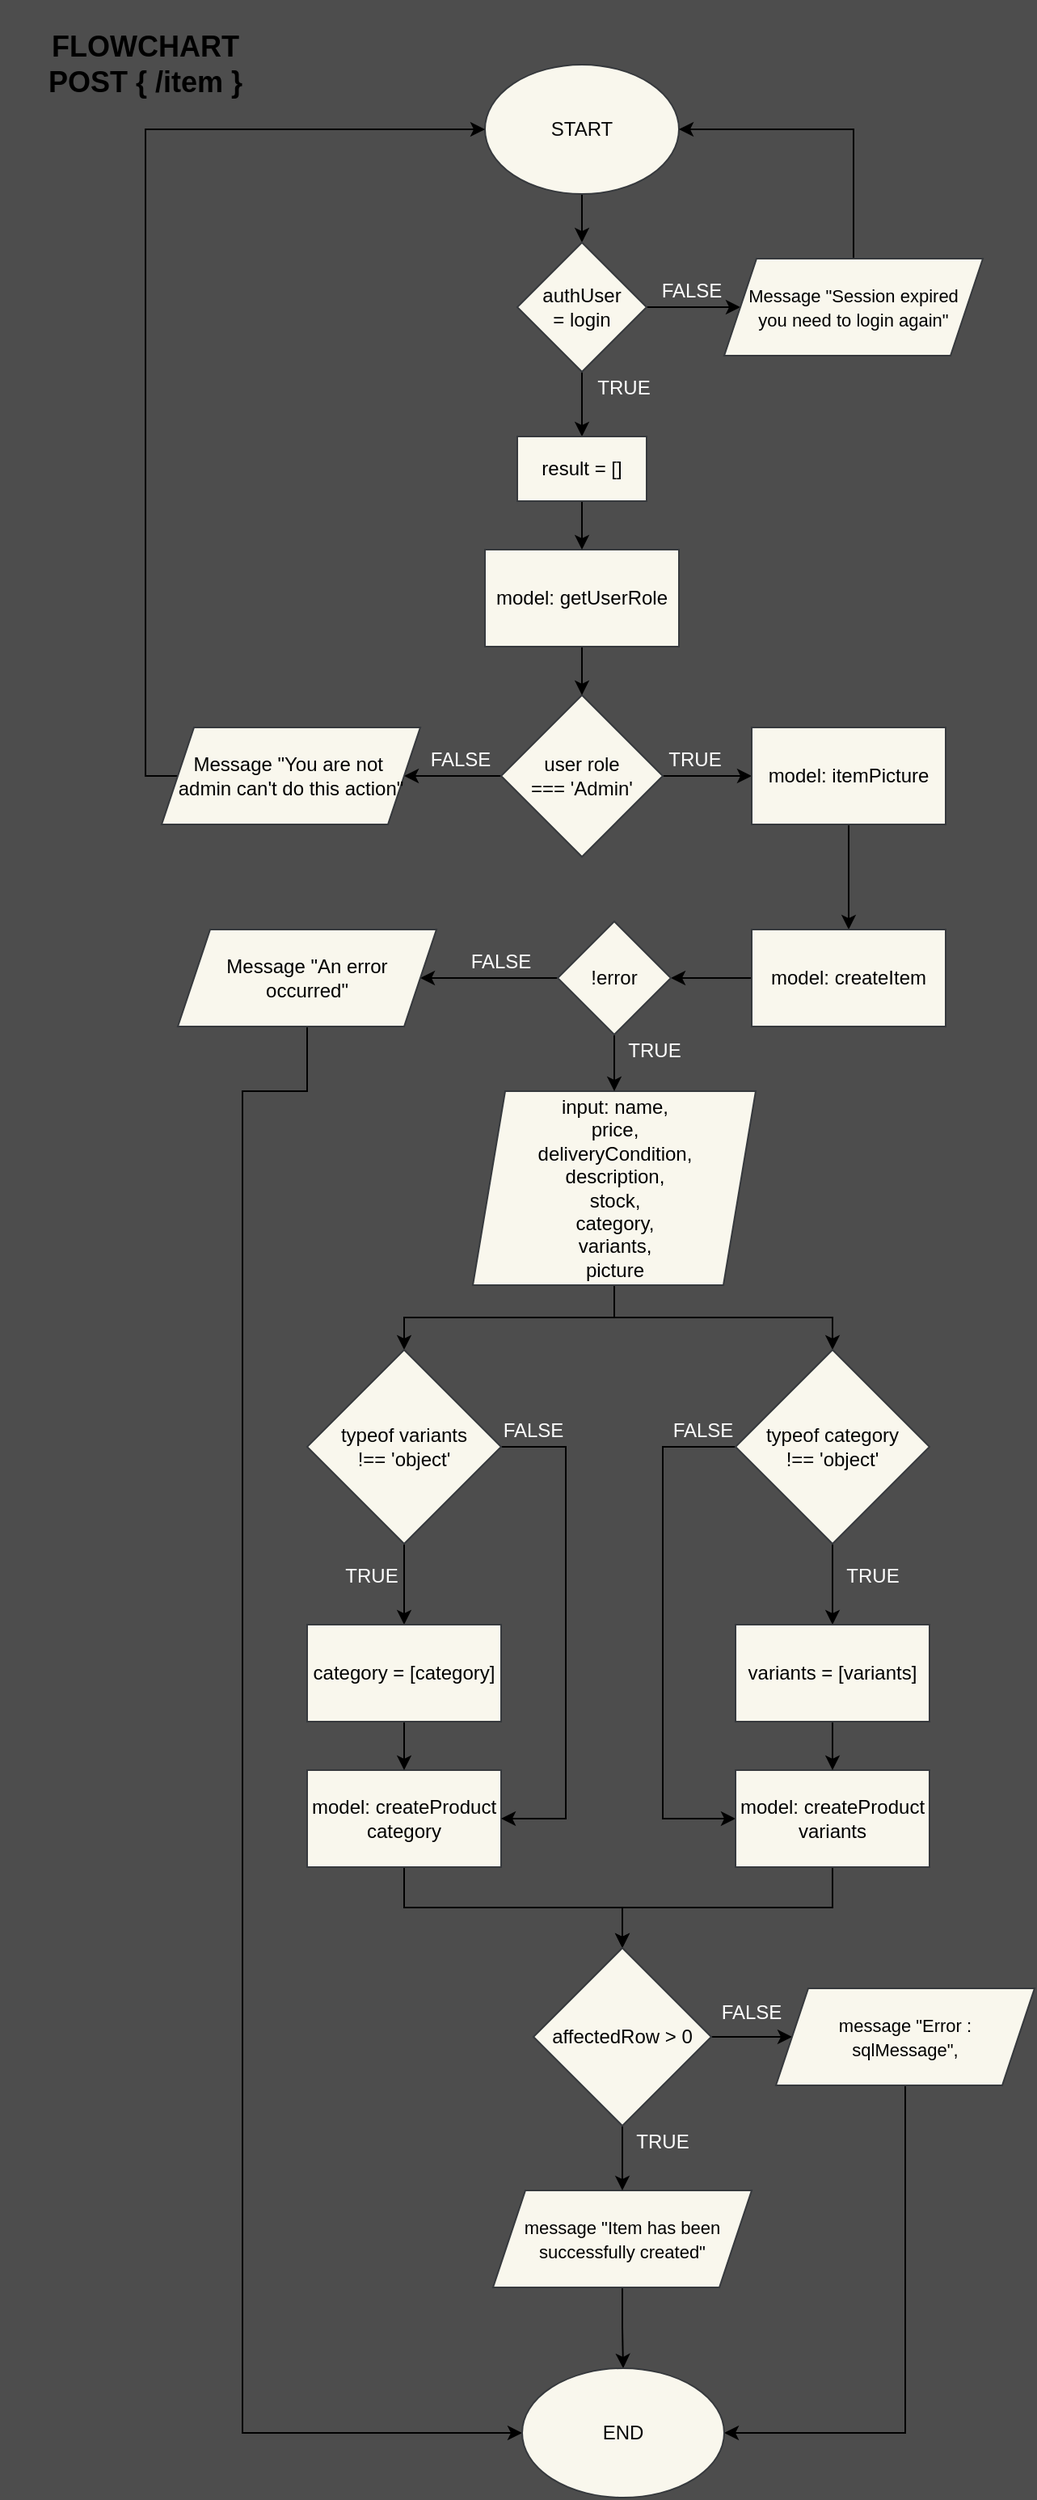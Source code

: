 <mxfile>
    <diagram id="dCZzk5rikz3zw-vYSnPL" name="POST /item">
        <mxGraphModel dx="830" dy="546" grid="1" gridSize="10" guides="1" tooltips="1" connect="1" arrows="1" fold="1" page="1" pageScale="1" pageWidth="850" pageHeight="1100" background="#4D4D4D" math="0" shadow="0">
            <root>
                <mxCell id="0"/>
                <mxCell id="1" parent="0"/>
                <mxCell id="2" value="&lt;font style=&quot;font-size: 18px&quot;&gt;&lt;b&gt;FLOWCHART&lt;br&gt;POST { /item }&lt;/b&gt;&lt;/font&gt;" style="text;html=1;strokeColor=none;fillColor=none;align=center;verticalAlign=middle;whiteSpace=wrap;rounded=0;" parent="1" vertex="1">
                    <mxGeometry x="40" y="30" width="180" height="80" as="geometry"/>
                </mxCell>
                <mxCell id="cDDcrMIjP8nUd_vZ78b8-96" style="edgeStyle=orthogonalEdgeStyle;rounded=0;orthogonalLoop=1;jettySize=auto;html=1;exitX=0.5;exitY=1;exitDx=0;exitDy=0;entryX=0.5;entryY=0;entryDx=0;entryDy=0;fontSize=12;fontColor=#FFFFFF;" parent="1" source="3" target="84" edge="1">
                    <mxGeometry relative="1" as="geometry"/>
                </mxCell>
                <mxCell id="3" value="START" style="ellipse;whiteSpace=wrap;html=1;fillColor=#f9f7ed;strokeColor=#36393d;fontColor=#080808;" parent="1" vertex="1">
                    <mxGeometry x="340" y="70" width="120" height="80" as="geometry"/>
                </mxCell>
                <mxCell id="14" value="" style="edgeStyle=orthogonalEdgeStyle;rounded=0;orthogonalLoop=1;jettySize=auto;html=1;fontColor=#000000;" parent="1" source="4" target="5" edge="1">
                    <mxGeometry relative="1" as="geometry"/>
                </mxCell>
                <mxCell id="26" value="" style="edgeStyle=orthogonalEdgeStyle;rounded=0;orthogonalLoop=1;jettySize=auto;html=1;fontColor=#FFFFFF;" parent="1" source="4" target="20" edge="1">
                    <mxGeometry relative="1" as="geometry"/>
                </mxCell>
                <mxCell id="4" value="user role&lt;br&gt;=== 'Admin'" style="rhombus;whiteSpace=wrap;html=1;fillColor=#f9f7ed;strokeColor=#36393d;fontColor=#030303;" parent="1" vertex="1">
                    <mxGeometry x="350" y="460" width="100" height="100" as="geometry"/>
                </mxCell>
                <mxCell id="16" style="edgeStyle=orthogonalEdgeStyle;rounded=0;orthogonalLoop=1;jettySize=auto;html=1;exitX=0;exitY=0.5;exitDx=0;exitDy=0;entryX=0;entryY=0.5;entryDx=0;entryDy=0;fontColor=#000000;" parent="1" source="5" target="3" edge="1">
                    <mxGeometry relative="1" as="geometry">
                        <Array as="points">
                            <mxPoint x="130" y="510"/>
                            <mxPoint x="130" y="110"/>
                        </Array>
                    </mxGeometry>
                </mxCell>
                <mxCell id="5" value="&lt;font style=&quot;font-size: 12px&quot;&gt;Message &quot;You&amp;nbsp;are&amp;nbsp;not&amp;nbsp;&lt;br&gt;admin&amp;nbsp;can't&amp;nbsp;do&amp;nbsp;this&amp;nbsp;action&lt;span&gt;&quot;&lt;/span&gt;&lt;/font&gt;" style="shape=parallelogram;perimeter=parallelogramPerimeter;whiteSpace=wrap;html=1;fixedSize=1;fillColor=#f9f7ed;strokeColor=#36393d;fontColor=#000000;" parent="1" vertex="1">
                    <mxGeometry x="140" y="480" width="160" height="60" as="geometry"/>
                </mxCell>
                <mxCell id="13" value="" style="edgeStyle=orthogonalEdgeStyle;rounded=0;orthogonalLoop=1;jettySize=auto;html=1;fontColor=#000000;" parent="1" source="6" target="4" edge="1">
                    <mxGeometry relative="1" as="geometry"/>
                </mxCell>
                <mxCell id="6" value="model: getUserRole" style="rounded=0;whiteSpace=wrap;html=1;fillColor=#f9f7ed;strokeColor=#36393d;fontColor=#000000;" parent="1" vertex="1">
                    <mxGeometry x="340" y="370" width="120" height="60" as="geometry"/>
                </mxCell>
                <mxCell id="17" value="FALSE" style="text;html=1;strokeColor=none;fillColor=none;align=center;verticalAlign=middle;whiteSpace=wrap;rounded=0;fontColor=#FFFFFF;" parent="1" vertex="1">
                    <mxGeometry x="305" y="490" width="40" height="20" as="geometry"/>
                </mxCell>
                <mxCell id="94" value="" style="edgeStyle=orthogonalEdgeStyle;rounded=0;orthogonalLoop=1;jettySize=auto;html=1;fontSize=12;fontColor=#FFFFFF;" parent="1" source="20" target="23" edge="1">
                    <mxGeometry relative="1" as="geometry"/>
                </mxCell>
                <mxCell id="20" value="model: itemPicture" style="rounded=0;whiteSpace=wrap;html=1;fillColor=#f9f7ed;strokeColor=#36393d;fontColor=#000000;" parent="1" vertex="1">
                    <mxGeometry x="505" y="480" width="120" height="60" as="geometry"/>
                </mxCell>
                <mxCell id="73" value="" style="edgeStyle=orthogonalEdgeStyle;rounded=0;orthogonalLoop=1;jettySize=auto;html=1;fontSize=12;fontColor=#FFFFFF;" parent="1" source="23" target="72" edge="1">
                    <mxGeometry relative="1" as="geometry"/>
                </mxCell>
                <mxCell id="23" value="model: createItem" style="rounded=0;whiteSpace=wrap;html=1;fillColor=#f9f7ed;strokeColor=#36393d;fontColor=#000000;" parent="1" vertex="1">
                    <mxGeometry x="505" y="605" width="120" height="60" as="geometry"/>
                </mxCell>
                <mxCell id="27" value="TRUE" style="text;html=1;strokeColor=none;fillColor=none;align=center;verticalAlign=middle;whiteSpace=wrap;rounded=0;fontColor=#FFFFFF;" parent="1" vertex="1">
                    <mxGeometry x="450" y="490" width="40" height="20" as="geometry"/>
                </mxCell>
                <mxCell id="38" style="edgeStyle=orthogonalEdgeStyle;rounded=0;orthogonalLoop=1;jettySize=auto;html=1;fontColor=#FFFFFF;" parent="1" source="28" target="36" edge="1">
                    <mxGeometry relative="1" as="geometry"/>
                </mxCell>
                <mxCell id="39" style="edgeStyle=orthogonalEdgeStyle;rounded=0;orthogonalLoop=1;jettySize=auto;html=1;fontColor=#FFFFFF;" parent="1" source="28" target="32" edge="1">
                    <mxGeometry relative="1" as="geometry"/>
                </mxCell>
                <mxCell id="28" value="&lt;span&gt;input: name,&lt;br&gt;price,&lt;br&gt;deliveryCondition,&lt;br&gt;description,&lt;br&gt;stock,&lt;br&gt;category,&lt;br&gt;variants,&lt;br&gt;picture&lt;br&gt;&lt;/span&gt;" style="shape=parallelogram;perimeter=parallelogramPerimeter;whiteSpace=wrap;html=1;fixedSize=1;fillColor=#f9f7ed;strokeColor=#36393d;fontColor=#000000;" parent="1" vertex="1">
                    <mxGeometry x="332.5" y="705" width="175" height="120" as="geometry"/>
                </mxCell>
                <mxCell id="46" value="" style="edgeStyle=orthogonalEdgeStyle;rounded=0;orthogonalLoop=1;jettySize=auto;html=1;fontColor=#FFFFFF;" parent="1" source="32" target="44" edge="1">
                    <mxGeometry relative="1" as="geometry"/>
                </mxCell>
                <mxCell id="52" style="edgeStyle=orthogonalEdgeStyle;rounded=0;orthogonalLoop=1;jettySize=auto;html=1;exitX=0;exitY=0.5;exitDx=0;exitDy=0;entryX=0;entryY=0.5;entryDx=0;entryDy=0;fontColor=#FFFFFF;" parent="1" source="32" target="35" edge="1">
                    <mxGeometry relative="1" as="geometry">
                        <Array as="points">
                            <mxPoint x="450" y="925"/>
                            <mxPoint x="450" y="1155"/>
                        </Array>
                    </mxGeometry>
                </mxCell>
                <mxCell id="32" value="typeof category&lt;br&gt;!== 'object'" style="rhombus;whiteSpace=wrap;html=1;fillColor=#f9f7ed;strokeColor=#36393d;fontColor=#030303;" parent="1" vertex="1">
                    <mxGeometry x="495" y="865" width="120" height="120" as="geometry"/>
                </mxCell>
                <mxCell id="66" style="edgeStyle=orthogonalEdgeStyle;rounded=0;orthogonalLoop=1;jettySize=auto;html=1;fontSize=12;fontColor=#FFFFFF;exitX=0.5;exitY=1;exitDx=0;exitDy=0;" parent="1" source="34" target="64" edge="1">
                    <mxGeometry relative="1" as="geometry"/>
                </mxCell>
                <mxCell id="34" value="model: createProduct&lt;br style=&quot;font-size: 12px;&quot;&gt;category" style="rounded=0;whiteSpace=wrap;html=1;fillColor=#f9f7ed;strokeColor=#36393d;fontColor=#000000;fontSize=12;" parent="1" vertex="1">
                    <mxGeometry x="230" y="1125" width="120" height="60" as="geometry"/>
                </mxCell>
                <mxCell id="67" style="edgeStyle=orthogonalEdgeStyle;rounded=0;orthogonalLoop=1;jettySize=auto;html=1;entryX=0.5;entryY=0;entryDx=0;entryDy=0;fontSize=12;fontColor=#FFFFFF;exitX=0.5;exitY=1;exitDx=0;exitDy=0;" parent="1" source="35" target="64" edge="1">
                    <mxGeometry relative="1" as="geometry"/>
                </mxCell>
                <mxCell id="35" value="model: createProduct&lt;br&gt;variants" style="rounded=0;whiteSpace=wrap;html=1;fillColor=#f9f7ed;strokeColor=#36393d;fontColor=#000000;" parent="1" vertex="1">
                    <mxGeometry x="495" y="1125" width="120" height="60" as="geometry"/>
                </mxCell>
                <mxCell id="45" value="" style="edgeStyle=orthogonalEdgeStyle;rounded=0;orthogonalLoop=1;jettySize=auto;html=1;fontColor=#FFFFFF;" parent="1" source="36" target="43" edge="1">
                    <mxGeometry relative="1" as="geometry"/>
                </mxCell>
                <mxCell id="50" style="edgeStyle=orthogonalEdgeStyle;rounded=0;orthogonalLoop=1;jettySize=auto;html=1;entryX=1;entryY=0.5;entryDx=0;entryDy=0;fontColor=#FFFFFF;exitX=1;exitY=0.5;exitDx=0;exitDy=0;" parent="1" source="36" target="34" edge="1">
                    <mxGeometry relative="1" as="geometry">
                        <Array as="points">
                            <mxPoint x="390" y="925"/>
                            <mxPoint x="390" y="1155"/>
                        </Array>
                    </mxGeometry>
                </mxCell>
                <mxCell id="36" value="typeof variants&lt;br&gt;!== 'object'" style="rhombus;whiteSpace=wrap;html=1;fillColor=#f9f7ed;strokeColor=#36393d;fontColor=#030303;" parent="1" vertex="1">
                    <mxGeometry x="230" y="865" width="120" height="120" as="geometry"/>
                </mxCell>
                <mxCell id="42" value="TRUE" style="text;html=1;strokeColor=none;fillColor=none;align=center;verticalAlign=middle;whiteSpace=wrap;rounded=0;fontColor=#FFFFFF;" parent="1" vertex="1">
                    <mxGeometry x="250" y="995" width="40" height="20" as="geometry"/>
                </mxCell>
                <mxCell id="48" value="" style="edgeStyle=orthogonalEdgeStyle;rounded=0;orthogonalLoop=1;jettySize=auto;html=1;fontColor=#FFFFFF;" parent="1" source="43" target="34" edge="1">
                    <mxGeometry relative="1" as="geometry"/>
                </mxCell>
                <mxCell id="43" value="category = [category]" style="rounded=0;whiteSpace=wrap;html=1;fillColor=#f9f7ed;strokeColor=#36393d;fontColor=#000000;" parent="1" vertex="1">
                    <mxGeometry x="230" y="1035" width="120" height="60" as="geometry"/>
                </mxCell>
                <mxCell id="47" value="" style="edgeStyle=orthogonalEdgeStyle;rounded=0;orthogonalLoop=1;jettySize=auto;html=1;fontColor=#FFFFFF;" parent="1" source="44" target="35" edge="1">
                    <mxGeometry relative="1" as="geometry"/>
                </mxCell>
                <mxCell id="44" value="variants = [variants]" style="rounded=0;whiteSpace=wrap;html=1;fillColor=#f9f7ed;strokeColor=#36393d;fontColor=#000000;" parent="1" vertex="1">
                    <mxGeometry x="495" y="1035" width="120" height="60" as="geometry"/>
                </mxCell>
                <mxCell id="49" value="TRUE" style="text;html=1;strokeColor=none;fillColor=none;align=center;verticalAlign=middle;whiteSpace=wrap;rounded=0;fontColor=#FFFFFF;" parent="1" vertex="1">
                    <mxGeometry x="560" y="995" width="40" height="20" as="geometry"/>
                </mxCell>
                <mxCell id="54" value="FALSE" style="text;html=1;strokeColor=none;fillColor=none;align=center;verticalAlign=middle;whiteSpace=wrap;rounded=0;fontColor=#FFFFFF;" parent="1" vertex="1">
                    <mxGeometry x="350" y="905" width="40" height="20" as="geometry"/>
                </mxCell>
                <mxCell id="55" value="FALSE" style="text;html=1;strokeColor=none;fillColor=none;align=center;verticalAlign=middle;whiteSpace=wrap;rounded=0;fontColor=#FFFFFF;" parent="1" vertex="1">
                    <mxGeometry x="455" y="905" width="40" height="20" as="geometry"/>
                </mxCell>
                <mxCell id="83" value="" style="edgeStyle=orthogonalEdgeStyle;rounded=0;orthogonalLoop=1;jettySize=auto;html=1;fontSize=12;fontColor=#FFFFFF;" parent="1" source="57" target="82" edge="1">
                    <mxGeometry relative="1" as="geometry"/>
                </mxCell>
                <mxCell id="57" value="&lt;span style=&quot;font-size: 11px&quot;&gt;message &quot;Item has been&lt;br&gt;successfully created&quot;&lt;br&gt;&lt;/span&gt;" style="shape=parallelogram;perimeter=parallelogramPerimeter;whiteSpace=wrap;html=1;fixedSize=1;fillColor=#f9f7ed;strokeColor=#36393d;fontColor=#000000;" parent="1" vertex="1">
                    <mxGeometry x="345" y="1385" width="160" height="60" as="geometry"/>
                </mxCell>
                <mxCell id="68" value="" style="edgeStyle=orthogonalEdgeStyle;rounded=0;orthogonalLoop=1;jettySize=auto;html=1;fontSize=12;fontColor=#FFFFFF;" parent="1" source="64" target="57" edge="1">
                    <mxGeometry relative="1" as="geometry"/>
                </mxCell>
                <mxCell id="71" value="" style="edgeStyle=orthogonalEdgeStyle;rounded=0;orthogonalLoop=1;jettySize=auto;html=1;fontSize=12;fontColor=#FFFFFF;" parent="1" source="64" target="70" edge="1">
                    <mxGeometry relative="1" as="geometry"/>
                </mxCell>
                <mxCell id="64" value="affectedRow &amp;gt; 0" style="rhombus;whiteSpace=wrap;html=1;fillColor=#f9f7ed;strokeColor=#36393d;fontColor=#030303;" parent="1" vertex="1">
                    <mxGeometry x="370" y="1235" width="110" height="110" as="geometry"/>
                </mxCell>
                <mxCell id="69" value="TRUE" style="text;html=1;strokeColor=none;fillColor=none;align=center;verticalAlign=middle;whiteSpace=wrap;rounded=0;fontColor=#FFFFFF;" parent="1" vertex="1">
                    <mxGeometry x="430" y="1345" width="40" height="20" as="geometry"/>
                </mxCell>
                <mxCell id="79" style="edgeStyle=orthogonalEdgeStyle;rounded=0;orthogonalLoop=1;jettySize=auto;html=1;entryX=1;entryY=0.5;entryDx=0;entryDy=0;fontSize=12;fontColor=#FFFFFF;exitX=0.5;exitY=1;exitDx=0;exitDy=0;" parent="1" source="70" target="82" edge="1">
                    <mxGeometry relative="1" as="geometry">
                        <Array as="points">
                            <mxPoint x="600" y="1535"/>
                        </Array>
                    </mxGeometry>
                </mxCell>
                <mxCell id="70" value="&lt;span style=&quot;font-size: 11px&quot;&gt;message &quot;Error : &lt;br&gt;sqlMessage&quot;,&lt;br&gt;&lt;/span&gt;" style="shape=parallelogram;perimeter=parallelogramPerimeter;whiteSpace=wrap;html=1;fixedSize=1;fillColor=#f9f7ed;strokeColor=#36393d;fontColor=#000000;" parent="1" vertex="1">
                    <mxGeometry x="520" y="1260" width="160" height="60" as="geometry"/>
                </mxCell>
                <mxCell id="74" value="" style="edgeStyle=orthogonalEdgeStyle;rounded=0;orthogonalLoop=1;jettySize=auto;html=1;fontSize=12;fontColor=#FFFFFF;" parent="1" source="72" target="28" edge="1">
                    <mxGeometry relative="1" as="geometry"/>
                </mxCell>
                <mxCell id="77" value="" style="edgeStyle=orthogonalEdgeStyle;rounded=0;orthogonalLoop=1;jettySize=auto;html=1;fontSize=12;fontColor=#FFFFFF;" parent="1" source="72" target="76" edge="1">
                    <mxGeometry relative="1" as="geometry"/>
                </mxCell>
                <mxCell id="72" value="!error" style="rhombus;whiteSpace=wrap;html=1;fillColor=#f9f7ed;strokeColor=#36393d;fontColor=#030303;" parent="1" vertex="1">
                    <mxGeometry x="385" y="600" width="70" height="70" as="geometry"/>
                </mxCell>
                <mxCell id="75" value="TRUE" style="text;html=1;strokeColor=none;fillColor=none;align=center;verticalAlign=middle;whiteSpace=wrap;rounded=0;fontColor=#FFFFFF;" parent="1" vertex="1">
                    <mxGeometry x="425" y="670" width="40" height="20" as="geometry"/>
                </mxCell>
                <mxCell id="81" style="edgeStyle=orthogonalEdgeStyle;rounded=0;orthogonalLoop=1;jettySize=auto;html=1;exitX=0.5;exitY=1;exitDx=0;exitDy=0;entryX=0;entryY=0.5;entryDx=0;entryDy=0;fontSize=12;fontColor=#FFFFFF;" parent="1" source="76" target="82" edge="1">
                    <mxGeometry relative="1" as="geometry">
                        <Array as="points">
                            <mxPoint x="230" y="705"/>
                            <mxPoint x="190" y="705"/>
                            <mxPoint x="190" y="1535"/>
                        </Array>
                    </mxGeometry>
                </mxCell>
                <mxCell id="76" value="&lt;font style=&quot;font-size: 12px&quot;&gt;Message &quot;An error &lt;br&gt;occurred&lt;span&gt;&quot;&lt;/span&gt;&lt;/font&gt;" style="shape=parallelogram;perimeter=parallelogramPerimeter;whiteSpace=wrap;html=1;fixedSize=1;fillColor=#f9f7ed;strokeColor=#36393d;fontColor=#000000;" parent="1" vertex="1">
                    <mxGeometry x="150" y="605" width="160" height="60" as="geometry"/>
                </mxCell>
                <mxCell id="78" value="FALSE" style="text;html=1;strokeColor=none;fillColor=none;align=center;verticalAlign=middle;whiteSpace=wrap;rounded=0;fontColor=#FFFFFF;" parent="1" vertex="1">
                    <mxGeometry x="330" y="615" width="40" height="20" as="geometry"/>
                </mxCell>
                <mxCell id="80" value="FALSE" style="text;html=1;strokeColor=none;fillColor=none;align=center;verticalAlign=middle;whiteSpace=wrap;rounded=0;fontColor=#FFFFFF;" parent="1" vertex="1">
                    <mxGeometry x="485" y="1265" width="40" height="20" as="geometry"/>
                </mxCell>
                <mxCell id="82" value="END" style="ellipse;whiteSpace=wrap;html=1;fillColor=#f9f7ed;strokeColor=#36393d;fontColor=#080808;" parent="1" vertex="1">
                    <mxGeometry x="363" y="1495" width="125" height="80" as="geometry"/>
                </mxCell>
                <mxCell id="88" value="" style="edgeStyle=orthogonalEdgeStyle;rounded=0;orthogonalLoop=1;jettySize=auto;html=1;fontSize=12;fontColor=#FFFFFF;" parent="1" source="84" target="87" edge="1">
                    <mxGeometry relative="1" as="geometry"/>
                </mxCell>
                <mxCell id="cDDcrMIjP8nUd_vZ78b8-97" value="" style="edgeStyle=orthogonalEdgeStyle;rounded=0;orthogonalLoop=1;jettySize=auto;html=1;fontSize=12;fontColor=#FFFFFF;" parent="1" source="84" target="cDDcrMIjP8nUd_vZ78b8-94" edge="1">
                    <mxGeometry relative="1" as="geometry"/>
                </mxCell>
                <mxCell id="84" value="authUser&lt;br&gt;= login" style="rhombus;whiteSpace=wrap;html=1;fillColor=#f9f7ed;strokeColor=#36393d;fontColor=#030303;" parent="1" vertex="1">
                    <mxGeometry x="360" y="180" width="80" height="80" as="geometry"/>
                </mxCell>
                <mxCell id="89" style="edgeStyle=orthogonalEdgeStyle;rounded=0;orthogonalLoop=1;jettySize=auto;html=1;entryX=1;entryY=0.5;entryDx=0;entryDy=0;fontSize=12;fontColor=#FFFFFF;" parent="1" source="87" target="3" edge="1">
                    <mxGeometry relative="1" as="geometry">
                        <Array as="points">
                            <mxPoint x="568" y="110"/>
                        </Array>
                    </mxGeometry>
                </mxCell>
                <mxCell id="87" value="&lt;font style=&quot;font-size: 11px&quot;&gt;Message &quot;Session expired&lt;br&gt;&lt;span&gt;you need to login again&quot;&lt;/span&gt;&lt;/font&gt;" style="shape=parallelogram;perimeter=parallelogramPerimeter;whiteSpace=wrap;html=1;fixedSize=1;fillColor=#f9f7ed;strokeColor=#36393d;fontColor=#000000;" parent="1" vertex="1">
                    <mxGeometry x="488" y="190" width="160" height="60" as="geometry"/>
                </mxCell>
                <mxCell id="91" value="TRUE" style="text;html=1;strokeColor=none;fillColor=none;align=center;verticalAlign=middle;whiteSpace=wrap;rounded=0;fontColor=#FFFFFF;" parent="1" vertex="1">
                    <mxGeometry x="405.5" y="260" width="40" height="20" as="geometry"/>
                </mxCell>
                <mxCell id="92" value="FALSE" style="text;html=1;strokeColor=none;fillColor=none;align=center;verticalAlign=middle;whiteSpace=wrap;rounded=0;fontColor=#FFFFFF;" parent="1" vertex="1">
                    <mxGeometry x="448" y="200" width="40" height="20" as="geometry"/>
                </mxCell>
                <mxCell id="cDDcrMIjP8nUd_vZ78b8-98" value="" style="edgeStyle=orthogonalEdgeStyle;rounded=0;orthogonalLoop=1;jettySize=auto;html=1;fontSize=12;fontColor=#FFFFFF;" parent="1" source="cDDcrMIjP8nUd_vZ78b8-94" target="6" edge="1">
                    <mxGeometry relative="1" as="geometry"/>
                </mxCell>
                <mxCell id="cDDcrMIjP8nUd_vZ78b8-94" value="result = []" style="rounded=0;whiteSpace=wrap;html=1;fillColor=#f9f7ed;strokeColor=#36393d;fontColor=#000000;" parent="1" vertex="1">
                    <mxGeometry x="360" y="300" width="80" height="40" as="geometry"/>
                </mxCell>
            </root>
        </mxGraphModel>
    </diagram>
    <diagram id="iDrsHNDeWEeFp5R3ALD3" name="PATCH /item/:id">
        <mxGraphModel dx="830" dy="546" grid="1" gridSize="10" guides="1" tooltips="1" connect="1" arrows="1" fold="1" page="1" pageScale="1" pageWidth="850" pageHeight="1100" background="#4D4D4D" math="0" shadow="0">
            <root>
                <mxCell id="ScmkqPCGbWxlq29Q5es_-0"/>
                <mxCell id="ScmkqPCGbWxlq29Q5es_-1" parent="ScmkqPCGbWxlq29Q5es_-0"/>
                <mxCell id="jh2XCMXVVYH3_lhGWkIJ-0" value="&lt;font style=&quot;font-size: 18px&quot;&gt;&lt;b&gt;FLOWCHART&lt;br&gt;POST { /item/:id }&lt;/b&gt;&lt;/font&gt;" style="text;html=1;strokeColor=none;fillColor=none;align=center;verticalAlign=middle;whiteSpace=wrap;rounded=0;" vertex="1" parent="ScmkqPCGbWxlq29Q5es_-1">
                    <mxGeometry x="40" y="30" width="180" height="80" as="geometry"/>
                </mxCell>
                <mxCell id="jlqNGqfZhTjaq4c3Ct3j-0" style="edgeStyle=orthogonalEdgeStyle;rounded=0;orthogonalLoop=1;jettySize=auto;html=1;exitX=0.5;exitY=1;exitDx=0;exitDy=0;entryX=0.5;entryY=0;entryDx=0;entryDy=0;fontSize=12;fontColor=#FFFFFF;" edge="1" parent="ScmkqPCGbWxlq29Q5es_-1" source="jlqNGqfZhTjaq4c3Ct3j-1" target="jlqNGqfZhTjaq4c3Ct3j-55">
                    <mxGeometry relative="1" as="geometry"/>
                </mxCell>
                <mxCell id="jlqNGqfZhTjaq4c3Ct3j-1" value="START" style="ellipse;whiteSpace=wrap;html=1;fillColor=#f9f7ed;strokeColor=#36393d;fontColor=#080808;" vertex="1" parent="ScmkqPCGbWxlq29Q5es_-1">
                    <mxGeometry x="340" y="70" width="120" height="80" as="geometry"/>
                </mxCell>
                <mxCell id="jlqNGqfZhTjaq4c3Ct3j-2" value="" style="edgeStyle=orthogonalEdgeStyle;rounded=0;orthogonalLoop=1;jettySize=auto;html=1;fontColor=#000000;" edge="1" parent="ScmkqPCGbWxlq29Q5es_-1" source="jlqNGqfZhTjaq4c3Ct3j-4" target="jlqNGqfZhTjaq4c3Ct3j-6">
                    <mxGeometry relative="1" as="geometry"/>
                </mxCell>
                <mxCell id="jlqNGqfZhTjaq4c3Ct3j-63" style="edgeStyle=orthogonalEdgeStyle;rounded=0;orthogonalLoop=1;jettySize=auto;html=1;exitX=1;exitY=0.5;exitDx=0;exitDy=0;" edge="1" parent="ScmkqPCGbWxlq29Q5es_-1" source="jlqNGqfZhTjaq4c3Ct3j-4" target="jlqNGqfZhTjaq4c3Ct3j-13">
                    <mxGeometry relative="1" as="geometry"/>
                </mxCell>
                <mxCell id="jlqNGqfZhTjaq4c3Ct3j-4" value="user role&lt;br&gt;=== 'Admin'" style="rhombus;whiteSpace=wrap;html=1;fillColor=#f9f7ed;strokeColor=#36393d;fontColor=#030303;" vertex="1" parent="ScmkqPCGbWxlq29Q5es_-1">
                    <mxGeometry x="350" y="460" width="100" height="100" as="geometry"/>
                </mxCell>
                <mxCell id="jlqNGqfZhTjaq4c3Ct3j-5" style="edgeStyle=orthogonalEdgeStyle;rounded=0;orthogonalLoop=1;jettySize=auto;html=1;exitX=0;exitY=0.5;exitDx=0;exitDy=0;entryX=0;entryY=0.5;entryDx=0;entryDy=0;fontColor=#000000;" edge="1" parent="ScmkqPCGbWxlq29Q5es_-1" source="jlqNGqfZhTjaq4c3Ct3j-6" target="jlqNGqfZhTjaq4c3Ct3j-1">
                    <mxGeometry relative="1" as="geometry">
                        <Array as="points">
                            <mxPoint x="130" y="510"/>
                            <mxPoint x="130" y="110"/>
                        </Array>
                    </mxGeometry>
                </mxCell>
                <mxCell id="jlqNGqfZhTjaq4c3Ct3j-6" value="&lt;font style=&quot;font-size: 12px&quot;&gt;Message &quot;You&amp;nbsp;are&amp;nbsp;not&amp;nbsp;&lt;br&gt;admin&amp;nbsp;can't&amp;nbsp;do&amp;nbsp;this&amp;nbsp;action&lt;span&gt;&quot;&lt;/span&gt;&lt;/font&gt;" style="shape=parallelogram;perimeter=parallelogramPerimeter;whiteSpace=wrap;html=1;fixedSize=1;fillColor=#f9f7ed;strokeColor=#36393d;fontColor=#000000;" vertex="1" parent="ScmkqPCGbWxlq29Q5es_-1">
                    <mxGeometry x="140" y="480" width="160" height="60" as="geometry"/>
                </mxCell>
                <mxCell id="jlqNGqfZhTjaq4c3Ct3j-7" value="" style="edgeStyle=orthogonalEdgeStyle;rounded=0;orthogonalLoop=1;jettySize=auto;html=1;fontColor=#000000;" edge="1" parent="ScmkqPCGbWxlq29Q5es_-1" source="jlqNGqfZhTjaq4c3Ct3j-8" target="jlqNGqfZhTjaq4c3Ct3j-4">
                    <mxGeometry relative="1" as="geometry"/>
                </mxCell>
                <mxCell id="jlqNGqfZhTjaq4c3Ct3j-8" value="model: getUserRole" style="rounded=0;whiteSpace=wrap;html=1;fillColor=#f9f7ed;strokeColor=#36393d;fontColor=#000000;" vertex="1" parent="ScmkqPCGbWxlq29Q5es_-1">
                    <mxGeometry x="340" y="370" width="120" height="60" as="geometry"/>
                </mxCell>
                <mxCell id="jlqNGqfZhTjaq4c3Ct3j-9" value="FALSE" style="text;html=1;strokeColor=none;fillColor=none;align=center;verticalAlign=middle;whiteSpace=wrap;rounded=0;fontColor=#FFFFFF;" vertex="1" parent="ScmkqPCGbWxlq29Q5es_-1">
                    <mxGeometry x="305" y="490" width="40" height="20" as="geometry"/>
                </mxCell>
                <mxCell id="jlqNGqfZhTjaq4c3Ct3j-12" value="" style="edgeStyle=orthogonalEdgeStyle;rounded=0;orthogonalLoop=1;jettySize=auto;html=1;fontSize=12;fontColor=#FFFFFF;" edge="1" parent="ScmkqPCGbWxlq29Q5es_-1" source="jlqNGqfZhTjaq4c3Ct3j-13" target="jlqNGqfZhTjaq4c3Ct3j-46">
                    <mxGeometry relative="1" as="geometry"/>
                </mxCell>
                <mxCell id="jlqNGqfZhTjaq4c3Ct3j-13" value="model: getItemById" style="rounded=0;whiteSpace=wrap;html=1;fillColor=#f9f7ed;strokeColor=#36393d;fontColor=#000000;" vertex="1" parent="ScmkqPCGbWxlq29Q5es_-1">
                    <mxGeometry x="505" y="605" width="120" height="60" as="geometry"/>
                </mxCell>
                <mxCell id="jlqNGqfZhTjaq4c3Ct3j-14" value="TRUE" style="text;html=1;strokeColor=none;fillColor=none;align=center;verticalAlign=middle;whiteSpace=wrap;rounded=0;fontColor=#FFFFFF;" vertex="1" parent="ScmkqPCGbWxlq29Q5es_-1">
                    <mxGeometry x="450" y="490" width="40" height="20" as="geometry"/>
                </mxCell>
                <mxCell id="jlqNGqfZhTjaq4c3Ct3j-74" value="" style="edgeStyle=orthogonalEdgeStyle;rounded=0;orthogonalLoop=1;jettySize=auto;html=1;" edge="1" parent="ScmkqPCGbWxlq29Q5es_-1" source="jlqNGqfZhTjaq4c3Ct3j-17" target="jlqNGqfZhTjaq4c3Ct3j-73">
                    <mxGeometry relative="1" as="geometry"/>
                </mxCell>
                <mxCell id="jlqNGqfZhTjaq4c3Ct3j-17" value="&lt;span&gt;input: name/&lt;br&gt;price/&lt;br&gt;deliveryCondition/&lt;br&gt;description/&lt;br&gt;stock/&lt;br&gt;&lt;/span&gt;" style="shape=parallelogram;perimeter=parallelogramPerimeter;whiteSpace=wrap;html=1;fixedSize=1;fillColor=#f9f7ed;strokeColor=#36393d;fontColor=#000000;" vertex="1" parent="ScmkqPCGbWxlq29Q5es_-1">
                    <mxGeometry x="332.5" y="1030" width="175" height="100" as="geometry"/>
                </mxCell>
                <mxCell id="ky9jWCD3EAP3deLBbZG1-9" value="" style="edgeStyle=orthogonalEdgeStyle;rounded=0;jumpStyle=arc;jumpSize=16;orthogonalLoop=1;jettySize=auto;html=1;" edge="1" parent="ScmkqPCGbWxlq29Q5es_-1" source="jlqNGqfZhTjaq4c3Ct3j-37" target="jlqNGqfZhTjaq4c3Ct3j-52">
                    <mxGeometry relative="1" as="geometry"/>
                </mxCell>
                <mxCell id="jlqNGqfZhTjaq4c3Ct3j-37" value="&lt;span style=&quot;font-size: 11px&quot;&gt;message &quot;update item &lt;br&gt;success&quot;&lt;br&gt;&lt;/span&gt;" style="shape=parallelogram;perimeter=parallelogramPerimeter;whiteSpace=wrap;html=1;fixedSize=1;fillColor=#f9f7ed;strokeColor=#36393d;fontColor=#000000;" vertex="1" parent="ScmkqPCGbWxlq29Q5es_-1">
                    <mxGeometry x="340" y="1290" width="160" height="60" as="geometry"/>
                </mxCell>
                <mxCell id="jlqNGqfZhTjaq4c3Ct3j-45" value="" style="edgeStyle=orthogonalEdgeStyle;rounded=0;orthogonalLoop=1;jettySize=auto;html=1;fontSize=12;fontColor=#FFFFFF;" edge="1" parent="ScmkqPCGbWxlq29Q5es_-1" source="jlqNGqfZhTjaq4c3Ct3j-46" target="jlqNGqfZhTjaq4c3Ct3j-49">
                    <mxGeometry relative="1" as="geometry"/>
                </mxCell>
                <mxCell id="jlqNGqfZhTjaq4c3Ct3j-65" value="" style="edgeStyle=orthogonalEdgeStyle;rounded=0;orthogonalLoop=1;jettySize=auto;html=1;" edge="1" parent="ScmkqPCGbWxlq29Q5es_-1" source="jlqNGqfZhTjaq4c3Ct3j-46" target="jlqNGqfZhTjaq4c3Ct3j-64">
                    <mxGeometry relative="1" as="geometry"/>
                </mxCell>
                <mxCell id="jlqNGqfZhTjaq4c3Ct3j-46" value="!error" style="rhombus;whiteSpace=wrap;html=1;fillColor=#f9f7ed;strokeColor=#36393d;fontColor=#030303;" vertex="1" parent="ScmkqPCGbWxlq29Q5es_-1">
                    <mxGeometry x="385" y="600" width="70" height="70" as="geometry"/>
                </mxCell>
                <mxCell id="jlqNGqfZhTjaq4c3Ct3j-47" value="TRUE" style="text;html=1;strokeColor=none;fillColor=none;align=center;verticalAlign=middle;whiteSpace=wrap;rounded=0;fontColor=#FFFFFF;" vertex="1" parent="ScmkqPCGbWxlq29Q5es_-1">
                    <mxGeometry x="425" y="670" width="40" height="20" as="geometry"/>
                </mxCell>
                <mxCell id="jlqNGqfZhTjaq4c3Ct3j-78" style="edgeStyle=orthogonalEdgeStyle;rounded=0;orthogonalLoop=1;jettySize=auto;html=1;exitX=0.5;exitY=1;exitDx=0;exitDy=0;entryX=0;entryY=0.5;entryDx=0;entryDy=0;" edge="1" parent="ScmkqPCGbWxlq29Q5es_-1" source="jlqNGqfZhTjaq4c3Ct3j-49" target="jlqNGqfZhTjaq4c3Ct3j-52">
                    <mxGeometry relative="1" as="geometry"/>
                </mxCell>
                <mxCell id="jlqNGqfZhTjaq4c3Ct3j-49" value="&lt;font style=&quot;font-size: 12px&quot;&gt;Message &quot;An error &lt;br&gt;occurred&lt;span&gt;&quot;&lt;/span&gt;&lt;/font&gt;" style="shape=parallelogram;perimeter=parallelogramPerimeter;whiteSpace=wrap;html=1;fixedSize=1;fillColor=#f9f7ed;strokeColor=#36393d;fontColor=#000000;" vertex="1" parent="ScmkqPCGbWxlq29Q5es_-1">
                    <mxGeometry x="30" y="1185" width="160" height="60" as="geometry"/>
                </mxCell>
                <mxCell id="jlqNGqfZhTjaq4c3Ct3j-50" value="FALSE" style="text;html=1;strokeColor=none;fillColor=none;align=center;verticalAlign=middle;whiteSpace=wrap;rounded=0;fontColor=#FFFFFF;" vertex="1" parent="ScmkqPCGbWxlq29Q5es_-1">
                    <mxGeometry x="330" y="615" width="40" height="20" as="geometry"/>
                </mxCell>
                <mxCell id="jlqNGqfZhTjaq4c3Ct3j-52" value="END" style="ellipse;whiteSpace=wrap;html=1;fillColor=#f9f7ed;strokeColor=#36393d;fontColor=#080808;" vertex="1" parent="ScmkqPCGbWxlq29Q5es_-1">
                    <mxGeometry x="357.5" y="1410" width="125" height="80" as="geometry"/>
                </mxCell>
                <mxCell id="jlqNGqfZhTjaq4c3Ct3j-53" value="" style="edgeStyle=orthogonalEdgeStyle;rounded=0;orthogonalLoop=1;jettySize=auto;html=1;fontSize=12;fontColor=#FFFFFF;" edge="1" parent="ScmkqPCGbWxlq29Q5es_-1" source="jlqNGqfZhTjaq4c3Ct3j-55" target="jlqNGqfZhTjaq4c3Ct3j-57">
                    <mxGeometry relative="1" as="geometry"/>
                </mxCell>
                <mxCell id="jlqNGqfZhTjaq4c3Ct3j-54" value="" style="edgeStyle=orthogonalEdgeStyle;rounded=0;orthogonalLoop=1;jettySize=auto;html=1;fontSize=12;fontColor=#FFFFFF;" edge="1" parent="ScmkqPCGbWxlq29Q5es_-1" source="jlqNGqfZhTjaq4c3Ct3j-55" target="jlqNGqfZhTjaq4c3Ct3j-61">
                    <mxGeometry relative="1" as="geometry"/>
                </mxCell>
                <mxCell id="jlqNGqfZhTjaq4c3Ct3j-55" value="authUser&lt;br&gt;= login" style="rhombus;whiteSpace=wrap;html=1;fillColor=#f9f7ed;strokeColor=#36393d;fontColor=#030303;" vertex="1" parent="ScmkqPCGbWxlq29Q5es_-1">
                    <mxGeometry x="360" y="180" width="80" height="80" as="geometry"/>
                </mxCell>
                <mxCell id="jlqNGqfZhTjaq4c3Ct3j-56" style="edgeStyle=orthogonalEdgeStyle;rounded=0;orthogonalLoop=1;jettySize=auto;html=1;entryX=1;entryY=0.5;entryDx=0;entryDy=0;fontSize=12;fontColor=#FFFFFF;" edge="1" parent="ScmkqPCGbWxlq29Q5es_-1" source="jlqNGqfZhTjaq4c3Ct3j-57" target="jlqNGqfZhTjaq4c3Ct3j-1">
                    <mxGeometry relative="1" as="geometry">
                        <Array as="points">
                            <mxPoint x="568" y="110"/>
                        </Array>
                    </mxGeometry>
                </mxCell>
                <mxCell id="jlqNGqfZhTjaq4c3Ct3j-57" value="&lt;font style=&quot;font-size: 11px&quot;&gt;Message &quot;Session expired&lt;br&gt;&lt;span&gt;you need to login again&quot;&lt;/span&gt;&lt;/font&gt;" style="shape=parallelogram;perimeter=parallelogramPerimeter;whiteSpace=wrap;html=1;fixedSize=1;fillColor=#f9f7ed;strokeColor=#36393d;fontColor=#000000;" vertex="1" parent="ScmkqPCGbWxlq29Q5es_-1">
                    <mxGeometry x="488" y="190" width="160" height="60" as="geometry"/>
                </mxCell>
                <mxCell id="jlqNGqfZhTjaq4c3Ct3j-58" value="TRUE" style="text;html=1;strokeColor=none;fillColor=none;align=center;verticalAlign=middle;whiteSpace=wrap;rounded=0;fontColor=#FFFFFF;" vertex="1" parent="ScmkqPCGbWxlq29Q5es_-1">
                    <mxGeometry x="405.5" y="260" width="40" height="20" as="geometry"/>
                </mxCell>
                <mxCell id="jlqNGqfZhTjaq4c3Ct3j-59" value="FALSE" style="text;html=1;strokeColor=none;fillColor=none;align=center;verticalAlign=middle;whiteSpace=wrap;rounded=0;fontColor=#FFFFFF;" vertex="1" parent="ScmkqPCGbWxlq29Q5es_-1">
                    <mxGeometry x="448" y="200" width="40" height="20" as="geometry"/>
                </mxCell>
                <mxCell id="jlqNGqfZhTjaq4c3Ct3j-60" value="" style="edgeStyle=orthogonalEdgeStyle;rounded=0;orthogonalLoop=1;jettySize=auto;html=1;fontSize=12;fontColor=#FFFFFF;" edge="1" parent="ScmkqPCGbWxlq29Q5es_-1" source="jlqNGqfZhTjaq4c3Ct3j-61" target="jlqNGqfZhTjaq4c3Ct3j-8">
                    <mxGeometry relative="1" as="geometry"/>
                </mxCell>
                <mxCell id="jlqNGqfZhTjaq4c3Ct3j-61" value="result = []&lt;br&gt;key = [input]" style="rounded=0;whiteSpace=wrap;html=1;fillColor=#f9f7ed;strokeColor=#36393d;fontColor=#000000;" vertex="1" parent="ScmkqPCGbWxlq29Q5es_-1">
                    <mxGeometry x="360" y="300" width="80" height="40" as="geometry"/>
                </mxCell>
                <mxCell id="jlqNGqfZhTjaq4c3Ct3j-70" style="edgeStyle=orthogonalEdgeStyle;rounded=0;orthogonalLoop=1;jettySize=auto;html=1;exitX=1;exitY=0.5;exitDx=0;exitDy=0;" edge="1" parent="ScmkqPCGbWxlq29Q5es_-1" source="jlqNGqfZhTjaq4c3Ct3j-64" target="jlqNGqfZhTjaq4c3Ct3j-69">
                    <mxGeometry relative="1" as="geometry"/>
                </mxCell>
                <mxCell id="ky9jWCD3EAP3deLBbZG1-1" style="edgeStyle=orthogonalEdgeStyle;rounded=0;orthogonalLoop=1;jettySize=auto;html=1;exitX=0;exitY=0.5;exitDx=0;exitDy=0;entryX=0.5;entryY=0;entryDx=0;entryDy=0;" edge="1" parent="ScmkqPCGbWxlq29Q5es_-1" source="jlqNGqfZhTjaq4c3Ct3j-64" target="ky9jWCD3EAP3deLBbZG1-0">
                    <mxGeometry relative="1" as="geometry"/>
                </mxCell>
                <mxCell id="jlqNGqfZhTjaq4c3Ct3j-64" value="result.length &amp;gt; 0" style="rhombus;whiteSpace=wrap;html=1;fillColor=#f9f7ed;strokeColor=#36393d;fontColor=#030303;" vertex="1" parent="ScmkqPCGbWxlq29Q5es_-1">
                    <mxGeometry x="367" y="700" width="106" height="106" as="geometry"/>
                </mxCell>
                <mxCell id="jlqNGqfZhTjaq4c3Ct3j-72" value="" style="edgeStyle=orthogonalEdgeStyle;rounded=0;orthogonalLoop=1;jettySize=auto;html=1;" edge="1" parent="ScmkqPCGbWxlq29Q5es_-1" source="jlqNGqfZhTjaq4c3Ct3j-66" target="jlqNGqfZhTjaq4c3Ct3j-17">
                    <mxGeometry relative="1" as="geometry"/>
                </mxCell>
                <mxCell id="jlqNGqfZhTjaq4c3Ct3j-66" value="model: updateItemPartial" style="rounded=0;whiteSpace=wrap;html=1;fillColor=#f9f7ed;strokeColor=#36393d;fontColor=#000000;" vertex="1" parent="ScmkqPCGbWxlq29Q5es_-1">
                    <mxGeometry x="360" y="930" width="120" height="60" as="geometry"/>
                </mxCell>
                <mxCell id="jlqNGqfZhTjaq4c3Ct3j-68" value="TRUE" style="text;html=1;strokeColor=none;fillColor=none;align=center;verticalAlign=middle;whiteSpace=wrap;rounded=0;fontColor=#FFFFFF;" vertex="1" parent="ScmkqPCGbWxlq29Q5es_-1">
                    <mxGeometry x="327" y="730" width="40" height="20" as="geometry"/>
                </mxCell>
                <mxCell id="ky9jWCD3EAP3deLBbZG1-10" style="edgeStyle=orthogonalEdgeStyle;rounded=0;jumpStyle=arc;jumpSize=16;orthogonalLoop=1;jettySize=auto;html=1;exitX=0.5;exitY=1;exitDx=0;exitDy=0;entryX=1;entryY=0.5;entryDx=0;entryDy=0;" edge="1" parent="ScmkqPCGbWxlq29Q5es_-1" source="jlqNGqfZhTjaq4c3Ct3j-69" target="jlqNGqfZhTjaq4c3Ct3j-52">
                    <mxGeometry relative="1" as="geometry"/>
                </mxCell>
                <mxCell id="jlqNGqfZhTjaq4c3Ct3j-69" value="&lt;font style=&quot;font-size: 12px&quot;&gt;Message &quot;Item not found&lt;span&gt;&quot;&lt;/span&gt;&lt;/font&gt;" style="shape=parallelogram;perimeter=parallelogramPerimeter;whiteSpace=wrap;html=1;fixedSize=1;fillColor=#f9f7ed;strokeColor=#36393d;fontColor=#000000;" vertex="1" parent="ScmkqPCGbWxlq29Q5es_-1">
                    <mxGeometry x="550" y="723" width="160" height="60" as="geometry"/>
                </mxCell>
                <mxCell id="jlqNGqfZhTjaq4c3Ct3j-71" value="FALSE" style="text;html=1;strokeColor=none;fillColor=none;align=center;verticalAlign=middle;whiteSpace=wrap;rounded=0;fontColor=#FFFFFF;" vertex="1" parent="ScmkqPCGbWxlq29Q5es_-1">
                    <mxGeometry x="495" y="723" width="40" height="20" as="geometry"/>
                </mxCell>
                <mxCell id="jlqNGqfZhTjaq4c3Ct3j-77" value="" style="edgeStyle=orthogonalEdgeStyle;rounded=0;orthogonalLoop=1;jettySize=auto;html=1;" edge="1" parent="ScmkqPCGbWxlq29Q5es_-1" source="jlqNGqfZhTjaq4c3Ct3j-73" target="jlqNGqfZhTjaq4c3Ct3j-49">
                    <mxGeometry relative="1" as="geometry"/>
                </mxCell>
                <mxCell id="ky9jWCD3EAP3deLBbZG1-8" value="" style="edgeStyle=orthogonalEdgeStyle;rounded=0;jumpStyle=arc;jumpSize=16;orthogonalLoop=1;jettySize=auto;html=1;" edge="1" parent="ScmkqPCGbWxlq29Q5es_-1" source="jlqNGqfZhTjaq4c3Ct3j-73" target="jlqNGqfZhTjaq4c3Ct3j-37">
                    <mxGeometry relative="1" as="geometry"/>
                </mxCell>
                <mxCell id="jlqNGqfZhTjaq4c3Ct3j-73" value="!error" style="rhombus;whiteSpace=wrap;html=1;fillColor=#f9f7ed;strokeColor=#36393d;fontColor=#030303;" vertex="1" parent="ScmkqPCGbWxlq29Q5es_-1">
                    <mxGeometry x="385" y="1180" width="70" height="70" as="geometry"/>
                </mxCell>
                <mxCell id="jlqNGqfZhTjaq4c3Ct3j-76" value="TRUE" style="text;html=1;strokeColor=none;fillColor=none;align=center;verticalAlign=middle;whiteSpace=wrap;rounded=0;fontColor=#FFFFFF;" vertex="1" parent="ScmkqPCGbWxlq29Q5es_-1">
                    <mxGeometry x="425" y="1250" width="40" height="20" as="geometry"/>
                </mxCell>
                <mxCell id="jlqNGqfZhTjaq4c3Ct3j-80" value="FALSE" style="text;html=1;strokeColor=none;fillColor=none;align=center;verticalAlign=middle;whiteSpace=wrap;rounded=0;fontColor=#FFFFFF;" vertex="1" parent="ScmkqPCGbWxlq29Q5es_-1">
                    <mxGeometry x="320" y="1190" width="40" height="20" as="geometry"/>
                </mxCell>
                <mxCell id="ky9jWCD3EAP3deLBbZG1-3" style="edgeStyle=orthogonalEdgeStyle;rounded=0;orthogonalLoop=1;jettySize=auto;html=1;exitX=0;exitY=0.5;exitDx=0;exitDy=0;entryX=0.5;entryY=0;entryDx=0;entryDy=0;" edge="1" parent="ScmkqPCGbWxlq29Q5es_-1" source="ky9jWCD3EAP3deLBbZG1-0" target="ky9jWCD3EAP3deLBbZG1-2">
                    <mxGeometry relative="1" as="geometry"/>
                </mxCell>
                <mxCell id="ky9jWCD3EAP3deLBbZG1-4" style="edgeStyle=orthogonalEdgeStyle;rounded=0;orthogonalLoop=1;jettySize=auto;html=1;exitX=1;exitY=0.5;exitDx=0;exitDy=0;" edge="1" parent="ScmkqPCGbWxlq29Q5es_-1" source="ky9jWCD3EAP3deLBbZG1-0" target="jlqNGqfZhTjaq4c3Ct3j-66">
                    <mxGeometry relative="1" as="geometry"/>
                </mxCell>
                <mxCell id="ky9jWCD3EAP3deLBbZG1-0" value="key.length &amp;gt; 1" style="rhombus;whiteSpace=wrap;html=1;fillColor=#f9f7ed;strokeColor=#36393d;fontColor=#030303;" vertex="1" parent="ScmkqPCGbWxlq29Q5es_-1">
                    <mxGeometry x="264" y="806" width="106" height="106" as="geometry"/>
                </mxCell>
                <mxCell id="ky9jWCD3EAP3deLBbZG1-7" style="edgeStyle=orthogonalEdgeStyle;rounded=0;orthogonalLoop=1;jettySize=auto;html=1;exitX=0.5;exitY=1;exitDx=0;exitDy=0;entryX=0;entryY=0;entryDx=0;entryDy=0;jumpStyle=arc;jumpSize=16;" edge="1" parent="ScmkqPCGbWxlq29Q5es_-1" source="ky9jWCD3EAP3deLBbZG1-2" target="jlqNGqfZhTjaq4c3Ct3j-52">
                    <mxGeometry relative="1" as="geometry">
                        <Array as="points">
                            <mxPoint x="225" y="1422"/>
                        </Array>
                    </mxGeometry>
                </mxCell>
                <mxCell id="ky9jWCD3EAP3deLBbZG1-2" value="&lt;font style=&quot;font-size: 12px&quot;&gt;Message &quot;System&lt;br&gt;&lt;span&gt;only need 1 colum&quot;&lt;/span&gt;&lt;/font&gt;" style="shape=parallelogram;perimeter=parallelogramPerimeter;whiteSpace=wrap;html=1;fixedSize=1;fillColor=#f9f7ed;strokeColor=#36393d;fontColor=#000000;" vertex="1" parent="ScmkqPCGbWxlq29Q5es_-1">
                    <mxGeometry x="145" y="930" width="160" height="60" as="geometry"/>
                </mxCell>
                <mxCell id="ky9jWCD3EAP3deLBbZG1-5" value="TRUE" style="text;html=1;strokeColor=none;fillColor=none;align=center;verticalAlign=middle;whiteSpace=wrap;rounded=0;fontColor=#FFFFFF;" vertex="1" parent="ScmkqPCGbWxlq29Q5es_-1">
                    <mxGeometry x="224" y="840" width="40" height="20" as="geometry"/>
                </mxCell>
                <mxCell id="ky9jWCD3EAP3deLBbZG1-6" value="FALSE" style="text;html=1;strokeColor=none;fillColor=none;align=center;verticalAlign=middle;whiteSpace=wrap;rounded=0;fontColor=#FFFFFF;" vertex="1" parent="ScmkqPCGbWxlq29Q5es_-1">
                    <mxGeometry x="380" y="830" width="40" height="20" as="geometry"/>
                </mxCell>
            </root>
        </mxGraphModel>
    </diagram>
    <diagram id="WwT-_zcfINvcYzB1sBgE" name="PUT item/:id">
        <mxGraphModel dx="830" dy="546" grid="1" gridSize="10" guides="1" tooltips="1" connect="1" arrows="1" fold="1" page="1" pageScale="1" pageWidth="850" pageHeight="1100" background="#4D4D4D" math="0" shadow="0">
            <root>
                <mxCell id="J6JTcyKBVLYfopcd-Cpb-0"/>
                <mxCell id="J6JTcyKBVLYfopcd-Cpb-1" parent="J6JTcyKBVLYfopcd-Cpb-0"/>
                <mxCell id="odHlo6d8PdjVvysDkBbf-0" value="&lt;font style=&quot;font-size: 18px&quot;&gt;&lt;b&gt;FLOWCHART&lt;br&gt;PUT { /item/:id }&lt;/b&gt;&lt;/font&gt;" style="text;html=1;strokeColor=none;fillColor=none;align=center;verticalAlign=middle;whiteSpace=wrap;rounded=0;" vertex="1" parent="J6JTcyKBVLYfopcd-Cpb-1">
                    <mxGeometry x="40" y="30" width="180" height="80" as="geometry"/>
                </mxCell>
                <mxCell id="odHlo6d8PdjVvysDkBbf-1" style="edgeStyle=orthogonalEdgeStyle;rounded=0;orthogonalLoop=1;jettySize=auto;html=1;exitX=0.5;exitY=1;exitDx=0;exitDy=0;entryX=0.5;entryY=0;entryDx=0;entryDy=0;fontSize=12;fontColor=#FFFFFF;" edge="1" parent="J6JTcyKBVLYfopcd-Cpb-1" source="odHlo6d8PdjVvysDkBbf-2" target="odHlo6d8PdjVvysDkBbf-28">
                    <mxGeometry relative="1" as="geometry"/>
                </mxCell>
                <mxCell id="odHlo6d8PdjVvysDkBbf-2" value="START" style="ellipse;whiteSpace=wrap;html=1;fillColor=#f9f7ed;strokeColor=#36393d;fontColor=#080808;" vertex="1" parent="J6JTcyKBVLYfopcd-Cpb-1">
                    <mxGeometry x="340" y="70" width="120" height="80" as="geometry"/>
                </mxCell>
                <mxCell id="odHlo6d8PdjVvysDkBbf-3" value="" style="edgeStyle=orthogonalEdgeStyle;rounded=0;orthogonalLoop=1;jettySize=auto;html=1;fontColor=#000000;" edge="1" parent="J6JTcyKBVLYfopcd-Cpb-1" source="odHlo6d8PdjVvysDkBbf-5" target="odHlo6d8PdjVvysDkBbf-7">
                    <mxGeometry relative="1" as="geometry"/>
                </mxCell>
                <mxCell id="odHlo6d8PdjVvysDkBbf-4" style="edgeStyle=orthogonalEdgeStyle;rounded=0;orthogonalLoop=1;jettySize=auto;html=1;exitX=1;exitY=0.5;exitDx=0;exitDy=0;" edge="1" parent="J6JTcyKBVLYfopcd-Cpb-1" source="odHlo6d8PdjVvysDkBbf-5" target="odHlo6d8PdjVvysDkBbf-12">
                    <mxGeometry relative="1" as="geometry"/>
                </mxCell>
                <mxCell id="odHlo6d8PdjVvysDkBbf-5" value="user role&lt;br&gt;=== 'Admin'" style="rhombus;whiteSpace=wrap;html=1;fillColor=#f9f7ed;strokeColor=#36393d;fontColor=#030303;" vertex="1" parent="J6JTcyKBVLYfopcd-Cpb-1">
                    <mxGeometry x="350" y="460" width="100" height="100" as="geometry"/>
                </mxCell>
                <mxCell id="odHlo6d8PdjVvysDkBbf-6" style="edgeStyle=orthogonalEdgeStyle;rounded=0;orthogonalLoop=1;jettySize=auto;html=1;exitX=0;exitY=0.5;exitDx=0;exitDy=0;entryX=0;entryY=0.5;entryDx=0;entryDy=0;fontColor=#000000;" edge="1" parent="J6JTcyKBVLYfopcd-Cpb-1" source="odHlo6d8PdjVvysDkBbf-7" target="odHlo6d8PdjVvysDkBbf-2">
                    <mxGeometry relative="1" as="geometry">
                        <Array as="points">
                            <mxPoint x="130" y="510"/>
                            <mxPoint x="130" y="110"/>
                        </Array>
                    </mxGeometry>
                </mxCell>
                <mxCell id="odHlo6d8PdjVvysDkBbf-7" value="&lt;font style=&quot;font-size: 12px&quot;&gt;Message &quot;You&amp;nbsp;are&amp;nbsp;not&amp;nbsp;&lt;br&gt;admin&amp;nbsp;can't&amp;nbsp;do&amp;nbsp;this&amp;nbsp;action&lt;span&gt;&quot;&lt;/span&gt;&lt;/font&gt;" style="shape=parallelogram;perimeter=parallelogramPerimeter;whiteSpace=wrap;html=1;fixedSize=1;fillColor=#f9f7ed;strokeColor=#36393d;fontColor=#000000;" vertex="1" parent="J6JTcyKBVLYfopcd-Cpb-1">
                    <mxGeometry x="140" y="480" width="160" height="60" as="geometry"/>
                </mxCell>
                <mxCell id="odHlo6d8PdjVvysDkBbf-8" value="" style="edgeStyle=orthogonalEdgeStyle;rounded=0;orthogonalLoop=1;jettySize=auto;html=1;fontColor=#000000;" edge="1" parent="J6JTcyKBVLYfopcd-Cpb-1" source="odHlo6d8PdjVvysDkBbf-9" target="odHlo6d8PdjVvysDkBbf-5">
                    <mxGeometry relative="1" as="geometry"/>
                </mxCell>
                <mxCell id="odHlo6d8PdjVvysDkBbf-9" value="model: getUserRole" style="rounded=0;whiteSpace=wrap;html=1;fillColor=#f9f7ed;strokeColor=#36393d;fontColor=#000000;" vertex="1" parent="J6JTcyKBVLYfopcd-Cpb-1">
                    <mxGeometry x="340" y="370" width="120" height="60" as="geometry"/>
                </mxCell>
                <mxCell id="odHlo6d8PdjVvysDkBbf-10" value="FALSE" style="text;html=1;strokeColor=none;fillColor=none;align=center;verticalAlign=middle;whiteSpace=wrap;rounded=0;fontColor=#FFFFFF;" vertex="1" parent="J6JTcyKBVLYfopcd-Cpb-1">
                    <mxGeometry x="305" y="490" width="40" height="20" as="geometry"/>
                </mxCell>
                <mxCell id="odHlo6d8PdjVvysDkBbf-11" value="" style="edgeStyle=orthogonalEdgeStyle;rounded=0;orthogonalLoop=1;jettySize=auto;html=1;fontSize=12;fontColor=#FFFFFF;" edge="1" parent="J6JTcyKBVLYfopcd-Cpb-1" source="odHlo6d8PdjVvysDkBbf-12" target="odHlo6d8PdjVvysDkBbf-20">
                    <mxGeometry relative="1" as="geometry"/>
                </mxCell>
                <mxCell id="odHlo6d8PdjVvysDkBbf-12" value="model: getItemById" style="rounded=0;whiteSpace=wrap;html=1;fillColor=#f9f7ed;strokeColor=#36393d;fontColor=#000000;" vertex="1" parent="J6JTcyKBVLYfopcd-Cpb-1">
                    <mxGeometry x="505" y="605" width="120" height="60" as="geometry"/>
                </mxCell>
                <mxCell id="odHlo6d8PdjVvysDkBbf-13" value="TRUE" style="text;html=1;strokeColor=none;fillColor=none;align=center;verticalAlign=middle;whiteSpace=wrap;rounded=0;fontColor=#FFFFFF;" vertex="1" parent="J6JTcyKBVLYfopcd-Cpb-1">
                    <mxGeometry x="450" y="490" width="40" height="20" as="geometry"/>
                </mxCell>
                <mxCell id="odHlo6d8PdjVvysDkBbf-14" value="" style="edgeStyle=orthogonalEdgeStyle;rounded=0;orthogonalLoop=1;jettySize=auto;html=1;" edge="1" parent="J6JTcyKBVLYfopcd-Cpb-1" source="odHlo6d8PdjVvysDkBbf-15" target="odHlo6d8PdjVvysDkBbf-45">
                    <mxGeometry relative="1" as="geometry"/>
                </mxCell>
                <mxCell id="odHlo6d8PdjVvysDkBbf-15" value="&lt;span&gt;input: name/&lt;br&gt;price/&lt;br&gt;deliveryCondition/&lt;br&gt;description/&lt;br&gt;stock/&lt;br&gt;&lt;/span&gt;" style="shape=parallelogram;perimeter=parallelogramPerimeter;whiteSpace=wrap;html=1;fixedSize=1;fillColor=#f9f7ed;strokeColor=#36393d;fontColor=#000000;" vertex="1" parent="J6JTcyKBVLYfopcd-Cpb-1">
                    <mxGeometry x="332.5" y="950" width="175" height="100" as="geometry"/>
                </mxCell>
                <mxCell id="odHlo6d8PdjVvysDkBbf-16" style="edgeStyle=orthogonalEdgeStyle;rounded=0;orthogonalLoop=1;jettySize=auto;html=1;exitX=0.5;exitY=1;exitDx=0;exitDy=0;entryX=1;entryY=0.5;entryDx=0;entryDy=0;" edge="1" parent="J6JTcyKBVLYfopcd-Cpb-1" source="odHlo6d8PdjVvysDkBbf-17" target="odHlo6d8PdjVvysDkBbf-25">
                    <mxGeometry relative="1" as="geometry"/>
                </mxCell>
                <mxCell id="odHlo6d8PdjVvysDkBbf-17" value="&lt;span style=&quot;font-size: 11px&quot;&gt;message &quot;update Item &lt;br&gt;success&quot;&lt;br&gt;&lt;/span&gt;" style="shape=parallelogram;perimeter=parallelogramPerimeter;whiteSpace=wrap;html=1;fixedSize=1;fillColor=#f9f7ed;strokeColor=#36393d;fontColor=#000000;" vertex="1" parent="J6JTcyKBVLYfopcd-Cpb-1">
                    <mxGeometry x="485" y="1180" width="160" height="60" as="geometry"/>
                </mxCell>
                <mxCell id="odHlo6d8PdjVvysDkBbf-18" value="" style="edgeStyle=orthogonalEdgeStyle;rounded=0;orthogonalLoop=1;jettySize=auto;html=1;fontSize=12;fontColor=#FFFFFF;" edge="1" parent="J6JTcyKBVLYfopcd-Cpb-1" source="odHlo6d8PdjVvysDkBbf-20" target="odHlo6d8PdjVvysDkBbf-23">
                    <mxGeometry relative="1" as="geometry"/>
                </mxCell>
                <mxCell id="odHlo6d8PdjVvysDkBbf-19" value="" style="edgeStyle=orthogonalEdgeStyle;rounded=0;orthogonalLoop=1;jettySize=auto;html=1;" edge="1" parent="J6JTcyKBVLYfopcd-Cpb-1" source="odHlo6d8PdjVvysDkBbf-20" target="odHlo6d8PdjVvysDkBbf-37">
                    <mxGeometry relative="1" as="geometry"/>
                </mxCell>
                <mxCell id="odHlo6d8PdjVvysDkBbf-20" value="!error" style="rhombus;whiteSpace=wrap;html=1;fillColor=#f9f7ed;strokeColor=#36393d;fontColor=#030303;" vertex="1" parent="J6JTcyKBVLYfopcd-Cpb-1">
                    <mxGeometry x="385" y="600" width="70" height="70" as="geometry"/>
                </mxCell>
                <mxCell id="odHlo6d8PdjVvysDkBbf-21" value="TRUE" style="text;html=1;strokeColor=none;fillColor=none;align=center;verticalAlign=middle;whiteSpace=wrap;rounded=0;fontColor=#FFFFFF;" vertex="1" parent="J6JTcyKBVLYfopcd-Cpb-1">
                    <mxGeometry x="425" y="670" width="40" height="20" as="geometry"/>
                </mxCell>
                <mxCell id="odHlo6d8PdjVvysDkBbf-22" style="edgeStyle=orthogonalEdgeStyle;rounded=0;orthogonalLoop=1;jettySize=auto;html=1;exitX=0.5;exitY=1;exitDx=0;exitDy=0;entryX=0;entryY=0.5;entryDx=0;entryDy=0;" edge="1" parent="J6JTcyKBVLYfopcd-Cpb-1" source="odHlo6d8PdjVvysDkBbf-23" target="odHlo6d8PdjVvysDkBbf-25">
                    <mxGeometry relative="1" as="geometry"/>
                </mxCell>
                <mxCell id="odHlo6d8PdjVvysDkBbf-23" value="&lt;font style=&quot;font-size: 12px&quot;&gt;Message &quot;An error &lt;br&gt;occurred&lt;span&gt;&quot;&lt;/span&gt;&lt;/font&gt;" style="shape=parallelogram;perimeter=parallelogramPerimeter;whiteSpace=wrap;html=1;fixedSize=1;fillColor=#f9f7ed;strokeColor=#36393d;fontColor=#000000;" vertex="1" parent="J6JTcyKBVLYfopcd-Cpb-1">
                    <mxGeometry x="140" y="1095" width="160" height="60" as="geometry"/>
                </mxCell>
                <mxCell id="odHlo6d8PdjVvysDkBbf-24" value="FALSE" style="text;html=1;strokeColor=none;fillColor=none;align=center;verticalAlign=middle;whiteSpace=wrap;rounded=0;fontColor=#FFFFFF;" vertex="1" parent="J6JTcyKBVLYfopcd-Cpb-1">
                    <mxGeometry x="330" y="615" width="40" height="20" as="geometry"/>
                </mxCell>
                <mxCell id="odHlo6d8PdjVvysDkBbf-25" value="END" style="ellipse;whiteSpace=wrap;html=1;fillColor=#f9f7ed;strokeColor=#36393d;fontColor=#080808;" vertex="1" parent="J6JTcyKBVLYfopcd-Cpb-1">
                    <mxGeometry x="338" y="1240" width="125" height="80" as="geometry"/>
                </mxCell>
                <mxCell id="odHlo6d8PdjVvysDkBbf-26" value="" style="edgeStyle=orthogonalEdgeStyle;rounded=0;orthogonalLoop=1;jettySize=auto;html=1;fontSize=12;fontColor=#FFFFFF;" edge="1" parent="J6JTcyKBVLYfopcd-Cpb-1" source="odHlo6d8PdjVvysDkBbf-28" target="odHlo6d8PdjVvysDkBbf-30">
                    <mxGeometry relative="1" as="geometry"/>
                </mxCell>
                <mxCell id="odHlo6d8PdjVvysDkBbf-27" value="" style="edgeStyle=orthogonalEdgeStyle;rounded=0;orthogonalLoop=1;jettySize=auto;html=1;fontSize=12;fontColor=#FFFFFF;" edge="1" parent="J6JTcyKBVLYfopcd-Cpb-1" source="odHlo6d8PdjVvysDkBbf-28" target="odHlo6d8PdjVvysDkBbf-34">
                    <mxGeometry relative="1" as="geometry"/>
                </mxCell>
                <mxCell id="odHlo6d8PdjVvysDkBbf-28" value="authUser&lt;br&gt;= login" style="rhombus;whiteSpace=wrap;html=1;fillColor=#f9f7ed;strokeColor=#36393d;fontColor=#030303;" vertex="1" parent="J6JTcyKBVLYfopcd-Cpb-1">
                    <mxGeometry x="360" y="180" width="80" height="80" as="geometry"/>
                </mxCell>
                <mxCell id="odHlo6d8PdjVvysDkBbf-29" style="edgeStyle=orthogonalEdgeStyle;rounded=0;orthogonalLoop=1;jettySize=auto;html=1;entryX=1;entryY=0.5;entryDx=0;entryDy=0;fontSize=12;fontColor=#FFFFFF;" edge="1" parent="J6JTcyKBVLYfopcd-Cpb-1" source="odHlo6d8PdjVvysDkBbf-30" target="odHlo6d8PdjVvysDkBbf-2">
                    <mxGeometry relative="1" as="geometry">
                        <Array as="points">
                            <mxPoint x="568" y="110"/>
                        </Array>
                    </mxGeometry>
                </mxCell>
                <mxCell id="odHlo6d8PdjVvysDkBbf-30" value="&lt;font style=&quot;font-size: 11px&quot;&gt;Message &quot;Session expired&lt;br&gt;&lt;span&gt;you need to login again&quot;&lt;/span&gt;&lt;/font&gt;" style="shape=parallelogram;perimeter=parallelogramPerimeter;whiteSpace=wrap;html=1;fixedSize=1;fillColor=#f9f7ed;strokeColor=#36393d;fontColor=#000000;" vertex="1" parent="J6JTcyKBVLYfopcd-Cpb-1">
                    <mxGeometry x="488" y="190" width="160" height="60" as="geometry"/>
                </mxCell>
                <mxCell id="odHlo6d8PdjVvysDkBbf-31" value="TRUE" style="text;html=1;strokeColor=none;fillColor=none;align=center;verticalAlign=middle;whiteSpace=wrap;rounded=0;fontColor=#FFFFFF;" vertex="1" parent="J6JTcyKBVLYfopcd-Cpb-1">
                    <mxGeometry x="405.5" y="260" width="40" height="20" as="geometry"/>
                </mxCell>
                <mxCell id="odHlo6d8PdjVvysDkBbf-32" value="FALSE" style="text;html=1;strokeColor=none;fillColor=none;align=center;verticalAlign=middle;whiteSpace=wrap;rounded=0;fontColor=#FFFFFF;" vertex="1" parent="J6JTcyKBVLYfopcd-Cpb-1">
                    <mxGeometry x="448" y="200" width="40" height="20" as="geometry"/>
                </mxCell>
                <mxCell id="odHlo6d8PdjVvysDkBbf-33" value="" style="edgeStyle=orthogonalEdgeStyle;rounded=0;orthogonalLoop=1;jettySize=auto;html=1;fontSize=12;fontColor=#FFFFFF;" edge="1" parent="J6JTcyKBVLYfopcd-Cpb-1" source="odHlo6d8PdjVvysDkBbf-34" target="odHlo6d8PdjVvysDkBbf-9">
                    <mxGeometry relative="1" as="geometry"/>
                </mxCell>
                <mxCell id="odHlo6d8PdjVvysDkBbf-34" value="result = []" style="rounded=0;whiteSpace=wrap;html=1;fillColor=#f9f7ed;strokeColor=#36393d;fontColor=#000000;" vertex="1" parent="J6JTcyKBVLYfopcd-Cpb-1">
                    <mxGeometry x="360" y="300" width="80" height="40" as="geometry"/>
                </mxCell>
                <mxCell id="odHlo6d8PdjVvysDkBbf-35" value="" style="edgeStyle=orthogonalEdgeStyle;rounded=0;orthogonalLoop=1;jettySize=auto;html=1;" edge="1" parent="J6JTcyKBVLYfopcd-Cpb-1" source="odHlo6d8PdjVvysDkBbf-37" target="odHlo6d8PdjVvysDkBbf-39">
                    <mxGeometry relative="1" as="geometry"/>
                </mxCell>
                <mxCell id="odHlo6d8PdjVvysDkBbf-36" style="edgeStyle=orthogonalEdgeStyle;rounded=0;orthogonalLoop=1;jettySize=auto;html=1;exitX=1;exitY=0.5;exitDx=0;exitDy=0;" edge="1" parent="J6JTcyKBVLYfopcd-Cpb-1" source="odHlo6d8PdjVvysDkBbf-37" target="odHlo6d8PdjVvysDkBbf-41">
                    <mxGeometry relative="1" as="geometry"/>
                </mxCell>
                <mxCell id="odHlo6d8PdjVvysDkBbf-37" value="result.length &amp;gt; 0" style="rhombus;whiteSpace=wrap;html=1;fillColor=#f9f7ed;strokeColor=#36393d;fontColor=#030303;" vertex="1" parent="J6JTcyKBVLYfopcd-Cpb-1">
                    <mxGeometry x="367" y="700" width="106" height="106" as="geometry"/>
                </mxCell>
                <mxCell id="odHlo6d8PdjVvysDkBbf-38" value="" style="edgeStyle=orthogonalEdgeStyle;rounded=0;orthogonalLoop=1;jettySize=auto;html=1;" edge="1" parent="J6JTcyKBVLYfopcd-Cpb-1" source="odHlo6d8PdjVvysDkBbf-39" target="odHlo6d8PdjVvysDkBbf-15">
                    <mxGeometry relative="1" as="geometry"/>
                </mxCell>
                <mxCell id="odHlo6d8PdjVvysDkBbf-39" value="model: updateItem" style="rounded=0;whiteSpace=wrap;html=1;fillColor=#f9f7ed;strokeColor=#36393d;fontColor=#000000;" vertex="1" parent="J6JTcyKBVLYfopcd-Cpb-1">
                    <mxGeometry x="360" y="850" width="120" height="60" as="geometry"/>
                </mxCell>
                <mxCell id="odHlo6d8PdjVvysDkBbf-40" value="TRUE" style="text;html=1;strokeColor=none;fillColor=none;align=center;verticalAlign=middle;whiteSpace=wrap;rounded=0;fontColor=#FFFFFF;" vertex="1" parent="J6JTcyKBVLYfopcd-Cpb-1">
                    <mxGeometry x="430" y="810" width="40" height="20" as="geometry"/>
                </mxCell>
                <mxCell id="odHlo6d8PdjVvysDkBbf-41" value="&lt;font style=&quot;font-size: 12px&quot;&gt;Message &quot;Item not found&lt;span&gt;&quot;&lt;/span&gt;&lt;/font&gt;" style="shape=parallelogram;perimeter=parallelogramPerimeter;whiteSpace=wrap;html=1;fixedSize=1;fillColor=#f9f7ed;strokeColor=#36393d;fontColor=#000000;" vertex="1" parent="J6JTcyKBVLYfopcd-Cpb-1">
                    <mxGeometry x="550" y="723" width="160" height="60" as="geometry"/>
                </mxCell>
                <mxCell id="odHlo6d8PdjVvysDkBbf-42" value="FALSE" style="text;html=1;strokeColor=none;fillColor=none;align=center;verticalAlign=middle;whiteSpace=wrap;rounded=0;fontColor=#FFFFFF;" vertex="1" parent="J6JTcyKBVLYfopcd-Cpb-1">
                    <mxGeometry x="495" y="723" width="40" height="20" as="geometry"/>
                </mxCell>
                <mxCell id="odHlo6d8PdjVvysDkBbf-43" style="edgeStyle=orthogonalEdgeStyle;rounded=0;orthogonalLoop=1;jettySize=auto;html=1;exitX=1;exitY=0.5;exitDx=0;exitDy=0;" edge="1" parent="J6JTcyKBVLYfopcd-Cpb-1" source="odHlo6d8PdjVvysDkBbf-45" target="odHlo6d8PdjVvysDkBbf-17">
                    <mxGeometry relative="1" as="geometry"/>
                </mxCell>
                <mxCell id="odHlo6d8PdjVvysDkBbf-44" value="" style="edgeStyle=orthogonalEdgeStyle;rounded=0;orthogonalLoop=1;jettySize=auto;html=1;" edge="1" parent="J6JTcyKBVLYfopcd-Cpb-1" source="odHlo6d8PdjVvysDkBbf-45" target="odHlo6d8PdjVvysDkBbf-23">
                    <mxGeometry relative="1" as="geometry"/>
                </mxCell>
                <mxCell id="odHlo6d8PdjVvysDkBbf-45" value="!error" style="rhombus;whiteSpace=wrap;html=1;fillColor=#f9f7ed;strokeColor=#36393d;fontColor=#030303;" vertex="1" parent="J6JTcyKBVLYfopcd-Cpb-1">
                    <mxGeometry x="385" y="1090" width="70" height="70" as="geometry"/>
                </mxCell>
                <mxCell id="odHlo6d8PdjVvysDkBbf-46" value="TRUE" style="text;html=1;strokeColor=none;fillColor=none;align=center;verticalAlign=middle;whiteSpace=wrap;rounded=0;fontColor=#FFFFFF;" vertex="1" parent="J6JTcyKBVLYfopcd-Cpb-1">
                    <mxGeometry x="485" y="1100" width="40" height="20" as="geometry"/>
                </mxCell>
                <mxCell id="odHlo6d8PdjVvysDkBbf-47" value="FALSE" style="text;html=1;strokeColor=none;fillColor=none;align=center;verticalAlign=middle;whiteSpace=wrap;rounded=0;fontColor=#FFFFFF;" vertex="1" parent="J6JTcyKBVLYfopcd-Cpb-1">
                    <mxGeometry x="320" y="1100" width="40" height="20" as="geometry"/>
                </mxCell>
            </root>
        </mxGraphModel>
    </diagram>
    <diagram id="OvTj96QlotJopvGf4Tja" name="GET /item/:id detail">
        <mxGraphModel dx="830" dy="546" grid="1" gridSize="10" guides="1" tooltips="1" connect="1" arrows="1" fold="1" page="1" pageScale="1" pageWidth="850" pageHeight="1100" background="#4D4D4D" math="0" shadow="0">
            <root>
                <mxCell id="xHrC5SAhUl5-bne-JhJO-0"/>
                <mxCell id="xHrC5SAhUl5-bne-JhJO-1" parent="xHrC5SAhUl5-bne-JhJO-0"/>
                <mxCell id="8KwWU8R1E_u0rp05eO3T-0" value="&lt;font style=&quot;font-size: 18px&quot;&gt;&lt;b&gt;FLOWCHART&lt;br&gt;GET { /item/:id }&lt;br&gt;detail&lt;br&gt;&lt;/b&gt;&lt;/font&gt;" style="text;html=1;strokeColor=none;fillColor=none;align=center;verticalAlign=middle;whiteSpace=wrap;rounded=0;" parent="xHrC5SAhUl5-bne-JhJO-1" vertex="1">
                    <mxGeometry x="40" y="30" width="180" height="80" as="geometry"/>
                </mxCell>
                <mxCell id="HhzFH8GVr-xSr4BC8wb1-1" value="" style="edgeStyle=orthogonalEdgeStyle;rounded=0;orthogonalLoop=1;jettySize=auto;html=1;fontSize=12;fontColor=#FFFFFF;" parent="xHrC5SAhUl5-bne-JhJO-1" source="tPRRbKLmukeF8wiZAukU-0" target="HhzFH8GVr-xSr4BC8wb1-0" edge="1">
                    <mxGeometry relative="1" as="geometry"/>
                </mxCell>
                <mxCell id="tPRRbKLmukeF8wiZAukU-0" value="START" style="ellipse;whiteSpace=wrap;html=1;fillColor=#f9f7ed;strokeColor=#36393d;fontColor=#080808;" parent="xHrC5SAhUl5-bne-JhJO-1" vertex="1">
                    <mxGeometry x="340" y="70" width="120" height="80" as="geometry"/>
                </mxCell>
                <mxCell id="tPRRbKLmukeF8wiZAukU-1" value="END" style="ellipse;whiteSpace=wrap;html=1;fillColor=#f9f7ed;strokeColor=#36393d;fontColor=#080808;" parent="xHrC5SAhUl5-bne-JhJO-1" vertex="1">
                    <mxGeometry x="337.5" y="790" width="125" height="80" as="geometry"/>
                </mxCell>
                <mxCell id="s5u7nRhGEOy9shz_hgwP-2" value="" style="edgeStyle=orthogonalEdgeStyle;rounded=0;orthogonalLoop=1;jettySize=auto;html=1;fontSize=12;fontColor=#FFFFFF;" parent="xHrC5SAhUl5-bne-JhJO-1" source="HhzFH8GVr-xSr4BC8wb1-0" target="s5u7nRhGEOy9shz_hgwP-0" edge="1">
                    <mxGeometry relative="1" as="geometry"/>
                </mxCell>
                <mxCell id="HhzFH8GVr-xSr4BC8wb1-0" value="result = []" style="rounded=0;whiteSpace=wrap;html=1;fillColor=#f9f7ed;strokeColor=#36393d;fontColor=#000000;" parent="xHrC5SAhUl5-bne-JhJO-1" vertex="1">
                    <mxGeometry x="350" y="180" width="100" height="50" as="geometry"/>
                </mxCell>
                <mxCell id="cchRPk-y95ol6kgUBxBQ-1" value="" style="edgeStyle=orthogonalEdgeStyle;rounded=0;orthogonalLoop=1;jettySize=auto;html=1;fontSize=12;fontColor=#FFFFFF;" parent="xHrC5SAhUl5-bne-JhJO-1" source="FnwLOFikspFhmmHFgjr--0" target="cchRPk-y95ol6kgUBxBQ-0" edge="1">
                    <mxGeometry relative="1" as="geometry"/>
                </mxCell>
                <mxCell id="FnwLOFikspFhmmHFgjr--0" value="&lt;span style=&quot;font-size: 11px&quot;&gt;input: id&lt;/span&gt;" style="shape=parallelogram;perimeter=parallelogramPerimeter;whiteSpace=wrap;html=1;fixedSize=1;fillColor=#f9f7ed;strokeColor=#36393d;fontColor=#000000;" parent="xHrC5SAhUl5-bne-JhJO-1" vertex="1">
                    <mxGeometry x="345" y="360" width="110" height="50" as="geometry"/>
                </mxCell>
                <mxCell id="s5u7nRhGEOy9shz_hgwP-1" value="" style="edgeStyle=orthogonalEdgeStyle;rounded=0;orthogonalLoop=1;jettySize=auto;html=1;fontSize=12;fontColor=#FFFFFF;" parent="xHrC5SAhUl5-bne-JhJO-1" source="s5u7nRhGEOy9shz_hgwP-0" target="FnwLOFikspFhmmHFgjr--0" edge="1">
                    <mxGeometry relative="1" as="geometry"/>
                </mxCell>
                <mxCell id="s5u7nRhGEOy9shz_hgwP-0" value="model: getItemById" style="rounded=0;whiteSpace=wrap;html=1;fillColor=#f9f7ed;strokeColor=#36393d;fontColor=#000000;" parent="xHrC5SAhUl5-bne-JhJO-1" vertex="1">
                    <mxGeometry x="340" y="270" width="120" height="60" as="geometry"/>
                </mxCell>
                <mxCell id="u58y3Eo_Q1knPp3he5QV-1" value="" style="edgeStyle=orthogonalEdgeStyle;rounded=0;orthogonalLoop=1;jettySize=auto;html=1;fontSize=12;fontColor=#FFFFFF;" parent="xHrC5SAhUl5-bne-JhJO-1" source="cchRPk-y95ol6kgUBxBQ-0" target="u58y3Eo_Q1knPp3he5QV-0" edge="1">
                    <mxGeometry relative="1" as="geometry"/>
                </mxCell>
                <mxCell id="u58y3Eo_Q1knPp3he5QV-5" style="edgeStyle=orthogonalEdgeStyle;rounded=0;orthogonalLoop=1;jettySize=auto;html=1;exitX=1;exitY=0.5;exitDx=0;exitDy=0;fontSize=12;fontColor=#FFFFFF;" parent="xHrC5SAhUl5-bne-JhJO-1" source="cchRPk-y95ol6kgUBxBQ-0" target="u58y3Eo_Q1knPp3he5QV-4" edge="1">
                    <mxGeometry relative="1" as="geometry"/>
                </mxCell>
                <mxCell id="cchRPk-y95ol6kgUBxBQ-0" value="!error" style="rhombus;whiteSpace=wrap;html=1;fillColor=#f9f7ed;strokeColor=#36393d;fontColor=#030303;" parent="xHrC5SAhUl5-bne-JhJO-1" vertex="1">
                    <mxGeometry x="365" y="440" width="70" height="70" as="geometry"/>
                </mxCell>
                <mxCell id="TboMJqR9KVJ5McWQwJAd-5" style="edgeStyle=orthogonalEdgeStyle;rounded=0;orthogonalLoop=1;jettySize=auto;html=1;exitX=0;exitY=0.5;exitDx=0;exitDy=0;entryX=0.008;entryY=0.634;entryDx=0;entryDy=0;entryPerimeter=0;fontSize=12;fontColor=#FFFFFF;" parent="xHrC5SAhUl5-bne-JhJO-1" source="u58y3Eo_Q1knPp3he5QV-0" target="tPRRbKLmukeF8wiZAukU-1" edge="1">
                    <mxGeometry relative="1" as="geometry">
                        <Array as="points">
                            <mxPoint x="80" y="475"/>
                            <mxPoint x="80" y="841"/>
                        </Array>
                    </mxGeometry>
                </mxCell>
                <mxCell id="u58y3Eo_Q1knPp3he5QV-0" value="&lt;font style=&quot;font-size: 12px&quot;&gt;Message &quot;An error &lt;br&gt;occurred&lt;span&gt;&quot;&lt;/span&gt;&lt;/font&gt;" style="shape=parallelogram;perimeter=parallelogramPerimeter;whiteSpace=wrap;html=1;fixedSize=1;fillColor=#f9f7ed;strokeColor=#36393d;fontColor=#000000;" parent="xHrC5SAhUl5-bne-JhJO-1" vertex="1">
                    <mxGeometry x="130" y="445" width="160" height="60" as="geometry"/>
                </mxCell>
                <mxCell id="u58y3Eo_Q1knPp3he5QV-7" style="edgeStyle=orthogonalEdgeStyle;rounded=0;orthogonalLoop=1;jettySize=auto;html=1;exitX=1;exitY=0.5;exitDx=0;exitDy=0;fontSize=12;fontColor=#FFFFFF;" parent="xHrC5SAhUl5-bne-JhJO-1" source="u58y3Eo_Q1knPp3he5QV-4" target="u58y3Eo_Q1knPp3he5QV-6" edge="1">
                    <mxGeometry relative="1" as="geometry"/>
                </mxCell>
                <mxCell id="IkQHowYuTXYbum8YoZYz-1" style="edgeStyle=orthogonalEdgeStyle;rounded=0;orthogonalLoop=1;jettySize=auto;html=1;exitX=0;exitY=0.5;exitDx=0;exitDy=0;entryX=0.5;entryY=0;entryDx=0;entryDy=0;fontSize=12;fontColor=#FFFFFF;" parent="xHrC5SAhUl5-bne-JhJO-1" source="u58y3Eo_Q1knPp3he5QV-4" target="u58y3Eo_Q1knPp3he5QV-8" edge="1">
                    <mxGeometry relative="1" as="geometry"/>
                </mxCell>
                <mxCell id="u58y3Eo_Q1knPp3he5QV-4" value="result.length &amp;gt; 0" style="rhombus;whiteSpace=wrap;html=1;fillColor=#f9f7ed;strokeColor=#36393d;fontColor=#030303;" parent="xHrC5SAhUl5-bne-JhJO-1" vertex="1">
                    <mxGeometry x="425" y="530" width="110" height="110" as="geometry"/>
                </mxCell>
                <mxCell id="TboMJqR9KVJ5McWQwJAd-4" style="edgeStyle=orthogonalEdgeStyle;rounded=0;orthogonalLoop=1;jettySize=auto;html=1;entryX=1;entryY=0.5;entryDx=0;entryDy=0;fontSize=12;fontColor=#FFFFFF;exitX=0.5;exitY=1;exitDx=0;exitDy=0;" parent="xHrC5SAhUl5-bne-JhJO-1" source="u58y3Eo_Q1knPp3he5QV-6" target="tPRRbKLmukeF8wiZAukU-1" edge="1">
                    <mxGeometry relative="1" as="geometry"/>
                </mxCell>
                <mxCell id="u58y3Eo_Q1knPp3he5QV-6" value="&lt;font style=&quot;font-size: 12px&quot;&gt;Message &quot;detail item&lt;span&gt;&quot;,&lt;br&gt;result&lt;br&gt;&lt;/span&gt;&lt;/font&gt;" style="shape=parallelogram;perimeter=parallelogramPerimeter;whiteSpace=wrap;html=1;fixedSize=1;fillColor=#f9f7ed;strokeColor=#36393d;fontColor=#000000;" parent="xHrC5SAhUl5-bne-JhJO-1" vertex="1">
                    <mxGeometry x="520" y="660" width="160" height="60" as="geometry"/>
                </mxCell>
                <mxCell id="TboMJqR9KVJ5McWQwJAd-3" value="" style="edgeStyle=orthogonalEdgeStyle;rounded=0;orthogonalLoop=1;jettySize=auto;html=1;fontSize=12;fontColor=#FFFFFF;" parent="xHrC5SAhUl5-bne-JhJO-1" source="u58y3Eo_Q1knPp3he5QV-8" target="tPRRbKLmukeF8wiZAukU-1" edge="1">
                    <mxGeometry relative="1" as="geometry"/>
                </mxCell>
                <mxCell id="u58y3Eo_Q1knPp3he5QV-8" value="&lt;font style=&quot;font-size: 12px&quot;&gt;Message &quot;Item not found&lt;span&gt;&quot;&lt;/span&gt;&lt;/font&gt;" style="shape=parallelogram;perimeter=parallelogramPerimeter;whiteSpace=wrap;html=1;fixedSize=1;fillColor=#f9f7ed;strokeColor=#36393d;fontColor=#000000;" parent="xHrC5SAhUl5-bne-JhJO-1" vertex="1">
                    <mxGeometry x="210" y="620" width="160" height="60" as="geometry"/>
                </mxCell>
                <mxCell id="IkQHowYuTXYbum8YoZYz-0" value="FALSE" style="text;html=1;strokeColor=none;fillColor=none;align=center;verticalAlign=middle;whiteSpace=wrap;rounded=0;fontColor=#FFFFFF;" parent="xHrC5SAhUl5-bne-JhJO-1" vertex="1">
                    <mxGeometry x="360" y="560" width="40" height="20" as="geometry"/>
                </mxCell>
                <mxCell id="TboMJqR9KVJ5McWQwJAd-0" value="TRUE" style="text;html=1;strokeColor=none;fillColor=none;align=center;verticalAlign=middle;whiteSpace=wrap;rounded=0;fontColor=#FFFFFF;" parent="xHrC5SAhUl5-bne-JhJO-1" vertex="1">
                    <mxGeometry x="435" y="450" width="40" height="20" as="geometry"/>
                </mxCell>
                <mxCell id="TboMJqR9KVJ5McWQwJAd-1" value="TRUE" style="text;html=1;strokeColor=none;fillColor=none;align=center;verticalAlign=middle;whiteSpace=wrap;rounded=0;fontColor=#FFFFFF;" parent="xHrC5SAhUl5-bne-JhJO-1" vertex="1">
                    <mxGeometry x="550" y="560" width="40" height="20" as="geometry"/>
                </mxCell>
                <mxCell id="TboMJqR9KVJ5McWQwJAd-2" value="FALSE" style="text;html=1;strokeColor=none;fillColor=none;align=center;verticalAlign=middle;whiteSpace=wrap;rounded=0;fontColor=#FFFFFF;" parent="xHrC5SAhUl5-bne-JhJO-1" vertex="1">
                    <mxGeometry x="310" y="450" width="40" height="20" as="geometry"/>
                </mxCell>
            </root>
        </mxGraphModel>
    </diagram>
    <diagram id="3nWcUTjQLiSfyEMeR1IP" name="DELETE /item/:id">
        <mxGraphModel dx="830" dy="622" grid="1" gridSize="10" guides="1" tooltips="1" connect="1" arrows="1" fold="1" page="1" pageScale="1" pageWidth="850" pageHeight="1100" background="#4D4D4D" math="0" shadow="0">
            <root>
                <mxCell id="gI1zzFFTMj6FbHs8XkrG-0"/>
                <mxCell id="gI1zzFFTMj6FbHs8XkrG-1" parent="gI1zzFFTMj6FbHs8XkrG-0"/>
                <mxCell id="toUbYjaTmCfxIpWcXVLt-0" value="&lt;font style=&quot;font-size: 18px&quot;&gt;&lt;b&gt;FLOWCHART&lt;br&gt;DELETE { /item/:id }&lt;br&gt;&lt;/b&gt;&lt;/font&gt;" style="text;html=1;strokeColor=none;fillColor=none;align=center;verticalAlign=middle;whiteSpace=wrap;rounded=0;" parent="gI1zzFFTMj6FbHs8XkrG-1" vertex="1">
                    <mxGeometry x="40" y="30" width="180" height="80" as="geometry"/>
                </mxCell>
                <mxCell id="jV2OkoRpGsFL8LArahb7-0" value="" style="edgeStyle=orthogonalEdgeStyle;rounded=0;orthogonalLoop=1;jettySize=auto;html=1;fontSize=12;fontColor=#FFFFFF;" parent="gI1zzFFTMj6FbHs8XkrG-1" source="VbnTmApFlEP3XRtSugvX-0" target="VbnTmApFlEP3XRtSugvX-5" edge="1">
                    <mxGeometry relative="1" as="geometry"/>
                </mxCell>
                <mxCell id="VbnTmApFlEP3XRtSugvX-0" value="START" style="ellipse;whiteSpace=wrap;html=1;fillColor=#f9f7ed;strokeColor=#36393d;fontColor=#080808;" parent="gI1zzFFTMj6FbHs8XkrG-1" vertex="1">
                    <mxGeometry x="340" y="70" width="120" height="80" as="geometry"/>
                </mxCell>
                <mxCell id="jV2OkoRpGsFL8LArahb7-4" value="" style="edgeStyle=orthogonalEdgeStyle;rounded=0;orthogonalLoop=1;jettySize=auto;html=1;fontSize=12;fontColor=#FFFFFF;" parent="gI1zzFFTMj6FbHs8XkrG-1" source="VbnTmApFlEP3XRtSugvX-1" target="VbnTmApFlEP3XRtSugvX-2" edge="1">
                    <mxGeometry relative="1" as="geometry"/>
                </mxCell>
                <mxCell id="6xjRnZzu8MY81w7costK-19" value="" style="edgeStyle=orthogonalEdgeStyle;rounded=0;orthogonalLoop=1;jettySize=auto;html=1;fontSize=12;fontColor=#FFFFFF;" parent="gI1zzFFTMj6FbHs8XkrG-1" source="VbnTmApFlEP3XRtSugvX-1" target="6xjRnZzu8MY81w7costK-0" edge="1">
                    <mxGeometry relative="1" as="geometry"/>
                </mxCell>
                <mxCell id="VbnTmApFlEP3XRtSugvX-1" value="user role&lt;br&gt;=== 'Admin'" style="rhombus;whiteSpace=wrap;html=1;fillColor=#f9f7ed;strokeColor=#36393d;fontColor=#030303;" parent="gI1zzFFTMj6FbHs8XkrG-1" vertex="1">
                    <mxGeometry x="350" y="410" width="100" height="100" as="geometry"/>
                </mxCell>
                <mxCell id="jV2OkoRpGsFL8LArahb7-5" style="edgeStyle=orthogonalEdgeStyle;rounded=0;orthogonalLoop=1;jettySize=auto;html=1;exitX=0;exitY=0.5;exitDx=0;exitDy=0;entryX=0;entryY=0.5;entryDx=0;entryDy=0;fontSize=12;fontColor=#FFFFFF;" parent="gI1zzFFTMj6FbHs8XkrG-1" source="VbnTmApFlEP3XRtSugvX-2" target="VbnTmApFlEP3XRtSugvX-0" edge="1">
                    <mxGeometry relative="1" as="geometry">
                        <Array as="points">
                            <mxPoint x="130" y="460"/>
                            <mxPoint x="130" y="110"/>
                        </Array>
                    </mxGeometry>
                </mxCell>
                <mxCell id="VbnTmApFlEP3XRtSugvX-2" value="&lt;font style=&quot;font-size: 12px&quot;&gt;Message &quot;You&amp;nbsp;are&amp;nbsp;not&amp;nbsp;&lt;br&gt;admin&amp;nbsp;can't&amp;nbsp;do&amp;nbsp;this&amp;nbsp;action&lt;span&gt;&quot;&lt;/span&gt;&lt;/font&gt;" style="shape=parallelogram;perimeter=parallelogramPerimeter;whiteSpace=wrap;html=1;fixedSize=1;fillColor=#f9f7ed;strokeColor=#36393d;fontColor=#000000;" parent="gI1zzFFTMj6FbHs8XkrG-1" vertex="1">
                    <mxGeometry x="140" y="430" width="160" height="60" as="geometry"/>
                </mxCell>
                <mxCell id="jV2OkoRpGsFL8LArahb7-3" value="" style="edgeStyle=orthogonalEdgeStyle;rounded=0;orthogonalLoop=1;jettySize=auto;html=1;fontSize=12;fontColor=#FFFFFF;" parent="gI1zzFFTMj6FbHs8XkrG-1" source="VbnTmApFlEP3XRtSugvX-3" target="VbnTmApFlEP3XRtSugvX-1" edge="1">
                    <mxGeometry relative="1" as="geometry"/>
                </mxCell>
                <mxCell id="VbnTmApFlEP3XRtSugvX-3" value="model: getUserRole" style="rounded=0;whiteSpace=wrap;html=1;fillColor=#f9f7ed;strokeColor=#36393d;fontColor=#000000;" parent="gI1zzFFTMj6FbHs8XkrG-1" vertex="1">
                    <mxGeometry x="340" y="310" width="120" height="60" as="geometry"/>
                </mxCell>
                <mxCell id="VbnTmApFlEP3XRtSugvX-4" value="END" style="ellipse;whiteSpace=wrap;html=1;fillColor=#f9f7ed;strokeColor=#36393d;fontColor=#080808;" parent="gI1zzFFTMj6FbHs8XkrG-1" vertex="1">
                    <mxGeometry x="337.5" y="1230" width="125" height="80" as="geometry"/>
                </mxCell>
                <mxCell id="jV2OkoRpGsFL8LArahb7-2" value="" style="edgeStyle=orthogonalEdgeStyle;rounded=0;orthogonalLoop=1;jettySize=auto;html=1;fontSize=12;fontColor=#FFFFFF;" parent="gI1zzFFTMj6FbHs8XkrG-1" source="VbnTmApFlEP3XRtSugvX-5" target="VbnTmApFlEP3XRtSugvX-3" edge="1">
                    <mxGeometry relative="1" as="geometry"/>
                </mxCell>
                <mxCell id="jV2OkoRpGsFL8LArahb7-7" value="" style="edgeStyle=orthogonalEdgeStyle;rounded=0;orthogonalLoop=1;jettySize=auto;html=1;fontSize=12;fontColor=#FFFFFF;" parent="gI1zzFFTMj6FbHs8XkrG-1" source="VbnTmApFlEP3XRtSugvX-5" target="VbnTmApFlEP3XRtSugvX-6" edge="1">
                    <mxGeometry relative="1" as="geometry"/>
                </mxCell>
                <mxCell id="VbnTmApFlEP3XRtSugvX-5" value="authUser&lt;br&gt;= login" style="rhombus;whiteSpace=wrap;html=1;fillColor=#f9f7ed;strokeColor=#36393d;fontColor=#030303;" parent="gI1zzFFTMj6FbHs8XkrG-1" vertex="1">
                    <mxGeometry x="360" y="180" width="80" height="80" as="geometry"/>
                </mxCell>
                <mxCell id="jV2OkoRpGsFL8LArahb7-6" style="edgeStyle=orthogonalEdgeStyle;rounded=0;orthogonalLoop=1;jettySize=auto;html=1;exitX=0.5;exitY=0;exitDx=0;exitDy=0;entryX=1;entryY=0.5;entryDx=0;entryDy=0;fontSize=12;fontColor=#FFFFFF;" parent="gI1zzFFTMj6FbHs8XkrG-1" source="VbnTmApFlEP3XRtSugvX-6" target="VbnTmApFlEP3XRtSugvX-0" edge="1">
                    <mxGeometry relative="1" as="geometry">
                        <Array as="points">
                            <mxPoint x="568" y="110"/>
                        </Array>
                    </mxGeometry>
                </mxCell>
                <mxCell id="VbnTmApFlEP3XRtSugvX-6" value="&lt;font style=&quot;font-size: 11px&quot;&gt;Message &quot;Session expired&lt;br&gt;&lt;span&gt;you need to login again&quot;&lt;/span&gt;&lt;/font&gt;" style="shape=parallelogram;perimeter=parallelogramPerimeter;whiteSpace=wrap;html=1;fixedSize=1;fillColor=#f9f7ed;strokeColor=#36393d;fontColor=#000000;" parent="gI1zzFFTMj6FbHs8XkrG-1" vertex="1">
                    <mxGeometry x="488" y="190" width="160" height="60" as="geometry"/>
                </mxCell>
                <mxCell id="VpY_8hNiP7TBmVR6ghfj-0" value="FALSE" style="text;html=1;strokeColor=none;fillColor=none;align=center;verticalAlign=middle;whiteSpace=wrap;rounded=0;fontColor=#FFFFFF;" parent="gI1zzFFTMj6FbHs8XkrG-1" vertex="1">
                    <mxGeometry x="310" y="440" width="40" height="20" as="geometry"/>
                </mxCell>
                <mxCell id="VpY_8hNiP7TBmVR6ghfj-1" value="TRUE" style="text;html=1;strokeColor=none;fillColor=none;align=center;verticalAlign=middle;whiteSpace=wrap;rounded=0;fontColor=#FFFFFF;" parent="gI1zzFFTMj6FbHs8XkrG-1" vertex="1">
                    <mxGeometry x="400" y="270" width="40" height="20" as="geometry"/>
                </mxCell>
                <mxCell id="VpY_8hNiP7TBmVR6ghfj-2" value="TRUE" style="text;html=1;strokeColor=none;fillColor=none;align=center;verticalAlign=middle;whiteSpace=wrap;rounded=0;fontColor=#FFFFFF;" parent="gI1zzFFTMj6FbHs8XkrG-1" vertex="1">
                    <mxGeometry x="405.5" y="340" width="40" height="20" as="geometry"/>
                </mxCell>
                <mxCell id="VpY_8hNiP7TBmVR6ghfj-3" value="FALSE" style="text;html=1;strokeColor=none;fillColor=none;align=center;verticalAlign=middle;whiteSpace=wrap;rounded=0;fontColor=#FFFFFF;" parent="gI1zzFFTMj6FbHs8XkrG-1" vertex="1">
                    <mxGeometry x="440" y="200" width="40" height="20" as="geometry"/>
                </mxCell>
                <mxCell id="LKM8b8urcdDYU5ZA-z_Q-1" value="" style="edgeStyle=orthogonalEdgeStyle;rounded=0;orthogonalLoop=1;jettySize=auto;html=1;fontSize=12;fontColor=#FFFFFF;" parent="gI1zzFFTMj6FbHs8XkrG-1" source="hz-QFvoRnUsr3Eb0i6Dl-0" target="LKM8b8urcdDYU5ZA-z_Q-0" edge="1">
                    <mxGeometry relative="1" as="geometry"/>
                </mxCell>
                <mxCell id="hz-QFvoRnUsr3Eb0i6Dl-0" value="&lt;span style=&quot;font-size: 11px&quot;&gt;input: id&lt;/span&gt;" style="shape=parallelogram;perimeter=parallelogramPerimeter;whiteSpace=wrap;html=1;fixedSize=1;fillColor=#f9f7ed;strokeColor=#36393d;fontColor=#000000;" parent="gI1zzFFTMj6FbHs8XkrG-1" vertex="1">
                    <mxGeometry x="345" y="750" width="110" height="50" as="geometry"/>
                </mxCell>
                <mxCell id="hz-QFvoRnUsr3Eb0i6Dl-1" value="" style="edgeStyle=orthogonalEdgeStyle;rounded=0;orthogonalLoop=1;jettySize=auto;html=1;fontSize=12;fontColor=#FFFFFF;" parent="gI1zzFFTMj6FbHs8XkrG-1" source="hz-QFvoRnUsr3Eb0i6Dl-2" target="hz-QFvoRnUsr3Eb0i6Dl-0" edge="1">
                    <mxGeometry relative="1" as="geometry"/>
                </mxCell>
                <mxCell id="hz-QFvoRnUsr3Eb0i6Dl-2" value="model: getItemById" style="rounded=0;whiteSpace=wrap;html=1;fillColor=#f9f7ed;strokeColor=#36393d;fontColor=#000000;" parent="gI1zzFFTMj6FbHs8XkrG-1" vertex="1">
                    <mxGeometry x="340" y="655" width="120" height="60" as="geometry"/>
                </mxCell>
                <mxCell id="6xjRnZzu8MY81w7costK-11" value="" style="edgeStyle=orthogonalEdgeStyle;rounded=0;orthogonalLoop=1;jettySize=auto;html=1;fontSize=12;fontColor=#FFFFFF;" parent="gI1zzFFTMj6FbHs8XkrG-1" source="LKM8b8urcdDYU5ZA-z_Q-0" target="NDTdZSFsQcMAQHkY8K2K-1" edge="1">
                    <mxGeometry relative="1" as="geometry"/>
                </mxCell>
                <mxCell id="6xjRnZzu8MY81w7costK-24" value="" style="edgeStyle=orthogonalEdgeStyle;rounded=0;orthogonalLoop=1;jettySize=auto;html=1;fontSize=12;fontColor=#FFFFFF;" parent="gI1zzFFTMj6FbHs8XkrG-1" source="LKM8b8urcdDYU5ZA-z_Q-0" target="6xjRnZzu8MY81w7costK-9" edge="1">
                    <mxGeometry relative="1" as="geometry"/>
                </mxCell>
                <mxCell id="LKM8b8urcdDYU5ZA-z_Q-0" value="result.length &amp;gt; 0" style="rhombus;whiteSpace=wrap;html=1;fillColor=#f9f7ed;strokeColor=#36393d;fontColor=#030303;" parent="gI1zzFFTMj6FbHs8XkrG-1" vertex="1">
                    <mxGeometry x="345" y="835" width="110" height="110" as="geometry"/>
                </mxCell>
                <mxCell id="6xjRnZzu8MY81w7costK-41" style="edgeStyle=orthogonalEdgeStyle;rounded=0;orthogonalLoop=1;jettySize=auto;html=1;exitX=0.5;exitY=1;exitDx=0;exitDy=0;entryX=0.5;entryY=0;entryDx=0;entryDy=0;fontSize=12;fontColor=#FFFFFF;" parent="gI1zzFFTMj6FbHs8XkrG-1" source="NDTdZSFsQcMAQHkY8K2K-0" target="VbnTmApFlEP3XRtSugvX-4" edge="1">
                    <mxGeometry relative="1" as="geometry"/>
                </mxCell>
                <mxCell id="NDTdZSFsQcMAQHkY8K2K-0" value="&lt;font style=&quot;font-size: 12px&quot;&gt;Message &quot;item has been&lt;br&gt;&lt;span&gt;deleted&quot;,&lt;br&gt;&lt;/span&gt;&lt;/font&gt;" style="shape=parallelogram;perimeter=parallelogramPerimeter;whiteSpace=wrap;html=1;fixedSize=1;fillColor=#f9f7ed;strokeColor=#36393d;fontColor=#000000;" parent="gI1zzFFTMj6FbHs8XkrG-1" vertex="1">
                    <mxGeometry x="488" y="1095" width="160" height="60" as="geometry"/>
                </mxCell>
                <mxCell id="6xjRnZzu8MY81w7costK-42" style="edgeStyle=orthogonalEdgeStyle;rounded=0;orthogonalLoop=1;jettySize=auto;html=1;exitX=1;exitY=0.5;exitDx=0;exitDy=0;entryX=1;entryY=0.5;entryDx=0;entryDy=0;fontSize=12;fontColor=#FFFFFF;" parent="gI1zzFFTMj6FbHs8XkrG-1" source="NDTdZSFsQcMAQHkY8K2K-1" target="VbnTmApFlEP3XRtSugvX-4" edge="1">
                    <mxGeometry relative="1" as="geometry">
                        <Array as="points">
                            <mxPoint x="710" y="890"/>
                            <mxPoint x="710" y="1270"/>
                        </Array>
                    </mxGeometry>
                </mxCell>
                <mxCell id="NDTdZSFsQcMAQHkY8K2K-1" value="&lt;font style=&quot;font-size: 12px&quot;&gt;Message &quot;Item not found&lt;span&gt;&quot;&lt;/span&gt;&lt;/font&gt;" style="shape=parallelogram;perimeter=parallelogramPerimeter;whiteSpace=wrap;html=1;fixedSize=1;fillColor=#f9f7ed;strokeColor=#36393d;fontColor=#000000;" parent="gI1zzFFTMj6FbHs8XkrG-1" vertex="1">
                    <mxGeometry x="500" y="860" width="160" height="60" as="geometry"/>
                </mxCell>
                <mxCell id="6xjRnZzu8MY81w7costK-4" value="" style="edgeStyle=orthogonalEdgeStyle;rounded=0;orthogonalLoop=1;jettySize=auto;html=1;fontSize=12;fontColor=#FFFFFF;" parent="gI1zzFFTMj6FbHs8XkrG-1" source="6xjRnZzu8MY81w7costK-0" target="hz-QFvoRnUsr3Eb0i6Dl-2" edge="1">
                    <mxGeometry relative="1" as="geometry"/>
                </mxCell>
                <mxCell id="6xjRnZzu8MY81w7costK-38" style="edgeStyle=orthogonalEdgeStyle;rounded=0;orthogonalLoop=1;jettySize=auto;html=1;exitX=0;exitY=0.5;exitDx=0;exitDy=0;fontSize=12;fontColor=#FFFFFF;" parent="gI1zzFFTMj6FbHs8XkrG-1" source="6xjRnZzu8MY81w7costK-0" target="6xjRnZzu8MY81w7costK-1" edge="1">
                    <mxGeometry relative="1" as="geometry"/>
                </mxCell>
                <mxCell id="6xjRnZzu8MY81w7costK-0" value="!error" style="rhombus;whiteSpace=wrap;html=1;fillColor=#f9f7ed;strokeColor=#36393d;fontColor=#030303;" parent="gI1zzFFTMj6FbHs8XkrG-1" vertex="1">
                    <mxGeometry x="365" y="540" width="70" height="70" as="geometry"/>
                </mxCell>
                <mxCell id="6xjRnZzu8MY81w7costK-40" style="edgeStyle=orthogonalEdgeStyle;rounded=0;orthogonalLoop=1;jettySize=auto;html=1;exitX=0.5;exitY=1;exitDx=0;exitDy=0;entryX=0;entryY=0.5;entryDx=0;entryDy=0;fontSize=12;fontColor=#FFFFFF;" parent="gI1zzFFTMj6FbHs8XkrG-1" source="6xjRnZzu8MY81w7costK-1" target="VbnTmApFlEP3XRtSugvX-4" edge="1">
                    <mxGeometry relative="1" as="geometry"/>
                </mxCell>
                <mxCell id="6xjRnZzu8MY81w7costK-1" value="&lt;font style=&quot;font-size: 12px&quot;&gt;Message &quot;An error &lt;br&gt;occurred&lt;span&gt;&quot;&lt;/span&gt;&lt;/font&gt;" style="shape=parallelogram;perimeter=parallelogramPerimeter;whiteSpace=wrap;html=1;fixedSize=1;fillColor=#f9f7ed;strokeColor=#36393d;fontColor=#000000;" parent="gI1zzFFTMj6FbHs8XkrG-1" vertex="1">
                    <mxGeometry x="160" y="1095" width="160" height="60" as="geometry"/>
                </mxCell>
                <mxCell id="6xjRnZzu8MY81w7costK-6" value="TRUE" style="text;html=1;strokeColor=none;fillColor=none;align=center;verticalAlign=middle;whiteSpace=wrap;rounded=0;fontColor=#FFFFFF;" parent="gI1zzFFTMj6FbHs8XkrG-1" vertex="1">
                    <mxGeometry x="405.5" y="510" width="40" height="20" as="geometry"/>
                </mxCell>
                <mxCell id="6xjRnZzu8MY81w7costK-32" value="" style="edgeStyle=orthogonalEdgeStyle;rounded=0;orthogonalLoop=1;jettySize=auto;html=1;fontSize=12;fontColor=#FFFFFF;" parent="gI1zzFFTMj6FbHs8XkrG-1" source="6xjRnZzu8MY81w7costK-9" target="6xjRnZzu8MY81w7costK-14" edge="1">
                    <mxGeometry relative="1" as="geometry"/>
                </mxCell>
                <mxCell id="6xjRnZzu8MY81w7costK-9" value="model: deleteItem" style="rounded=0;whiteSpace=wrap;html=1;fillColor=#f9f7ed;strokeColor=#36393d;fontColor=#000000;" parent="gI1zzFFTMj6FbHs8XkrG-1" vertex="1">
                    <mxGeometry x="340" y="995" width="120" height="60" as="geometry"/>
                </mxCell>
                <mxCell id="6xjRnZzu8MY81w7costK-13" value="FALSE" style="text;html=1;strokeColor=none;fillColor=none;align=center;verticalAlign=middle;whiteSpace=wrap;rounded=0;fontColor=#FFFFFF;" parent="gI1zzFFTMj6FbHs8XkrG-1" vertex="1">
                    <mxGeometry x="463" y="860" width="40" height="20" as="geometry"/>
                </mxCell>
                <mxCell id="6xjRnZzu8MY81w7costK-33" style="edgeStyle=orthogonalEdgeStyle;rounded=0;orthogonalLoop=1;jettySize=auto;html=1;exitX=1;exitY=0.5;exitDx=0;exitDy=0;fontSize=12;fontColor=#FFFFFF;" parent="gI1zzFFTMj6FbHs8XkrG-1" source="6xjRnZzu8MY81w7costK-14" target="NDTdZSFsQcMAQHkY8K2K-0" edge="1">
                    <mxGeometry relative="1" as="geometry"/>
                </mxCell>
                <mxCell id="6xjRnZzu8MY81w7costK-35" value="" style="edgeStyle=orthogonalEdgeStyle;rounded=0;orthogonalLoop=1;jettySize=auto;html=1;fontSize=12;fontColor=#FFFFFF;" parent="gI1zzFFTMj6FbHs8XkrG-1" source="6xjRnZzu8MY81w7costK-14" target="6xjRnZzu8MY81w7costK-1" edge="1">
                    <mxGeometry relative="1" as="geometry"/>
                </mxCell>
                <mxCell id="6xjRnZzu8MY81w7costK-14" value="!error" style="rhombus;whiteSpace=wrap;html=1;fillColor=#f9f7ed;strokeColor=#36393d;fontColor=#030303;" parent="gI1zzFFTMj6FbHs8XkrG-1" vertex="1">
                    <mxGeometry x="365" y="1090" width="70" height="70" as="geometry"/>
                </mxCell>
                <mxCell id="6xjRnZzu8MY81w7costK-16" value="TRUE" style="text;html=1;strokeColor=none;fillColor=none;align=center;verticalAlign=middle;whiteSpace=wrap;rounded=0;fontColor=#FFFFFF;" parent="gI1zzFFTMj6FbHs8XkrG-1" vertex="1">
                    <mxGeometry x="350" y="945" width="40" height="20" as="geometry"/>
                </mxCell>
                <mxCell id="6xjRnZzu8MY81w7costK-21" value="TRUE" style="text;html=1;strokeColor=none;fillColor=none;align=center;verticalAlign=middle;whiteSpace=wrap;rounded=0;fontColor=#FFFFFF;" parent="gI1zzFFTMj6FbHs8XkrG-1" vertex="1">
                    <mxGeometry x="405" y="620" width="40" height="20" as="geometry"/>
                </mxCell>
                <mxCell id="6xjRnZzu8MY81w7costK-23" value="FALSE" style="text;html=1;strokeColor=none;fillColor=none;align=center;verticalAlign=middle;whiteSpace=wrap;rounded=0;fontColor=#FFFFFF;" parent="gI1zzFFTMj6FbHs8XkrG-1" vertex="1">
                    <mxGeometry x="320" y="550" width="40" height="20" as="geometry"/>
                </mxCell>
                <mxCell id="6xjRnZzu8MY81w7costK-28" value="TRUE" style="text;html=1;strokeColor=none;fillColor=none;align=center;verticalAlign=middle;whiteSpace=wrap;rounded=0;fontColor=#FFFFFF;" parent="gI1zzFFTMj6FbHs8XkrG-1" vertex="1">
                    <mxGeometry x="405.5" y="1060" width="40" height="20" as="geometry"/>
                </mxCell>
                <mxCell id="6xjRnZzu8MY81w7costK-34" value="TRUE" style="text;html=1;strokeColor=none;fillColor=none;align=center;verticalAlign=middle;whiteSpace=wrap;rounded=0;fontColor=#FFFFFF;" parent="gI1zzFFTMj6FbHs8XkrG-1" vertex="1">
                    <mxGeometry x="445" y="1100" width="40" height="20" as="geometry"/>
                </mxCell>
                <mxCell id="6xjRnZzu8MY81w7costK-36" value="FALSE" style="text;html=1;strokeColor=none;fillColor=none;align=center;verticalAlign=middle;whiteSpace=wrap;rounded=0;fontColor=#FFFFFF;" parent="gI1zzFFTMj6FbHs8XkrG-1" vertex="1">
                    <mxGeometry x="325" y="1095" width="40" height="20" as="geometry"/>
                </mxCell>
            </root>
        </mxGraphModel>
    </diagram>
    <diagram id="QMsVwrgdyix4YoekYyqJ" name="GET /item with searh&amp;sort">
        <mxGraphModel dx="830" dy="622" grid="1" gridSize="10" guides="1" tooltips="1" connect="1" arrows="1" fold="1" page="1" pageScale="1" pageWidth="850" pageHeight="1100" background="#4D4D4D" math="0" shadow="0">
            <root>
                <mxCell id="a9Rjs921rO9mUO5o8GkO-0"/>
                <mxCell id="a9Rjs921rO9mUO5o8GkO-1" parent="a9Rjs921rO9mUO5o8GkO-0"/>
                <mxCell id="vMW242SOCGp1a-zpVlie-0" value="&lt;font style=&quot;font-size: 18px&quot;&gt;&lt;b&gt;FLOWCHART&lt;br&gt;GET { /item }&lt;br&gt;with / without search&amp;amp;sort&lt;br&gt;&lt;/b&gt;&lt;/font&gt;" style="text;html=1;strokeColor=none;fillColor=none;align=center;verticalAlign=middle;whiteSpace=wrap;rounded=0;" parent="a9Rjs921rO9mUO5o8GkO-1" vertex="1">
                    <mxGeometry x="40" y="30" width="180" height="80" as="geometry"/>
                </mxCell>
                <mxCell id="1hmoABG1ZS6dsr8S9yIV-10" value="" style="edgeStyle=orthogonalEdgeStyle;rounded=0;orthogonalLoop=1;jettySize=auto;html=1;fontSize=12;fontColor=#FFFFFF;" parent="a9Rjs921rO9mUO5o8GkO-1" source="hyV-HjONmED-Mlh4zLvy-0" target="1hmoABG1ZS6dsr8S9yIV-9" edge="1">
                    <mxGeometry relative="1" as="geometry"/>
                </mxCell>
                <mxCell id="hyV-HjONmED-Mlh4zLvy-0" value="START" style="ellipse;whiteSpace=wrap;html=1;fillColor=#f9f7ed;strokeColor=#36393d;fontColor=#080808;" parent="a9Rjs921rO9mUO5o8GkO-1" vertex="1">
                    <mxGeometry x="340" y="70" width="120" height="80" as="geometry"/>
                </mxCell>
                <mxCell id="hyV-HjONmED-Mlh4zLvy-1" value="END" style="ellipse;whiteSpace=wrap;html=1;fillColor=#f9f7ed;strokeColor=#36393d;fontColor=#080808;" parent="a9Rjs921rO9mUO5o8GkO-1" vertex="1">
                    <mxGeometry x="300" y="810" width="125" height="80" as="geometry"/>
                </mxCell>
                <mxCell id="bRC2V61Aja8CPUaJvSbk-1" style="edgeStyle=orthogonalEdgeStyle;rounded=0;orthogonalLoop=1;jettySize=auto;html=1;entryX=0.5;entryY=0;entryDx=0;entryDy=0;fontSize=12;fontColor=#FFFFFF;" parent="a9Rjs921rO9mUO5o8GkO-1" source="s5VGY9zyyskctmrE7Ley-0" target="bRC2V61Aja8CPUaJvSbk-0" edge="1">
                    <mxGeometry relative="1" as="geometry"/>
                </mxCell>
                <mxCell id="i8I_mXysc-LEDABX7QpR-2" style="edgeStyle=orthogonalEdgeStyle;rounded=0;orthogonalLoop=1;jettySize=auto;html=1;entryX=0.5;entryY=0;entryDx=0;entryDy=0;fontSize=12;fontColor=#FFFFFF;" parent="a9Rjs921rO9mUO5o8GkO-1" source="s5VGY9zyyskctmrE7Ley-0" target="i8I_mXysc-LEDABX7QpR-0" edge="1">
                    <mxGeometry relative="1" as="geometry"/>
                </mxCell>
                <mxCell id="s5VGY9zyyskctmrE7Ley-0" value="model: getItemByCondition" style="rounded=0;whiteSpace=wrap;html=1;fillColor=#f9f7ed;strokeColor=#36393d;fontColor=#000000;" parent="a9Rjs921rO9mUO5o8GkO-1" vertex="1">
                    <mxGeometry x="340" y="240" width="120" height="60" as="geometry"/>
                </mxCell>
                <mxCell id="i8I_mXysc-LEDABX7QpR-1" style="edgeStyle=orthogonalEdgeStyle;rounded=0;orthogonalLoop=1;jettySize=auto;html=1;exitX=1;exitY=0.5;exitDx=0;exitDy=0;fontSize=12;fontColor=#FFFFFF;" parent="a9Rjs921rO9mUO5o8GkO-1" source="bRC2V61Aja8CPUaJvSbk-0" target="i8I_mXysc-LEDABX7QpR-0" edge="1">
                    <mxGeometry relative="1" as="geometry"/>
                </mxCell>
                <mxCell id="bRC2V61Aja8CPUaJvSbk-0" value="input: &lt;br&gt;search,&lt;br&gt;sort[],&lt;br&gt;limit,&lt;br&gt;page" style="shape=parallelogram;perimeter=parallelogramPerimeter;whiteSpace=wrap;html=1;fixedSize=1;fillColor=#f9f7ed;strokeColor=#36393d;fontColor=#000000;" parent="a9Rjs921rO9mUO5o8GkO-1" vertex="1">
                    <mxGeometry x="160" y="310" width="160" height="90" as="geometry"/>
                </mxCell>
                <mxCell id="1hmoABG1ZS6dsr8S9yIV-1" style="edgeStyle=orthogonalEdgeStyle;rounded=0;orthogonalLoop=1;jettySize=auto;html=1;fontSize=12;fontColor=#FFFFFF;entryX=0.5;entryY=0;entryDx=0;entryDy=0;exitX=0;exitY=0.5;exitDx=0;exitDy=0;" parent="a9Rjs921rO9mUO5o8GkO-1" source="i8I_mXysc-LEDABX7QpR-0" target="1hmoABG1ZS6dsr8S9yIV-0" edge="1">
                    <mxGeometry relative="1" as="geometry">
                        <mxPoint x="290" y="510" as="targetPoint"/>
                    </mxGeometry>
                </mxCell>
                <mxCell id="1hmoABG1ZS6dsr8S9yIV-3" value="" style="edgeStyle=orthogonalEdgeStyle;rounded=0;orthogonalLoop=1;jettySize=auto;html=1;fontSize=12;fontColor=#FFFFFF;" parent="a9Rjs921rO9mUO5o8GkO-1" source="i8I_mXysc-LEDABX7QpR-0" target="1hmoABG1ZS6dsr8S9yIV-2" edge="1">
                    <mxGeometry relative="1" as="geometry"/>
                </mxCell>
                <mxCell id="i8I_mXysc-LEDABX7QpR-0" value="!error" style="rhombus;whiteSpace=wrap;html=1;fillColor=#f9f7ed;strokeColor=#36393d;fontColor=#030303;" parent="a9Rjs921rO9mUO5o8GkO-1" vertex="1">
                    <mxGeometry x="365" y="420" width="70" height="70" as="geometry"/>
                </mxCell>
                <mxCell id="NND2-4JsHyD0uePTvEJL-3" style="edgeStyle=orthogonalEdgeStyle;rounded=0;orthogonalLoop=1;jettySize=auto;html=1;entryX=0;entryY=0.5;entryDx=0;entryDy=0;fontSize=12;fontColor=#FFFFFF;" parent="a9Rjs921rO9mUO5o8GkO-1" source="1hmoABG1ZS6dsr8S9yIV-0" target="hyV-HjONmED-Mlh4zLvy-1" edge="1">
                    <mxGeometry relative="1" as="geometry"/>
                </mxCell>
                <mxCell id="1hmoABG1ZS6dsr8S9yIV-0" value="&lt;font style=&quot;font-size: 12px&quot;&gt;Message &quot;An error &lt;br&gt;occurred&lt;span&gt;&quot;&lt;/span&gt;&lt;/font&gt;" style="shape=parallelogram;perimeter=parallelogramPerimeter;whiteSpace=wrap;html=1;fixedSize=1;fillColor=#f9f7ed;strokeColor=#36393d;fontColor=#000000;" parent="a9Rjs921rO9mUO5o8GkO-1" vertex="1">
                    <mxGeometry x="170" y="535" width="160" height="60" as="geometry"/>
                </mxCell>
                <mxCell id="1hmoABG1ZS6dsr8S9yIV-5" value="" style="edgeStyle=orthogonalEdgeStyle;rounded=0;orthogonalLoop=1;jettySize=auto;html=1;fontSize=12;fontColor=#FFFFFF;" parent="a9Rjs921rO9mUO5o8GkO-1" source="1hmoABG1ZS6dsr8S9yIV-2" target="1hmoABG1ZS6dsr8S9yIV-4" edge="1">
                    <mxGeometry relative="1" as="geometry"/>
                </mxCell>
                <mxCell id="1hmoABG1ZS6dsr8S9yIV-2" value="model: getItemByCondition" style="rounded=0;whiteSpace=wrap;html=1;fillColor=#f9f7ed;strokeColor=#36393d;fontColor=#000000;" parent="a9Rjs921rO9mUO5o8GkO-1" vertex="1">
                    <mxGeometry x="490" y="425" width="120" height="60" as="geometry"/>
                </mxCell>
                <mxCell id="1hmoABG1ZS6dsr8S9yIV-7" style="edgeStyle=orthogonalEdgeStyle;rounded=0;orthogonalLoop=1;jettySize=auto;html=1;exitX=0;exitY=0.5;exitDx=0;exitDy=0;fontSize=12;fontColor=#FFFFFF;" parent="a9Rjs921rO9mUO5o8GkO-1" source="1hmoABG1ZS6dsr8S9yIV-4" target="1hmoABG1ZS6dsr8S9yIV-0" edge="1">
                    <mxGeometry relative="1" as="geometry"/>
                </mxCell>
                <mxCell id="1hmoABG1ZS6dsr8S9yIV-8" value="" style="edgeStyle=orthogonalEdgeStyle;rounded=0;orthogonalLoop=1;jettySize=auto;html=1;fontSize=12;fontColor=#FFFFFF;" parent="a9Rjs921rO9mUO5o8GkO-1" source="1hmoABG1ZS6dsr8S9yIV-4" target="1hmoABG1ZS6dsr8S9yIV-6" edge="1">
                    <mxGeometry relative="1" as="geometry"/>
                </mxCell>
                <mxCell id="1hmoABG1ZS6dsr8S9yIV-4" value="!error" style="rhombus;whiteSpace=wrap;html=1;fillColor=#f9f7ed;strokeColor=#36393d;fontColor=#030303;" parent="a9Rjs921rO9mUO5o8GkO-1" vertex="1">
                    <mxGeometry x="515" y="530" width="70" height="70" as="geometry"/>
                </mxCell>
                <mxCell id="NND2-4JsHyD0uePTvEJL-1" value="" style="edgeStyle=orthogonalEdgeStyle;rounded=0;orthogonalLoop=1;jettySize=auto;html=1;fontSize=12;fontColor=#FFFFFF;" parent="a9Rjs921rO9mUO5o8GkO-1" source="1hmoABG1ZS6dsr8S9yIV-6" target="NND2-4JsHyD0uePTvEJL-0" edge="1">
                    <mxGeometry relative="1" as="geometry"/>
                </mxCell>
                <mxCell id="1hmoABG1ZS6dsr8S9yIV-6" value="const pageInfo = {&lt;br&gt;totaldata,&lt;br&gt;totalpage,&lt;br&gt;currentpage,&lt;br&gt;limitdata,&lt;br&gt;nextpage,&lt;br&gt;prevpage}" style="rounded=0;whiteSpace=wrap;html=1;fillColor=#f9f7ed;strokeColor=#36393d;fontColor=#000000;" parent="a9Rjs921rO9mUO5o8GkO-1" vertex="1">
                    <mxGeometry x="490" y="640" width="120" height="130" as="geometry"/>
                </mxCell>
                <mxCell id="1hmoABG1ZS6dsr8S9yIV-11" value="" style="edgeStyle=orthogonalEdgeStyle;rounded=0;orthogonalLoop=1;jettySize=auto;html=1;fontSize=12;fontColor=#FFFFFF;" parent="a9Rjs921rO9mUO5o8GkO-1" source="1hmoABG1ZS6dsr8S9yIV-9" target="s5VGY9zyyskctmrE7Ley-0" edge="1">
                    <mxGeometry relative="1" as="geometry"/>
                </mxCell>
                <mxCell id="1hmoABG1ZS6dsr8S9yIV-9" value="result []" style="rounded=0;whiteSpace=wrap;html=1;fillColor=#f9f7ed;strokeColor=#36393d;fontColor=#000000;" parent="a9Rjs921rO9mUO5o8GkO-1" vertex="1">
                    <mxGeometry x="361.25" y="180" width="77.5" height="40" as="geometry"/>
                </mxCell>
                <mxCell id="NND2-4JsHyD0uePTvEJL-2" value="" style="edgeStyle=orthogonalEdgeStyle;rounded=0;orthogonalLoop=1;jettySize=auto;html=1;fontSize=12;fontColor=#FFFFFF;" parent="a9Rjs921rO9mUO5o8GkO-1" source="NND2-4JsHyD0uePTvEJL-0" target="hyV-HjONmED-Mlh4zLvy-1" edge="1">
                    <mxGeometry relative="1" as="geometry"/>
                </mxCell>
                <mxCell id="NND2-4JsHyD0uePTvEJL-0" value="&lt;font style=&quot;font-size: 12px&quot;&gt;Message &quot;list of item&lt;span&gt;&quot;,&lt;br&gt;result,&lt;br&gt;pageInfo&lt;br&gt;&lt;/span&gt;&lt;/font&gt;" style="shape=parallelogram;perimeter=parallelogramPerimeter;whiteSpace=wrap;html=1;fixedSize=1;fillColor=#f9f7ed;strokeColor=#36393d;fontColor=#000000;" parent="a9Rjs921rO9mUO5o8GkO-1" vertex="1">
                    <mxGeometry x="470" y="820" width="160" height="60" as="geometry"/>
                </mxCell>
                <mxCell id="YX3FudJECJRHJFJsgo-g-0" value="FALSE" style="text;html=1;strokeColor=none;fillColor=none;align=center;verticalAlign=middle;whiteSpace=wrap;rounded=0;fontColor=#FFFFFF;" parent="a9Rjs921rO9mUO5o8GkO-1" vertex="1">
                    <mxGeometry x="450" y="540" width="40" height="20" as="geometry"/>
                </mxCell>
                <mxCell id="m9mtozYoaoyNzkuxWTzG-0" value="TRUE" style="text;html=1;strokeColor=none;fillColor=none;align=center;verticalAlign=middle;whiteSpace=wrap;rounded=0;fontColor=#FFFFFF;" parent="a9Rjs921rO9mUO5o8GkO-1" vertex="1">
                    <mxGeometry x="500" y="600" width="40" height="20" as="geometry"/>
                </mxCell>
                <mxCell id="m9mtozYoaoyNzkuxWTzG-1" value="TRUE" style="text;html=1;strokeColor=none;fillColor=none;align=center;verticalAlign=middle;whiteSpace=wrap;rounded=0;fontColor=#FFFFFF;" parent="a9Rjs921rO9mUO5o8GkO-1" vertex="1">
                    <mxGeometry x="435" y="430" width="40" height="20" as="geometry"/>
                </mxCell>
                <mxCell id="m9mtozYoaoyNzkuxWTzG-2" value="FALSE" style="text;html=1;strokeColor=none;fillColor=none;align=center;verticalAlign=middle;whiteSpace=wrap;rounded=0;fontColor=#FFFFFF;" parent="a9Rjs921rO9mUO5o8GkO-1" vertex="1">
                    <mxGeometry x="300" y="430" width="40" height="20" as="geometry"/>
                </mxCell>
            </root>
        </mxGraphModel>
    </diagram>
    <diagram id="sjVGEIsutNKnYbwK19RJ" name="GET /category/:id/item">
        <mxGraphModel dx="830" dy="622" grid="1" gridSize="10" guides="1" tooltips="1" connect="1" arrows="1" fold="1" page="1" pageScale="1" pageWidth="850" pageHeight="1100" background="#4D4D4D" math="0" shadow="0">
            <root>
                <mxCell id="dzZUwYZRq7f4O2RdB3uq-0"/>
                <mxCell id="dzZUwYZRq7f4O2RdB3uq-1" parent="dzZUwYZRq7f4O2RdB3uq-0"/>
                <mxCell id="S8jeuvISp5d6NfDKfxlg-0" value="&lt;font style=&quot;font-size: 18px&quot;&gt;&lt;b&gt;FLOWCHART&lt;br&gt;GET { /category/:id/item }&lt;br&gt;&lt;/b&gt;&lt;/font&gt;" style="text;html=1;strokeColor=none;fillColor=none;align=center;verticalAlign=middle;whiteSpace=wrap;rounded=0;" vertex="1" parent="dzZUwYZRq7f4O2RdB3uq-1">
                    <mxGeometry x="30" y="30" width="230" height="80" as="geometry"/>
                </mxCell>
                <mxCell id="_S1eLpHA0lGmrThi1nYc-3" value="" style="edgeStyle=orthogonalEdgeStyle;rounded=0;jumpStyle=arc;jumpSize=16;orthogonalLoop=1;jettySize=auto;html=1;" edge="1" parent="dzZUwYZRq7f4O2RdB3uq-1" source="_S1eLpHA0lGmrThi1nYc-0" target="_S1eLpHA0lGmrThi1nYc-2">
                    <mxGeometry relative="1" as="geometry"/>
                </mxCell>
                <mxCell id="_S1eLpHA0lGmrThi1nYc-0" value="START" style="ellipse;whiteSpace=wrap;html=1;fillColor=#f9f7ed;strokeColor=#36393d;fontColor=#080808;" vertex="1" parent="dzZUwYZRq7f4O2RdB3uq-1">
                    <mxGeometry x="340" y="70" width="120" height="80" as="geometry"/>
                </mxCell>
                <mxCell id="_S1eLpHA0lGmrThi1nYc-1" value="END" style="ellipse;whiteSpace=wrap;html=1;fillColor=#f9f7ed;strokeColor=#36393d;fontColor=#080808;" vertex="1" parent="dzZUwYZRq7f4O2RdB3uq-1">
                    <mxGeometry x="337.5" y="790" width="125" height="80" as="geometry"/>
                </mxCell>
                <mxCell id="_PAQiXqSZk76CaQGH3WO-1" value="" style="edgeStyle=orthogonalEdgeStyle;rounded=0;jumpStyle=arc;jumpSize=16;orthogonalLoop=1;jettySize=auto;html=1;" edge="1" parent="dzZUwYZRq7f4O2RdB3uq-1" source="_S1eLpHA0lGmrThi1nYc-2" target="_PAQiXqSZk76CaQGH3WO-0">
                    <mxGeometry relative="1" as="geometry"/>
                </mxCell>
                <mxCell id="_S1eLpHA0lGmrThi1nYc-2" value="result []" style="rounded=0;whiteSpace=wrap;html=1;fillColor=#f9f7ed;strokeColor=#36393d;fontColor=#000000;" vertex="1" parent="dzZUwYZRq7f4O2RdB3uq-1">
                    <mxGeometry x="361.25" y="180" width="77.5" height="40" as="geometry"/>
                </mxCell>
                <mxCell id="aqKTsu2fDwvJLy4Rriwh-1" value="" style="edgeStyle=orthogonalEdgeStyle;rounded=0;jumpStyle=arc;jumpSize=16;orthogonalLoop=1;jettySize=auto;html=1;" edge="1" parent="dzZUwYZRq7f4O2RdB3uq-1" source="_PAQiXqSZk76CaQGH3WO-0" target="aqKTsu2fDwvJLy4Rriwh-0">
                    <mxGeometry relative="1" as="geometry"/>
                </mxCell>
                <mxCell id="_PAQiXqSZk76CaQGH3WO-0" value="input : id" style="shape=parallelogram;perimeter=parallelogramPerimeter;whiteSpace=wrap;html=1;fixedSize=1;fillColor=#f9f7ed;strokeColor=#36393d;fontColor=#000000;" vertex="1" parent="dzZUwYZRq7f4O2RdB3uq-1">
                    <mxGeometry x="350" y="260" width="100" height="40" as="geometry"/>
                </mxCell>
                <mxCell id="yVuDpuAqu1r0mudpN10I-1" value="" style="edgeStyle=orthogonalEdgeStyle;rounded=0;jumpStyle=arc;jumpSize=16;orthogonalLoop=1;jettySize=auto;html=1;" edge="1" parent="dzZUwYZRq7f4O2RdB3uq-1" source="aqKTsu2fDwvJLy4Rriwh-0" target="yVuDpuAqu1r0mudpN10I-0">
                    <mxGeometry relative="1" as="geometry"/>
                </mxCell>
                <mxCell id="aqKTsu2fDwvJLy4Rriwh-0" value="model: getCategoryItem" style="rounded=0;whiteSpace=wrap;html=1;fillColor=#f9f7ed;strokeColor=#36393d;fontColor=#000000;" vertex="1" parent="dzZUwYZRq7f4O2RdB3uq-1">
                    <mxGeometry x="340" y="330" width="120" height="60" as="geometry"/>
                </mxCell>
                <mxCell id="VOsH5GXOSEkvmObZuEW6-1" value="" style="edgeStyle=orthogonalEdgeStyle;rounded=0;jumpStyle=arc;jumpSize=16;orthogonalLoop=1;jettySize=auto;html=1;" edge="1" parent="dzZUwYZRq7f4O2RdB3uq-1" source="yVuDpuAqu1r0mudpN10I-0" target="VOsH5GXOSEkvmObZuEW6-0">
                    <mxGeometry relative="1" as="geometry"/>
                </mxCell>
                <mxCell id="jf-y4mY2IvhT3-ma6_i2-1" value="" style="edgeStyle=orthogonalEdgeStyle;rounded=0;jumpStyle=arc;jumpSize=16;orthogonalLoop=1;jettySize=auto;html=1;" edge="1" parent="dzZUwYZRq7f4O2RdB3uq-1" source="yVuDpuAqu1r0mudpN10I-0" target="jf-y4mY2IvhT3-ma6_i2-0">
                    <mxGeometry relative="1" as="geometry"/>
                </mxCell>
                <mxCell id="yVuDpuAqu1r0mudpN10I-0" value="!error" style="rhombus;whiteSpace=wrap;html=1;fillColor=#f9f7ed;strokeColor=#36393d;fontColor=#030303;" vertex="1" parent="dzZUwYZRq7f4O2RdB3uq-1">
                    <mxGeometry x="365" y="420" width="70" height="70" as="geometry"/>
                </mxCell>
                <mxCell id="jf-y4mY2IvhT3-ma6_i2-8" style="edgeStyle=orthogonalEdgeStyle;rounded=0;jumpStyle=arc;jumpSize=16;orthogonalLoop=1;jettySize=auto;html=1;exitX=0.5;exitY=1;exitDx=0;exitDy=0;entryX=0;entryY=0.5;entryDx=0;entryDy=0;" edge="1" parent="dzZUwYZRq7f4O2RdB3uq-1" source="VOsH5GXOSEkvmObZuEW6-0" target="_S1eLpHA0lGmrThi1nYc-1">
                    <mxGeometry relative="1" as="geometry"/>
                </mxCell>
                <mxCell id="VOsH5GXOSEkvmObZuEW6-0" value="&lt;font style=&quot;font-size: 12px&quot;&gt;Message &quot;An error &lt;br&gt;occurred&lt;span&gt;&quot;&lt;/span&gt;&lt;/font&gt;" style="shape=parallelogram;perimeter=parallelogramPerimeter;whiteSpace=wrap;html=1;fixedSize=1;fillColor=#f9f7ed;strokeColor=#36393d;fontColor=#000000;" vertex="1" parent="dzZUwYZRq7f4O2RdB3uq-1">
                    <mxGeometry x="140" y="425" width="160" height="60" as="geometry"/>
                </mxCell>
                <mxCell id="jf-y4mY2IvhT3-ma6_i2-3" value="" style="edgeStyle=orthogonalEdgeStyle;rounded=0;jumpStyle=arc;jumpSize=16;orthogonalLoop=1;jettySize=auto;html=1;" edge="1" parent="dzZUwYZRq7f4O2RdB3uq-1" source="jf-y4mY2IvhT3-ma6_i2-0" target="jf-y4mY2IvhT3-ma6_i2-2">
                    <mxGeometry relative="1" as="geometry"/>
                </mxCell>
                <mxCell id="jf-y4mY2IvhT3-ma6_i2-5" value="" style="edgeStyle=orthogonalEdgeStyle;rounded=0;jumpStyle=arc;jumpSize=16;orthogonalLoop=1;jettySize=auto;html=1;" edge="1" parent="dzZUwYZRq7f4O2RdB3uq-1" source="jf-y4mY2IvhT3-ma6_i2-0" target="jf-y4mY2IvhT3-ma6_i2-4">
                    <mxGeometry relative="1" as="geometry"/>
                </mxCell>
                <mxCell id="jf-y4mY2IvhT3-ma6_i2-0" value="result.length &amp;gt; 0" style="rhombus;whiteSpace=wrap;html=1;fillColor=#f9f7ed;strokeColor=#36393d;fontColor=#030303;" vertex="1" parent="dzZUwYZRq7f4O2RdB3uq-1">
                    <mxGeometry x="345" y="540" width="110" height="110" as="geometry"/>
                </mxCell>
                <mxCell id="jf-y4mY2IvhT3-ma6_i2-7" style="edgeStyle=orthogonalEdgeStyle;rounded=0;jumpStyle=arc;jumpSize=16;orthogonalLoop=1;jettySize=auto;html=1;exitX=1;exitY=0.5;exitDx=0;exitDy=0;entryX=1;entryY=0.5;entryDx=0;entryDy=0;" edge="1" parent="dzZUwYZRq7f4O2RdB3uq-1" source="jf-y4mY2IvhT3-ma6_i2-2" target="_S1eLpHA0lGmrThi1nYc-1">
                    <mxGeometry relative="1" as="geometry">
                        <Array as="points">
                            <mxPoint x="710" y="595"/>
                            <mxPoint x="710" y="830"/>
                        </Array>
                    </mxGeometry>
                </mxCell>
                <mxCell id="jf-y4mY2IvhT3-ma6_i2-2" value="&lt;font style=&quot;font-size: 12px&quot;&gt;Message &quot;detail &lt;br&gt;category item&lt;span&gt;&quot;,&lt;br&gt;result&lt;br&gt;&lt;/span&gt;&lt;/font&gt;" style="shape=parallelogram;perimeter=parallelogramPerimeter;whiteSpace=wrap;html=1;fixedSize=1;fillColor=#f9f7ed;strokeColor=#36393d;fontColor=#000000;" vertex="1" parent="dzZUwYZRq7f4O2RdB3uq-1">
                    <mxGeometry x="530" y="565" width="160" height="60" as="geometry"/>
                </mxCell>
                <mxCell id="jf-y4mY2IvhT3-ma6_i2-6" value="" style="edgeStyle=orthogonalEdgeStyle;rounded=0;jumpStyle=arc;jumpSize=16;orthogonalLoop=1;jettySize=auto;html=1;" edge="1" parent="dzZUwYZRq7f4O2RdB3uq-1" source="jf-y4mY2IvhT3-ma6_i2-4" target="_S1eLpHA0lGmrThi1nYc-1">
                    <mxGeometry relative="1" as="geometry"/>
                </mxCell>
                <mxCell id="jf-y4mY2IvhT3-ma6_i2-4" value="&lt;font style=&quot;font-size: 12px&quot;&gt;Message &quot;category not found&lt;span&gt;&quot;&lt;/span&gt;&lt;/font&gt;" style="shape=parallelogram;perimeter=parallelogramPerimeter;whiteSpace=wrap;html=1;fixedSize=1;fillColor=#f9f7ed;strokeColor=#36393d;fontColor=#000000;" vertex="1" parent="dzZUwYZRq7f4O2RdB3uq-1">
                    <mxGeometry x="320" y="680" width="160" height="60" as="geometry"/>
                </mxCell>
                <mxCell id="f6pbjVTi2Ghf8_H9qs1u-0" value="TRUE" style="text;html=1;strokeColor=none;fillColor=none;align=center;verticalAlign=middle;whiteSpace=wrap;rounded=0;fontColor=#FFFFFF;" vertex="1" parent="dzZUwYZRq7f4O2RdB3uq-1">
                    <mxGeometry x="410" y="500" width="40" height="20" as="geometry"/>
                </mxCell>
                <mxCell id="f6pbjVTi2Ghf8_H9qs1u-1" value="FALSE" style="text;html=1;strokeColor=none;fillColor=none;align=center;verticalAlign=middle;whiteSpace=wrap;rounded=0;fontColor=#FFFFFF;" vertex="1" parent="dzZUwYZRq7f4O2RdB3uq-1">
                    <mxGeometry x="310" y="430" width="40" height="20" as="geometry"/>
                </mxCell>
                <mxCell id="f6pbjVTi2Ghf8_H9qs1u-3" value="FALSE" style="text;html=1;strokeColor=none;fillColor=none;align=center;verticalAlign=middle;whiteSpace=wrap;rounded=0;fontColor=#FFFFFF;" vertex="1" parent="dzZUwYZRq7f4O2RdB3uq-1">
                    <mxGeometry x="410" y="650" width="40" height="20" as="geometry"/>
                </mxCell>
                <mxCell id="f6pbjVTi2Ghf8_H9qs1u-4" value="TRUE" style="text;html=1;strokeColor=none;fillColor=none;align=center;verticalAlign=middle;whiteSpace=wrap;rounded=0;fontColor=#FFFFFF;" vertex="1" parent="dzZUwYZRq7f4O2RdB3uq-1">
                    <mxGeometry x="710" y="690" width="40" height="20" as="geometry"/>
                </mxCell>
            </root>
        </mxGraphModel>
    </diagram>
    <diagram id="PeM2iooHBHkS-1CAfI2z" name="POST /auth/register">
        <mxGraphModel dx="830" dy="622" grid="1" gridSize="10" guides="1" tooltips="1" connect="1" arrows="1" fold="1" page="1" pageScale="1" pageWidth="850" pageHeight="1100" background="#4D4D4D" math="0" shadow="0">
            <root>
                <mxCell id="p3TGYmTMeHbVYzxXEvmF-0"/>
                <mxCell id="p3TGYmTMeHbVYzxXEvmF-1" parent="p3TGYmTMeHbVYzxXEvmF-0"/>
                <mxCell id="hz6eHakHa7oP1fBfhQPT-0" value="&lt;font style=&quot;font-size: 18px&quot;&gt;&lt;b&gt;FLOWCHART&lt;br&gt;POST { /auth/register }&lt;br&gt;&lt;/b&gt;&lt;/font&gt;" style="text;html=1;strokeColor=none;fillColor=none;align=center;verticalAlign=middle;whiteSpace=wrap;rounded=0;" parent="p3TGYmTMeHbVYzxXEvmF-1" vertex="1">
                    <mxGeometry x="40" y="30" width="210" height="80" as="geometry"/>
                </mxCell>
                <mxCell id="UD7ihADEJ01HTj5HWgdj-0" value="" style="edgeStyle=orthogonalEdgeStyle;rounded=0;orthogonalLoop=1;jettySize=auto;html=1;fontSize=12;fontColor=#FFFFFF;" parent="p3TGYmTMeHbVYzxXEvmF-1" source="svTc40cG11egMlWHJxNv-0" target="1s8HgHf8Q9e52C3K1web-0" edge="1">
                    <mxGeometry relative="1" as="geometry"/>
                </mxCell>
                <mxCell id="svTc40cG11egMlWHJxNv-0" value="START" style="ellipse;whiteSpace=wrap;html=1;fillColor=#f9f7ed;strokeColor=#36393d;fontColor=#080808;" parent="p3TGYmTMeHbVYzxXEvmF-1" vertex="1">
                    <mxGeometry x="340" y="70" width="120" height="80" as="geometry"/>
                </mxCell>
                <mxCell id="svTc40cG11egMlWHJxNv-1" value="END" style="ellipse;whiteSpace=wrap;html=1;fillColor=#f9f7ed;strokeColor=#36393d;fontColor=#080808;" parent="p3TGYmTMeHbVYzxXEvmF-1" vertex="1">
                    <mxGeometry x="340" y="740" width="125" height="80" as="geometry"/>
                </mxCell>
                <mxCell id="LMpT9bhlSCJTiEesQESd-1" value="" style="edgeStyle=orthogonalEdgeStyle;rounded=0;orthogonalLoop=1;jettySize=auto;html=1;fontSize=12;fontColor=#FFFFFF;" parent="p3TGYmTMeHbVYzxXEvmF-1" source="1s8HgHf8Q9e52C3K1web-0" target="LMpT9bhlSCJTiEesQESd-0" edge="1">
                    <mxGeometry relative="1" as="geometry"/>
                </mxCell>
                <mxCell id="1s8HgHf8Q9e52C3K1web-0" value="input:&lt;br&gt;name,&lt;br&gt;email,&lt;br&gt;password" style="shape=parallelogram;perimeter=parallelogramPerimeter;whiteSpace=wrap;html=1;fixedSize=1;fillColor=#f9f7ed;strokeColor=#36393d;fontColor=#000000;" parent="p3TGYmTMeHbVYzxXEvmF-1" vertex="1">
                    <mxGeometry x="320" y="200" width="160" height="60" as="geometry"/>
                </mxCell>
                <mxCell id="NIsQgN-5eJBz1UE0M1JG-1" value="" style="edgeStyle=orthogonalEdgeStyle;rounded=0;orthogonalLoop=1;jettySize=auto;html=1;fontSize=12;fontColor=#FFFFFF;" parent="p3TGYmTMeHbVYzxXEvmF-1" source="LMpT9bhlSCJTiEesQESd-0" target="VcE7XI7rUVp1tdHSGtnD-0" edge="1">
                    <mxGeometry relative="1" as="geometry"/>
                </mxCell>
                <mxCell id="LMpT9bhlSCJTiEesQESd-0" value="model: createUser" style="rounded=0;whiteSpace=wrap;html=1;fillColor=#f9f7ed;strokeColor=#36393d;fontColor=#000000;" parent="p3TGYmTMeHbVYzxXEvmF-1" vertex="1">
                    <mxGeometry x="340" y="310" width="120" height="60" as="geometry"/>
                </mxCell>
                <mxCell id="NIsQgN-5eJBz1UE0M1JG-2" style="edgeStyle=orthogonalEdgeStyle;rounded=0;orthogonalLoop=1;jettySize=auto;html=1;exitX=1;exitY=0.5;exitDx=0;exitDy=0;entryX=0.5;entryY=0;entryDx=0;entryDy=0;fontSize=12;fontColor=#FFFFFF;" parent="p3TGYmTMeHbVYzxXEvmF-1" source="VcE7XI7rUVp1tdHSGtnD-0" target="NIsQgN-5eJBz1UE0M1JG-0" edge="1">
                    <mxGeometry relative="1" as="geometry"/>
                </mxCell>
                <mxCell id="g63n2zlgC0noFndoobtQ-1" style="edgeStyle=orthogonalEdgeStyle;rounded=0;orthogonalLoop=1;jettySize=auto;html=1;exitX=0;exitY=0.5;exitDx=0;exitDy=0;entryX=0.5;entryY=0;entryDx=0;entryDy=0;fontSize=12;fontColor=#FFFFFF;" parent="p3TGYmTMeHbVYzxXEvmF-1" source="VcE7XI7rUVp1tdHSGtnD-0" target="g63n2zlgC0noFndoobtQ-0" edge="1">
                    <mxGeometry relative="1" as="geometry"/>
                </mxCell>
                <mxCell id="VcE7XI7rUVp1tdHSGtnD-0" value="!error" style="rhombus;whiteSpace=wrap;html=1;fillColor=#f9f7ed;strokeColor=#36393d;fontColor=#030303;" parent="p3TGYmTMeHbVYzxXEvmF-1" vertex="1">
                    <mxGeometry x="365" y="400" width="70" height="70" as="geometry"/>
                </mxCell>
                <mxCell id="g63n2zlgC0noFndoobtQ-2" value="" style="edgeStyle=orthogonalEdgeStyle;rounded=0;orthogonalLoop=1;jettySize=auto;html=1;fontSize=12;fontColor=#FFFFFF;" parent="p3TGYmTMeHbVYzxXEvmF-1" source="NIsQgN-5eJBz1UE0M1JG-0" target="g63n2zlgC0noFndoobtQ-0" edge="1">
                    <mxGeometry relative="1" as="geometry"/>
                </mxCell>
                <mxCell id="g63n2zlgC0noFndoobtQ-4" value="" style="edgeStyle=orthogonalEdgeStyle;rounded=0;orthogonalLoop=1;jettySize=auto;html=1;fontSize=12;fontColor=#FFFFFF;" parent="p3TGYmTMeHbVYzxXEvmF-1" source="NIsQgN-5eJBz1UE0M1JG-0" target="g63n2zlgC0noFndoobtQ-3" edge="1">
                    <mxGeometry relative="1" as="geometry"/>
                </mxCell>
                <mxCell id="NIsQgN-5eJBz1UE0M1JG-0" value="affectedRow &amp;gt; 0" style="rhombus;whiteSpace=wrap;html=1;fillColor=#f9f7ed;strokeColor=#36393d;fontColor=#030303;" parent="p3TGYmTMeHbVYzxXEvmF-1" vertex="1">
                    <mxGeometry x="450" y="460" width="110" height="110" as="geometry"/>
                </mxCell>
                <mxCell id="g63n2zlgC0noFndoobtQ-6" style="edgeStyle=orthogonalEdgeStyle;rounded=0;orthogonalLoop=1;jettySize=auto;html=1;exitX=0.5;exitY=1;exitDx=0;exitDy=0;fontSize=12;fontColor=#FFFFFF;entryX=0;entryY=0.5;entryDx=0;entryDy=0;" parent="p3TGYmTMeHbVYzxXEvmF-1" source="g63n2zlgC0noFndoobtQ-0" target="svTc40cG11egMlWHJxNv-1" edge="1">
                    <mxGeometry relative="1" as="geometry"/>
                </mxCell>
                <mxCell id="g63n2zlgC0noFndoobtQ-0" value="&lt;font style=&quot;font-size: 12px&quot;&gt;Message &quot;An error &lt;br&gt;occurred&lt;span&gt;&quot;&lt;/span&gt;&lt;/font&gt;" style="shape=parallelogram;perimeter=parallelogramPerimeter;whiteSpace=wrap;html=1;fixedSize=1;fillColor=#f9f7ed;strokeColor=#36393d;fontColor=#000000;" parent="p3TGYmTMeHbVYzxXEvmF-1" vertex="1">
                    <mxGeometry x="205" y="485" width="160" height="60" as="geometry"/>
                </mxCell>
                <mxCell id="g63n2zlgC0noFndoobtQ-5" style="edgeStyle=orthogonalEdgeStyle;rounded=0;orthogonalLoop=1;jettySize=auto;html=1;exitX=0.5;exitY=1;exitDx=0;exitDy=0;entryX=1;entryY=0.5;entryDx=0;entryDy=0;fontSize=12;fontColor=#FFFFFF;" parent="p3TGYmTMeHbVYzxXEvmF-1" source="g63n2zlgC0noFndoobtQ-3" target="svTc40cG11egMlWHJxNv-1" edge="1">
                    <mxGeometry relative="1" as="geometry"/>
                </mxCell>
                <mxCell id="g63n2zlgC0noFndoobtQ-3" value="&lt;font style=&quot;font-size: 12px&quot;&gt;Message &quot;Register Successfully&lt;span&gt;&quot;&lt;/span&gt;&lt;/font&gt;" style="shape=parallelogram;perimeter=parallelogramPerimeter;whiteSpace=wrap;html=1;fixedSize=1;fillColor=#f9f7ed;strokeColor=#36393d;fontColor=#000000;" parent="p3TGYmTMeHbVYzxXEvmF-1" vertex="1">
                    <mxGeometry x="425" y="630" width="160" height="60" as="geometry"/>
                </mxCell>
                <mxCell id="56JFq2NT166xkwJcpu36-0" value="TRUE" style="text;html=1;strokeColor=none;fillColor=none;align=center;verticalAlign=middle;whiteSpace=wrap;rounded=0;fontColor=#FFFFFF;" parent="p3TGYmTMeHbVYzxXEvmF-1" vertex="1">
                    <mxGeometry x="440" y="410" width="40" height="20" as="geometry"/>
                </mxCell>
                <mxCell id="56JFq2NT166xkwJcpu36-1" value="FALSE" style="text;html=1;strokeColor=none;fillColor=none;align=center;verticalAlign=middle;whiteSpace=wrap;rounded=0;fontColor=#FFFFFF;" parent="p3TGYmTMeHbVYzxXEvmF-1" vertex="1">
                    <mxGeometry x="305" y="410" width="40" height="20" as="geometry"/>
                </mxCell>
                <mxCell id="56JFq2NT166xkwJcpu36-2" value="TRUE" style="text;html=1;strokeColor=none;fillColor=none;align=center;verticalAlign=middle;whiteSpace=wrap;rounded=0;fontColor=#FFFFFF;" parent="p3TGYmTMeHbVYzxXEvmF-1" vertex="1">
                    <mxGeometry x="510" y="590" width="40" height="20" as="geometry"/>
                </mxCell>
                <mxCell id="56JFq2NT166xkwJcpu36-3" value="FALSE" style="text;html=1;strokeColor=none;fillColor=none;align=center;verticalAlign=middle;whiteSpace=wrap;rounded=0;fontColor=#FFFFFF;" parent="p3TGYmTMeHbVYzxXEvmF-1" vertex="1">
                    <mxGeometry x="400" y="490" width="40" height="20" as="geometry"/>
                </mxCell>
            </root>
        </mxGraphModel>
    </diagram>
    <diagram id="gwyvwyYnTugSRY_TnXUi" name="POST /auth/login">
        <mxGraphModel dx="830" dy="622" grid="1" gridSize="10" guides="1" tooltips="1" connect="1" arrows="1" fold="1" page="1" pageScale="1" pageWidth="850" pageHeight="1100" background="#4D4D4D" math="0" shadow="0">
            <root>
                <mxCell id="SaXWlA8eD-m83-7Xnvsj-0"/>
                <mxCell id="SaXWlA8eD-m83-7Xnvsj-1" parent="SaXWlA8eD-m83-7Xnvsj-0"/>
                <mxCell id="0yojVhHhxe0aaB-6tHEf-0" value="&lt;font style=&quot;font-size: 18px&quot;&gt;&lt;b&gt;FLOWCHART&lt;br&gt;POST { /auth/login }&lt;br&gt;&lt;/b&gt;&lt;/font&gt;" style="text;html=1;strokeColor=none;fillColor=none;align=center;verticalAlign=middle;whiteSpace=wrap;rounded=0;" parent="SaXWlA8eD-m83-7Xnvsj-1" vertex="1">
                    <mxGeometry x="40" y="30" width="190" height="80" as="geometry"/>
                </mxCell>
                <mxCell id="0yojVhHhxe0aaB-6tHEf-1" value="" style="edgeStyle=orthogonalEdgeStyle;rounded=0;orthogonalLoop=1;jettySize=auto;html=1;fontSize=12;fontColor=#FFFFFF;" parent="SaXWlA8eD-m83-7Xnvsj-1" source="0yojVhHhxe0aaB-6tHEf-2" target="0yojVhHhxe0aaB-6tHEf-5" edge="1">
                    <mxGeometry relative="1" as="geometry"/>
                </mxCell>
                <mxCell id="0yojVhHhxe0aaB-6tHEf-2" value="START" style="ellipse;whiteSpace=wrap;html=1;fillColor=#f9f7ed;strokeColor=#36393d;fontColor=#080808;" parent="SaXWlA8eD-m83-7Xnvsj-1" vertex="1">
                    <mxGeometry x="340" y="70" width="120" height="80" as="geometry"/>
                </mxCell>
                <mxCell id="0yojVhHhxe0aaB-6tHEf-3" value="END" style="ellipse;whiteSpace=wrap;html=1;fillColor=#f9f7ed;strokeColor=#36393d;fontColor=#080808;" parent="SaXWlA8eD-m83-7Xnvsj-1" vertex="1">
                    <mxGeometry x="442.5" y="740" width="125" height="80" as="geometry"/>
                </mxCell>
                <mxCell id="0yojVhHhxe0aaB-6tHEf-4" value="" style="edgeStyle=orthogonalEdgeStyle;rounded=0;orthogonalLoop=1;jettySize=auto;html=1;fontSize=12;fontColor=#FFFFFF;" parent="SaXWlA8eD-m83-7Xnvsj-1" source="0yojVhHhxe0aaB-6tHEf-5" target="0yojVhHhxe0aaB-6tHEf-7" edge="1">
                    <mxGeometry relative="1" as="geometry"/>
                </mxCell>
                <mxCell id="0yojVhHhxe0aaB-6tHEf-5" value="input:&lt;br&gt;email,&lt;br&gt;password" style="shape=parallelogram;perimeter=parallelogramPerimeter;whiteSpace=wrap;html=1;fixedSize=1;fillColor=#f9f7ed;strokeColor=#36393d;fontColor=#000000;" parent="SaXWlA8eD-m83-7Xnvsj-1" vertex="1">
                    <mxGeometry x="320" y="200" width="160" height="60" as="geometry"/>
                </mxCell>
                <mxCell id="0yojVhHhxe0aaB-6tHEf-6" value="" style="edgeStyle=orthogonalEdgeStyle;rounded=0;orthogonalLoop=1;jettySize=auto;html=1;fontSize=12;fontColor=#FFFFFF;" parent="SaXWlA8eD-m83-7Xnvsj-1" source="0yojVhHhxe0aaB-6tHEf-7" target="0yojVhHhxe0aaB-6tHEf-10" edge="1">
                    <mxGeometry relative="1" as="geometry"/>
                </mxCell>
                <mxCell id="0yojVhHhxe0aaB-6tHEf-7" value="model: getUserByEmail" style="rounded=0;whiteSpace=wrap;html=1;fillColor=#f9f7ed;strokeColor=#36393d;fontColor=#000000;" parent="SaXWlA8eD-m83-7Xnvsj-1" vertex="1">
                    <mxGeometry x="340" y="310" width="120" height="60" as="geometry"/>
                </mxCell>
                <mxCell id="0yojVhHhxe0aaB-6tHEf-8" style="edgeStyle=orthogonalEdgeStyle;rounded=0;orthogonalLoop=1;jettySize=auto;html=1;exitX=1;exitY=0.5;exitDx=0;exitDy=0;entryX=0.5;entryY=0;entryDx=0;entryDy=0;fontSize=12;fontColor=#FFFFFF;" parent="SaXWlA8eD-m83-7Xnvsj-1" source="0yojVhHhxe0aaB-6tHEf-10" target="0yojVhHhxe0aaB-6tHEf-13" edge="1">
                    <mxGeometry relative="1" as="geometry"/>
                </mxCell>
                <mxCell id="0yojVhHhxe0aaB-6tHEf-9" style="edgeStyle=orthogonalEdgeStyle;rounded=0;orthogonalLoop=1;jettySize=auto;html=1;exitX=0;exitY=0.5;exitDx=0;exitDy=0;entryX=0.5;entryY=0;entryDx=0;entryDy=0;fontSize=12;fontColor=#FFFFFF;" parent="SaXWlA8eD-m83-7Xnvsj-1" source="0yojVhHhxe0aaB-6tHEf-10" target="0yojVhHhxe0aaB-6tHEf-15" edge="1">
                    <mxGeometry relative="1" as="geometry"/>
                </mxCell>
                <mxCell id="0yojVhHhxe0aaB-6tHEf-10" value="!error" style="rhombus;whiteSpace=wrap;html=1;fillColor=#f9f7ed;strokeColor=#36393d;fontColor=#030303;" parent="SaXWlA8eD-m83-7Xnvsj-1" vertex="1">
                    <mxGeometry x="365" y="400" width="70" height="70" as="geometry"/>
                </mxCell>
                <mxCell id="0yojVhHhxe0aaB-6tHEf-12" value="" style="edgeStyle=orthogonalEdgeStyle;rounded=0;orthogonalLoop=1;jettySize=auto;html=1;fontSize=12;fontColor=#FFFFFF;" parent="SaXWlA8eD-m83-7Xnvsj-1" source="0yojVhHhxe0aaB-6tHEf-13" target="0yojVhHhxe0aaB-6tHEf-17" edge="1">
                    <mxGeometry relative="1" as="geometry"/>
                </mxCell>
                <mxCell id="0yojVhHhxe0aaB-6tHEf-23" style="edgeStyle=orthogonalEdgeStyle;rounded=0;orthogonalLoop=1;jettySize=auto;html=1;exitX=1;exitY=0.5;exitDx=0;exitDy=0;fontSize=12;fontColor=#FFFFFF;" parent="SaXWlA8eD-m83-7Xnvsj-1" source="0yojVhHhxe0aaB-6tHEf-13" target="0yojVhHhxe0aaB-6tHEf-22" edge="1">
                    <mxGeometry relative="1" as="geometry"/>
                </mxCell>
                <mxCell id="0yojVhHhxe0aaB-6tHEf-13" value="result.length &amp;lt; 1" style="rhombus;whiteSpace=wrap;html=1;fillColor=#f9f7ed;strokeColor=#36393d;fontColor=#030303;" parent="SaXWlA8eD-m83-7Xnvsj-1" vertex="1">
                    <mxGeometry x="450" y="460" width="110" height="110" as="geometry"/>
                </mxCell>
                <mxCell id="0yojVhHhxe0aaB-6tHEf-14" style="edgeStyle=orthogonalEdgeStyle;rounded=0;orthogonalLoop=1;jettySize=auto;html=1;exitX=0.5;exitY=1;exitDx=0;exitDy=0;fontSize=12;fontColor=#FFFFFF;entryX=0;entryY=0.5;entryDx=0;entryDy=0;" parent="SaXWlA8eD-m83-7Xnvsj-1" source="0yojVhHhxe0aaB-6tHEf-15" target="0yojVhHhxe0aaB-6tHEf-3" edge="1">
                    <mxGeometry relative="1" as="geometry"/>
                </mxCell>
                <mxCell id="0yojVhHhxe0aaB-6tHEf-15" value="&lt;font style=&quot;font-size: 12px&quot;&gt;Message &quot;An error &lt;br&gt;occurred&lt;span&gt;&quot;&lt;/span&gt;&lt;/font&gt;" style="shape=parallelogram;perimeter=parallelogramPerimeter;whiteSpace=wrap;html=1;fixedSize=1;fillColor=#f9f7ed;strokeColor=#36393d;fontColor=#000000;" parent="SaXWlA8eD-m83-7Xnvsj-1" vertex="1">
                    <mxGeometry x="205" y="485" width="160" height="60" as="geometry"/>
                </mxCell>
                <mxCell id="0yojVhHhxe0aaB-6tHEf-16" style="edgeStyle=orthogonalEdgeStyle;rounded=0;orthogonalLoop=1;jettySize=auto;html=1;exitX=0.5;exitY=1;exitDx=0;exitDy=0;entryX=0.5;entryY=0;entryDx=0;entryDy=0;fontSize=12;fontColor=#FFFFFF;" parent="SaXWlA8eD-m83-7Xnvsj-1" source="0yojVhHhxe0aaB-6tHEf-17" target="0yojVhHhxe0aaB-6tHEf-3" edge="1">
                    <mxGeometry relative="1" as="geometry"/>
                </mxCell>
                <mxCell id="0yojVhHhxe0aaB-6tHEf-17" value="&lt;font style=&quot;font-size: 12px&quot;&gt;Message &quot;Login Success&lt;span&gt;&quot;&lt;/span&gt;&lt;/font&gt;" style="shape=parallelogram;perimeter=parallelogramPerimeter;whiteSpace=wrap;html=1;fixedSize=1;fillColor=#f9f7ed;strokeColor=#36393d;fontColor=#000000;" parent="SaXWlA8eD-m83-7Xnvsj-1" vertex="1">
                    <mxGeometry x="410" y="630" width="190" height="60" as="geometry"/>
                </mxCell>
                <mxCell id="0yojVhHhxe0aaB-6tHEf-18" value="TRUE" style="text;html=1;strokeColor=none;fillColor=none;align=center;verticalAlign=middle;whiteSpace=wrap;rounded=0;fontColor=#FFFFFF;" parent="SaXWlA8eD-m83-7Xnvsj-1" vertex="1">
                    <mxGeometry x="440" y="410" width="40" height="20" as="geometry"/>
                </mxCell>
                <mxCell id="0yojVhHhxe0aaB-6tHEf-19" value="FALSE" style="text;html=1;strokeColor=none;fillColor=none;align=center;verticalAlign=middle;whiteSpace=wrap;rounded=0;fontColor=#FFFFFF;" parent="SaXWlA8eD-m83-7Xnvsj-1" vertex="1">
                    <mxGeometry x="305" y="410" width="40" height="20" as="geometry"/>
                </mxCell>
                <mxCell id="0yojVhHhxe0aaB-6tHEf-20" value="TRUE" style="text;html=1;strokeColor=none;fillColor=none;align=center;verticalAlign=middle;whiteSpace=wrap;rounded=0;fontColor=#FFFFFF;" parent="SaXWlA8eD-m83-7Xnvsj-1" vertex="1">
                    <mxGeometry x="510" y="590" width="40" height="20" as="geometry"/>
                </mxCell>
                <mxCell id="0yojVhHhxe0aaB-6tHEf-24" style="edgeStyle=orthogonalEdgeStyle;rounded=0;orthogonalLoop=1;jettySize=auto;html=1;exitX=0.5;exitY=1;exitDx=0;exitDy=0;entryX=1;entryY=0.5;entryDx=0;entryDy=0;fontSize=12;fontColor=#FFFFFF;" parent="SaXWlA8eD-m83-7Xnvsj-1" source="0yojVhHhxe0aaB-6tHEf-22" target="0yojVhHhxe0aaB-6tHEf-3" edge="1">
                    <mxGeometry relative="1" as="geometry"/>
                </mxCell>
                <mxCell id="0yojVhHhxe0aaB-6tHEf-22" value="&lt;font style=&quot;font-size: 12px&quot;&gt;Message &quot;Wrong email or password&lt;span&gt;&quot;&lt;/span&gt;&lt;/font&gt;" style="shape=parallelogram;perimeter=parallelogramPerimeter;whiteSpace=wrap;html=1;fixedSize=1;fillColor=#f9f7ed;strokeColor=#36393d;fontColor=#000000;" parent="SaXWlA8eD-m83-7Xnvsj-1" vertex="1">
                    <mxGeometry x="610" y="485" width="180" height="60" as="geometry"/>
                </mxCell>
            </root>
        </mxGraphModel>
    </diagram>
    <diagram id="UqT2ht7Huxuns4Tm0Nd5" name="POST /private/transaction">
        <mxGraphModel dx="830" dy="546" grid="1" gridSize="10" guides="1" tooltips="1" connect="1" arrows="1" fold="1" page="1" pageScale="1" pageWidth="850" pageHeight="1100" background="#4D4D4D" math="0" shadow="0">
            <root>
                <mxCell id="dxJCHrs3qjEyJHbdcTl4-0"/>
                <mxCell id="dxJCHrs3qjEyJHbdcTl4-1" parent="dxJCHrs3qjEyJHbdcTl4-0"/>
                <mxCell id="a93T1gB9C8l84XjSVywY-0" value="&lt;font style=&quot;font-size: 18px&quot;&gt;&lt;b&gt;FLOWCHART&lt;br&gt;POST { /private/transaction }&lt;br&gt;&lt;/b&gt;&lt;/font&gt;" style="text;html=1;strokeColor=none;fillColor=none;align=center;verticalAlign=middle;whiteSpace=wrap;rounded=0;" parent="dxJCHrs3qjEyJHbdcTl4-1" vertex="1">
                    <mxGeometry x="10" y="30" width="250" height="80" as="geometry"/>
                </mxCell>
                <mxCell id="iSr3p4EmWsQ2WuzSL-hc-4" value="" style="edgeStyle=orthogonalEdgeStyle;rounded=0;orthogonalLoop=1;jettySize=auto;html=1;fontSize=12;fontColor=#FFFFFF;" parent="dxJCHrs3qjEyJHbdcTl4-1" source="xw0aFvXNmXj5urOK74qN-0" target="iSr3p4EmWsQ2WuzSL-hc-0" edge="1">
                    <mxGeometry relative="1" as="geometry"/>
                </mxCell>
                <mxCell id="xw0aFvXNmXj5urOK74qN-0" value="START" style="ellipse;whiteSpace=wrap;html=1;fillColor=#f9f7ed;strokeColor=#36393d;fontColor=#080808;" parent="dxJCHrs3qjEyJHbdcTl4-1" vertex="1">
                    <mxGeometry x="340" y="120" width="120" height="80" as="geometry"/>
                </mxCell>
                <mxCell id="xw0aFvXNmXj5urOK74qN-1" value="END" style="ellipse;whiteSpace=wrap;html=1;fillColor=#f9f7ed;strokeColor=#36393d;fontColor=#080808;" parent="dxJCHrs3qjEyJHbdcTl4-1" vertex="1">
                    <mxGeometry x="310" y="1110" width="125" height="80" as="geometry"/>
                </mxCell>
                <mxCell id="xcqjUHuMbtQz2VecvqLx-1" value="" style="edgeStyle=orthogonalEdgeStyle;rounded=0;orthogonalLoop=1;jettySize=auto;html=1;fontSize=12;fontColor=#FFFFFF;" parent="dxJCHrs3qjEyJHbdcTl4-1" source="nCOBVp43hC5sQF59SPaX-0" target="xcqjUHuMbtQz2VecvqLx-0" edge="1">
                    <mxGeometry relative="1" as="geometry"/>
                </mxCell>
                <mxCell id="nCOBVp43hC5sQF59SPaX-0" value="input:&lt;br&gt;item_id,&lt;br&gt;item_amount,&lt;br&gt;payment_method" style="shape=parallelogram;perimeter=parallelogramPerimeter;whiteSpace=wrap;html=1;fixedSize=1;fillColor=#f9f7ed;strokeColor=#36393d;fontColor=#000000;" parent="dxJCHrs3qjEyJHbdcTl4-1" vertex="1">
                    <mxGeometry x="320" y="360" width="160" height="60" as="geometry"/>
                </mxCell>
                <mxCell id="0tx30VW9RAIBtXbSS8VW-1" value="" style="edgeStyle=orthogonalEdgeStyle;rounded=0;orthogonalLoop=1;jettySize=auto;html=1;fontSize=12;fontColor=#FFFFFF;" parent="dxJCHrs3qjEyJHbdcTl4-1" source="xcqjUHuMbtQz2VecvqLx-0" target="0tx30VW9RAIBtXbSS8VW-0" edge="1">
                    <mxGeometry relative="1" as="geometry"/>
                </mxCell>
                <mxCell id="xcqjUHuMbtQz2VecvqLx-0" value="model: getItembyId" style="rounded=0;whiteSpace=wrap;html=1;fillColor=#f9f7ed;strokeColor=#36393d;fontColor=#000000;" parent="dxJCHrs3qjEyJHbdcTl4-1" vertex="1">
                    <mxGeometry x="340" y="460" width="120" height="60" as="geometry"/>
                </mxCell>
                <mxCell id="_2X1O_IwcYFrqcFk0DGV-1" value="" style="edgeStyle=orthogonalEdgeStyle;rounded=0;orthogonalLoop=1;jettySize=auto;html=1;fontSize=12;fontColor=#FFFFFF;" parent="dxJCHrs3qjEyJHbdcTl4-1" source="0tx30VW9RAIBtXbSS8VW-0" target="_2X1O_IwcYFrqcFk0DGV-0" edge="1">
                    <mxGeometry relative="1" as="geometry"/>
                </mxCell>
                <mxCell id="_2X1O_IwcYFrqcFk0DGV-3" value="" style="edgeStyle=orthogonalEdgeStyle;rounded=0;orthogonalLoop=1;jettySize=auto;html=1;fontSize=12;fontColor=#FFFFFF;" parent="dxJCHrs3qjEyJHbdcTl4-1" source="0tx30VW9RAIBtXbSS8VW-0" target="_2X1O_IwcYFrqcFk0DGV-2" edge="1">
                    <mxGeometry relative="1" as="geometry"/>
                </mxCell>
                <mxCell id="0tx30VW9RAIBtXbSS8VW-0" value="!error" style="rhombus;whiteSpace=wrap;html=1;fillColor=#f9f7ed;strokeColor=#36393d;fontColor=#030303;" parent="dxJCHrs3qjEyJHbdcTl4-1" vertex="1">
                    <mxGeometry x="365" y="560" width="70" height="70" as="geometry"/>
                </mxCell>
                <mxCell id="_2X1O_IwcYFrqcFk0DGV-26" style="edgeStyle=orthogonalEdgeStyle;rounded=0;orthogonalLoop=1;jettySize=auto;html=1;exitX=0;exitY=0.5;exitDx=0;exitDy=0;entryX=0;entryY=0.5;entryDx=0;entryDy=0;fontSize=12;fontColor=#FFFFFF;" parent="dxJCHrs3qjEyJHbdcTl4-1" source="_2X1O_IwcYFrqcFk0DGV-0" target="xw0aFvXNmXj5urOK74qN-1" edge="1">
                    <mxGeometry relative="1" as="geometry">
                        <Array as="points">
                            <mxPoint x="140" y="705"/>
                            <mxPoint x="140" y="1150"/>
                        </Array>
                    </mxGeometry>
                </mxCell>
                <mxCell id="_2X1O_IwcYFrqcFk0DGV-0" value="&lt;font style=&quot;font-size: 12px&quot;&gt;Message &quot;An error &lt;br&gt;occurred&lt;span&gt;&quot;&lt;/span&gt;&lt;/font&gt;" style="shape=parallelogram;perimeter=parallelogramPerimeter;whiteSpace=wrap;html=1;fixedSize=1;fillColor=#f9f7ed;strokeColor=#36393d;fontColor=#000000;" parent="dxJCHrs3qjEyJHbdcTl4-1" vertex="1">
                    <mxGeometry x="170" y="675" width="160" height="60" as="geometry"/>
                </mxCell>
                <mxCell id="_2X1O_IwcYFrqcFk0DGV-5" value="" style="edgeStyle=orthogonalEdgeStyle;rounded=0;orthogonalLoop=1;jettySize=auto;html=1;fontSize=12;fontColor=#FFFFFF;" parent="dxJCHrs3qjEyJHbdcTl4-1" source="_2X1O_IwcYFrqcFk0DGV-2" target="_2X1O_IwcYFrqcFk0DGV-4" edge="1">
                    <mxGeometry relative="1" as="geometry"/>
                </mxCell>
                <mxCell id="_2X1O_IwcYFrqcFk0DGV-2" value="model: getUserById" style="rounded=0;whiteSpace=wrap;html=1;fillColor=#f9f7ed;strokeColor=#36393d;fontColor=#000000;" parent="dxJCHrs3qjEyJHbdcTl4-1" vertex="1">
                    <mxGeometry x="490" y="565" width="120" height="60" as="geometry"/>
                </mxCell>
                <mxCell id="_2X1O_IwcYFrqcFk0DGV-7" style="edgeStyle=orthogonalEdgeStyle;rounded=0;orthogonalLoop=1;jettySize=auto;html=1;exitX=0;exitY=0.5;exitDx=0;exitDy=0;fontSize=12;fontColor=#FFFFFF;" parent="dxJCHrs3qjEyJHbdcTl4-1" source="_2X1O_IwcYFrqcFk0DGV-4" target="_2X1O_IwcYFrqcFk0DGV-0" edge="1">
                    <mxGeometry relative="1" as="geometry"/>
                </mxCell>
                <mxCell id="_2X1O_IwcYFrqcFk0DGV-11" value="" style="edgeStyle=orthogonalEdgeStyle;rounded=0;orthogonalLoop=1;jettySize=auto;html=1;fontSize=12;fontColor=#FFFFFF;" parent="dxJCHrs3qjEyJHbdcTl4-1" source="_2X1O_IwcYFrqcFk0DGV-4" target="_2X1O_IwcYFrqcFk0DGV-10" edge="1">
                    <mxGeometry relative="1" as="geometry"/>
                </mxCell>
                <mxCell id="_2X1O_IwcYFrqcFk0DGV-4" value="!error" style="rhombus;whiteSpace=wrap;html=1;fillColor=#f9f7ed;strokeColor=#36393d;fontColor=#030303;" parent="dxJCHrs3qjEyJHbdcTl4-1" vertex="1">
                    <mxGeometry x="515" y="670" width="70" height="70" as="geometry"/>
                </mxCell>
                <mxCell id="_2X1O_IwcYFrqcFk0DGV-14" value="" style="edgeStyle=orthogonalEdgeStyle;rounded=0;orthogonalLoop=1;jettySize=auto;html=1;fontSize=12;fontColor=#FFFFFF;" parent="dxJCHrs3qjEyJHbdcTl4-1" source="_2X1O_IwcYFrqcFk0DGV-10" target="_2X1O_IwcYFrqcFk0DGV-12" edge="1">
                    <mxGeometry relative="1" as="geometry"/>
                </mxCell>
                <mxCell id="_2X1O_IwcYFrqcFk0DGV-22" value="" style="edgeStyle=orthogonalEdgeStyle;rounded=0;orthogonalLoop=1;jettySize=auto;html=1;fontSize=12;fontColor=#FFFFFF;" parent="dxJCHrs3qjEyJHbdcTl4-1" source="_2X1O_IwcYFrqcFk0DGV-10" target="_2X1O_IwcYFrqcFk0DGV-21" edge="1">
                    <mxGeometry relative="1" as="geometry"/>
                </mxCell>
                <mxCell id="_2X1O_IwcYFrqcFk0DGV-10" value="model: createTransaction" style="rounded=0;whiteSpace=wrap;html=1;fillColor=#f9f7ed;strokeColor=#36393d;fontColor=#000000;" parent="dxJCHrs3qjEyJHbdcTl4-1" vertex="1">
                    <mxGeometry x="490" y="780" width="120" height="60" as="geometry"/>
                </mxCell>
                <mxCell id="_2X1O_IwcYFrqcFk0DGV-15" style="edgeStyle=orthogonalEdgeStyle;rounded=0;orthogonalLoop=1;jettySize=auto;html=1;exitX=0;exitY=0.5;exitDx=0;exitDy=0;entryX=0.5;entryY=1;entryDx=0;entryDy=0;fontSize=12;fontColor=#FFFFFF;" parent="dxJCHrs3qjEyJHbdcTl4-1" source="_2X1O_IwcYFrqcFk0DGV-12" target="_2X1O_IwcYFrqcFk0DGV-0" edge="1">
                    <mxGeometry relative="1" as="geometry"/>
                </mxCell>
                <mxCell id="_2X1O_IwcYFrqcFk0DGV-17" value="" style="edgeStyle=orthogonalEdgeStyle;rounded=0;orthogonalLoop=1;jettySize=auto;html=1;fontSize=12;fontColor=#FFFFFF;" parent="dxJCHrs3qjEyJHbdcTl4-1" source="_2X1O_IwcYFrqcFk0DGV-12" target="_2X1O_IwcYFrqcFk0DGV-16" edge="1">
                    <mxGeometry relative="1" as="geometry"/>
                </mxCell>
                <mxCell id="_2X1O_IwcYFrqcFk0DGV-12" value="!error" style="rhombus;whiteSpace=wrap;html=1;fillColor=#f9f7ed;strokeColor=#36393d;fontColor=#030303;" parent="dxJCHrs3qjEyJHbdcTl4-1" vertex="1">
                    <mxGeometry x="335" y="775" width="70" height="70" as="geometry"/>
                </mxCell>
                <mxCell id="_2X1O_IwcYFrqcFk0DGV-18" style="edgeStyle=orthogonalEdgeStyle;rounded=0;orthogonalLoop=1;jettySize=auto;html=1;exitX=0;exitY=0.5;exitDx=0;exitDy=0;entryX=0.5;entryY=1;entryDx=0;entryDy=0;fontSize=12;fontColor=#FFFFFF;" parent="dxJCHrs3qjEyJHbdcTl4-1" source="_2X1O_IwcYFrqcFk0DGV-16" target="_2X1O_IwcYFrqcFk0DGV-0" edge="1">
                    <mxGeometry relative="1" as="geometry"/>
                </mxCell>
                <mxCell id="_2X1O_IwcYFrqcFk0DGV-20" value="" style="edgeStyle=orthogonalEdgeStyle;rounded=0;orthogonalLoop=1;jettySize=auto;html=1;fontSize=12;fontColor=#FFFFFF;" parent="dxJCHrs3qjEyJHbdcTl4-1" source="_2X1O_IwcYFrqcFk0DGV-16" target="_2X1O_IwcYFrqcFk0DGV-19" edge="1">
                    <mxGeometry relative="1" as="geometry"/>
                </mxCell>
                <mxCell id="_2X1O_IwcYFrqcFk0DGV-16" value="model: createItemTransaction" style="rounded=0;whiteSpace=wrap;html=1;fillColor=#f9f7ed;strokeColor=#36393d;fontColor=#000000;" parent="dxJCHrs3qjEyJHbdcTl4-1" vertex="1">
                    <mxGeometry x="300" y="880" width="140" height="60" as="geometry"/>
                </mxCell>
                <mxCell id="_2X1O_IwcYFrqcFk0DGV-23" style="edgeStyle=orthogonalEdgeStyle;rounded=0;orthogonalLoop=1;jettySize=auto;html=1;exitX=0;exitY=0.5;exitDx=0;exitDy=0;entryX=0.5;entryY=1;entryDx=0;entryDy=0;fontSize=12;fontColor=#FFFFFF;" parent="dxJCHrs3qjEyJHbdcTl4-1" source="_2X1O_IwcYFrqcFk0DGV-19" target="_2X1O_IwcYFrqcFk0DGV-0" edge="1">
                    <mxGeometry relative="1" as="geometry"/>
                </mxCell>
                <mxCell id="NHb2Xdzm5POoaElyv3YI-10" style="edgeStyle=orthogonalEdgeStyle;rounded=0;orthogonalLoop=1;jettySize=auto;html=1;exitX=1;exitY=0.5;exitDx=0;exitDy=0;fontSize=12;fontColor=#FFFFFF;" parent="dxJCHrs3qjEyJHbdcTl4-1" source="_2X1O_IwcYFrqcFk0DGV-19" edge="1">
                    <mxGeometry relative="1" as="geometry">
                        <mxPoint x="550" y="1015" as="targetPoint"/>
                        <Array as="points">
                            <mxPoint x="550" y="1015"/>
                        </Array>
                    </mxGeometry>
                </mxCell>
                <mxCell id="_2X1O_IwcYFrqcFk0DGV-19" value="!error" style="rhombus;whiteSpace=wrap;html=1;fillColor=#f9f7ed;strokeColor=#36393d;fontColor=#030303;" parent="dxJCHrs3qjEyJHbdcTl4-1" vertex="1">
                    <mxGeometry x="335" y="980" width="70" height="70" as="geometry"/>
                </mxCell>
                <mxCell id="_2X1O_IwcYFrqcFk0DGV-25" style="edgeStyle=orthogonalEdgeStyle;rounded=0;orthogonalLoop=1;jettySize=auto;html=1;exitX=0.5;exitY=1;exitDx=0;exitDy=0;entryX=1;entryY=0.5;entryDx=0;entryDy=0;fontSize=12;fontColor=#FFFFFF;" parent="dxJCHrs3qjEyJHbdcTl4-1" source="_2X1O_IwcYFrqcFk0DGV-21" target="xw0aFvXNmXj5urOK74qN-1" edge="1">
                    <mxGeometry relative="1" as="geometry"/>
                </mxCell>
                <mxCell id="_2X1O_IwcYFrqcFk0DGV-21" value="&lt;font style=&quot;font-size: 12px&quot;&gt;Message &quot;Transaction Successfully&lt;span&gt;&quot;&lt;/span&gt;&lt;/font&gt;" style="shape=parallelogram;perimeter=parallelogramPerimeter;whiteSpace=wrap;html=1;fixedSize=1;fillColor=#f9f7ed;strokeColor=#36393d;fontColor=#000000;" parent="dxJCHrs3qjEyJHbdcTl4-1" vertex="1">
                    <mxGeometry x="470" y="1050" width="160" height="60" as="geometry"/>
                </mxCell>
                <mxCell id="NHb2Xdzm5POoaElyv3YI-0" value="TRUE" style="text;html=1;strokeColor=none;fillColor=none;align=center;verticalAlign=middle;whiteSpace=wrap;rounded=0;fontColor=#FFFFFF;" parent="dxJCHrs3qjEyJHbdcTl4-1" vertex="1">
                    <mxGeometry x="440" y="580" width="40" height="20" as="geometry"/>
                </mxCell>
                <mxCell id="NHb2Xdzm5POoaElyv3YI-1" value="FALSE" style="text;html=1;strokeColor=none;fillColor=none;align=center;verticalAlign=middle;whiteSpace=wrap;rounded=0;fontColor=#FFFFFF;" parent="dxJCHrs3qjEyJHbdcTl4-1" vertex="1">
                    <mxGeometry x="305" y="580" width="40" height="20" as="geometry"/>
                </mxCell>
                <mxCell id="NHb2Xdzm5POoaElyv3YI-2" value="TRUE" style="text;html=1;strokeColor=none;fillColor=none;align=center;verticalAlign=middle;whiteSpace=wrap;rounded=0;fontColor=#FFFFFF;" parent="dxJCHrs3qjEyJHbdcTl4-1" vertex="1">
                    <mxGeometry x="385" y="850" width="40" height="20" as="geometry"/>
                </mxCell>
                <mxCell id="NHb2Xdzm5POoaElyv3YI-3" value="FALSE" style="text;html=1;strokeColor=none;fillColor=none;align=center;verticalAlign=middle;whiteSpace=wrap;rounded=0;fontColor=#FFFFFF;" parent="dxJCHrs3qjEyJHbdcTl4-1" vertex="1">
                    <mxGeometry x="282.5" y="790" width="40" height="20" as="geometry"/>
                </mxCell>
                <mxCell id="NHb2Xdzm5POoaElyv3YI-4" value="TRUE" style="text;html=1;strokeColor=none;fillColor=none;align=center;verticalAlign=middle;whiteSpace=wrap;rounded=0;fontColor=#FFFFFF;" parent="dxJCHrs3qjEyJHbdcTl4-1" vertex="1">
                    <mxGeometry x="560" y="750" width="40" height="20" as="geometry"/>
                </mxCell>
                <mxCell id="NHb2Xdzm5POoaElyv3YI-5" value="FALSE" style="text;html=1;strokeColor=none;fillColor=none;align=center;verticalAlign=middle;whiteSpace=wrap;rounded=0;fontColor=#FFFFFF;" parent="dxJCHrs3qjEyJHbdcTl4-1" vertex="1">
                    <mxGeometry x="455" y="680" width="40" height="20" as="geometry"/>
                </mxCell>
                <mxCell id="NHb2Xdzm5POoaElyv3YI-9" value="FALSE" style="text;html=1;strokeColor=none;fillColor=none;align=center;verticalAlign=middle;whiteSpace=wrap;rounded=0;fontColor=#FFFFFF;" parent="dxJCHrs3qjEyJHbdcTl4-1" vertex="1">
                    <mxGeometry x="282.5" y="990" width="40" height="20" as="geometry"/>
                </mxCell>
                <mxCell id="NHb2Xdzm5POoaElyv3YI-11" value="TRUE" style="text;html=1;strokeColor=none;fillColor=none;align=center;verticalAlign=middle;whiteSpace=wrap;rounded=0;fontColor=#FFFFFF;" parent="dxJCHrs3qjEyJHbdcTl4-1" vertex="1">
                    <mxGeometry x="435" y="990" width="40" height="20" as="geometry"/>
                </mxCell>
                <mxCell id="iSr3p4EmWsQ2WuzSL-hc-5" style="edgeStyle=orthogonalEdgeStyle;rounded=0;orthogonalLoop=1;jettySize=auto;html=1;exitX=1;exitY=0.5;exitDx=0;exitDy=0;fontSize=12;fontColor=#FFFFFF;" parent="dxJCHrs3qjEyJHbdcTl4-1" source="iSr3p4EmWsQ2WuzSL-hc-0" target="iSr3p4EmWsQ2WuzSL-hc-1" edge="1">
                    <mxGeometry relative="1" as="geometry"/>
                </mxCell>
                <mxCell id="iSr3p4EmWsQ2WuzSL-hc-6" style="edgeStyle=orthogonalEdgeStyle;rounded=0;orthogonalLoop=1;jettySize=auto;html=1;exitX=0.5;exitY=1;exitDx=0;exitDy=0;entryX=0.5;entryY=0;entryDx=0;entryDy=0;fontSize=12;fontColor=#FFFFFF;" parent="dxJCHrs3qjEyJHbdcTl4-1" source="iSr3p4EmWsQ2WuzSL-hc-0" target="nCOBVp43hC5sQF59SPaX-0" edge="1">
                    <mxGeometry relative="1" as="geometry"/>
                </mxCell>
                <mxCell id="iSr3p4EmWsQ2WuzSL-hc-0" value="authUser&lt;br&gt;= login" style="rhombus;whiteSpace=wrap;html=1;fillColor=#f9f7ed;strokeColor=#36393d;fontColor=#030303;" parent="dxJCHrs3qjEyJHbdcTl4-1" vertex="1">
                    <mxGeometry x="360" y="230" width="80" height="80" as="geometry"/>
                </mxCell>
                <mxCell id="iSr3p4EmWsQ2WuzSL-hc-7" style="edgeStyle=orthogonalEdgeStyle;rounded=0;orthogonalLoop=1;jettySize=auto;html=1;exitX=0.5;exitY=0;exitDx=0;exitDy=0;entryX=1;entryY=0.5;entryDx=0;entryDy=0;fontSize=12;fontColor=#FFFFFF;" parent="dxJCHrs3qjEyJHbdcTl4-1" source="iSr3p4EmWsQ2WuzSL-hc-1" target="xw0aFvXNmXj5urOK74qN-0" edge="1">
                    <mxGeometry relative="1" as="geometry"/>
                </mxCell>
                <mxCell id="iSr3p4EmWsQ2WuzSL-hc-1" value="&lt;font style=&quot;font-size: 11px&quot;&gt;Message &quot;Session expired&lt;br&gt;&lt;span&gt;you need to login again&quot;&lt;/span&gt;&lt;/font&gt;" style="shape=parallelogram;perimeter=parallelogramPerimeter;whiteSpace=wrap;html=1;fixedSize=1;fillColor=#f9f7ed;strokeColor=#36393d;fontColor=#000000;" parent="dxJCHrs3qjEyJHbdcTl4-1" vertex="1">
                    <mxGeometry x="498" y="240" width="160" height="60" as="geometry"/>
                </mxCell>
                <mxCell id="iSr3p4EmWsQ2WuzSL-hc-2" value="FALSE" style="text;html=1;strokeColor=none;fillColor=none;align=center;verticalAlign=middle;whiteSpace=wrap;rounded=0;fontColor=#FFFFFF;" parent="dxJCHrs3qjEyJHbdcTl4-1" vertex="1">
                    <mxGeometry x="450" y="250" width="40" height="20" as="geometry"/>
                </mxCell>
                <mxCell id="iSr3p4EmWsQ2WuzSL-hc-3" value="TRUE" style="text;html=1;strokeColor=none;fillColor=none;align=center;verticalAlign=middle;whiteSpace=wrap;rounded=0;fontColor=#FFFFFF;" parent="dxJCHrs3qjEyJHbdcTl4-1" vertex="1">
                    <mxGeometry x="406.25" y="310" width="40" height="20" as="geometry"/>
                </mxCell>
            </root>
        </mxGraphModel>
    </diagram>
    <diagram id="WgrWeRy0qC_gsNDNK2W8" name="GET /private/transaction">
        <mxGraphModel dx="830" dy="546" grid="1" gridSize="10" guides="1" tooltips="1" connect="1" arrows="1" fold="1" page="1" pageScale="1" pageWidth="850" pageHeight="1100" background="#4D4D4D" math="0" shadow="0">
            <root>
                <mxCell id="s6ieFPmY0QwZW5nuyYz2-0"/>
                <mxCell id="s6ieFPmY0QwZW5nuyYz2-1" parent="s6ieFPmY0QwZW5nuyYz2-0"/>
                <mxCell id="oPaqZm6CyLy2DvudycC8-0" value="&lt;font style=&quot;font-size: 18px&quot;&gt;&lt;b&gt;FLOWCHART&lt;br&gt;GET { /private/transaction }&lt;br&gt;&lt;/b&gt;&lt;/font&gt;" style="text;html=1;strokeColor=none;fillColor=none;align=center;verticalAlign=middle;whiteSpace=wrap;rounded=0;" parent="s6ieFPmY0QwZW5nuyYz2-1" vertex="1">
                    <mxGeometry x="10" y="30" width="250" height="80" as="geometry"/>
                </mxCell>
                <mxCell id="Q1n4u9jIlW3PvJiXRmKN-4" value="" style="edgeStyle=orthogonalEdgeStyle;rounded=0;orthogonalLoop=1;jettySize=auto;html=1;fontSize=12;fontColor=#FFFFFF;" parent="s6ieFPmY0QwZW5nuyYz2-1" source="pJvaXkQBjZvxya11LzsC-0" target="Q1n4u9jIlW3PvJiXRmKN-0" edge="1">
                    <mxGeometry relative="1" as="geometry"/>
                </mxCell>
                <mxCell id="pJvaXkQBjZvxya11LzsC-0" value="model: getTransaction" style="rounded=0;whiteSpace=wrap;html=1;fillColor=#f9f7ed;strokeColor=#36393d;fontColor=#000000;" parent="s6ieFPmY0QwZW5nuyYz2-1" vertex="1">
                    <mxGeometry x="360" y="410" width="120" height="60" as="geometry"/>
                </mxCell>
                <mxCell id="K2frzSL1SRGXOSyVLAgj-3" value="" style="edgeStyle=orthogonalEdgeStyle;rounded=0;orthogonalLoop=1;jettySize=auto;html=1;fontSize=12;fontColor=#FFFFFF;" parent="s6ieFPmY0QwZW5nuyYz2-1" source="vUvxZq25BUSZ3-hzDBMD-0" target="K2frzSL1SRGXOSyVLAgj-0" edge="1">
                    <mxGeometry relative="1" as="geometry"/>
                </mxCell>
                <mxCell id="vUvxZq25BUSZ3-hzDBMD-0" value="START" style="ellipse;whiteSpace=wrap;html=1;fillColor=#f9f7ed;strokeColor=#36393d;fontColor=#080808;" parent="s6ieFPmY0QwZW5nuyYz2-1" vertex="1">
                    <mxGeometry x="360" y="100" width="120" height="80" as="geometry"/>
                </mxCell>
                <mxCell id="vUvxZq25BUSZ3-hzDBMD-1" value="END" style="ellipse;whiteSpace=wrap;html=1;fillColor=#f9f7ed;strokeColor=#36393d;fontColor=#080808;" parent="s6ieFPmY0QwZW5nuyYz2-1" vertex="1">
                    <mxGeometry x="370" y="690" width="125" height="80" as="geometry"/>
                </mxCell>
                <mxCell id="K2frzSL1SRGXOSyVLAgj-6" style="edgeStyle=orthogonalEdgeStyle;rounded=0;orthogonalLoop=1;jettySize=auto;html=1;exitX=1;exitY=0.5;exitDx=0;exitDy=0;fontSize=12;fontColor=#FFFFFF;" parent="s6ieFPmY0QwZW5nuyYz2-1" source="K2frzSL1SRGXOSyVLAgj-0" target="K2frzSL1SRGXOSyVLAgj-1" edge="1">
                    <mxGeometry relative="1" as="geometry"/>
                </mxCell>
                <mxCell id="Q1n4u9jIlW3PvJiXRmKN-11" value="" style="edgeStyle=orthogonalEdgeStyle;rounded=0;orthogonalLoop=1;jettySize=auto;html=1;fontSize=12;fontColor=#FFFFFF;" parent="s6ieFPmY0QwZW5nuyYz2-1" source="K2frzSL1SRGXOSyVLAgj-0" target="Q1n4u9jIlW3PvJiXRmKN-10" edge="1">
                    <mxGeometry relative="1" as="geometry"/>
                </mxCell>
                <mxCell id="K2frzSL1SRGXOSyVLAgj-0" value="authUser&lt;br&gt;= login" style="rhombus;whiteSpace=wrap;html=1;fillColor=#f9f7ed;strokeColor=#36393d;fontColor=#030303;" parent="s6ieFPmY0QwZW5nuyYz2-1" vertex="1">
                    <mxGeometry x="380" y="230" width="80" height="80" as="geometry"/>
                </mxCell>
                <mxCell id="K2frzSL1SRGXOSyVLAgj-5" style="edgeStyle=orthogonalEdgeStyle;rounded=0;orthogonalLoop=1;jettySize=auto;html=1;exitX=0.5;exitY=0;exitDx=0;exitDy=0;entryX=1;entryY=0.5;entryDx=0;entryDy=0;fontSize=12;fontColor=#FFFFFF;" parent="s6ieFPmY0QwZW5nuyYz2-1" source="K2frzSL1SRGXOSyVLAgj-1" target="vUvxZq25BUSZ3-hzDBMD-0" edge="1">
                    <mxGeometry relative="1" as="geometry"/>
                </mxCell>
                <mxCell id="K2frzSL1SRGXOSyVLAgj-1" value="&lt;font style=&quot;font-size: 11px&quot;&gt;Message &quot;Session expired&lt;br&gt;&lt;span&gt;you need to login again&quot;&lt;/span&gt;&lt;/font&gt;" style="shape=parallelogram;perimeter=parallelogramPerimeter;whiteSpace=wrap;html=1;fixedSize=1;fillColor=#f9f7ed;strokeColor=#36393d;fontColor=#000000;" parent="s6ieFPmY0QwZW5nuyYz2-1" vertex="1">
                    <mxGeometry x="518" y="240" width="160" height="60" as="geometry"/>
                </mxCell>
                <mxCell id="K2frzSL1SRGXOSyVLAgj-2" value="FALSE" style="text;html=1;strokeColor=none;fillColor=none;align=center;verticalAlign=middle;whiteSpace=wrap;rounded=0;fontColor=#FFFFFF;" parent="s6ieFPmY0QwZW5nuyYz2-1" vertex="1">
                    <mxGeometry x="470" y="250" width="40" height="20" as="geometry"/>
                </mxCell>
                <mxCell id="Q1n4u9jIlW3PvJiXRmKN-5" style="edgeStyle=orthogonalEdgeStyle;rounded=0;orthogonalLoop=1;jettySize=auto;html=1;exitX=0;exitY=0.5;exitDx=0;exitDy=0;fontSize=12;fontColor=#FFFFFF;" parent="s6ieFPmY0QwZW5nuyYz2-1" source="Q1n4u9jIlW3PvJiXRmKN-0" target="Q1n4u9jIlW3PvJiXRmKN-1" edge="1">
                    <mxGeometry relative="1" as="geometry"/>
                </mxCell>
                <mxCell id="Q1n4u9jIlW3PvJiXRmKN-8" style="edgeStyle=orthogonalEdgeStyle;rounded=0;orthogonalLoop=1;jettySize=auto;html=1;exitX=1;exitY=0.5;exitDx=0;exitDy=0;entryX=0.5;entryY=0;entryDx=0;entryDy=0;fontSize=12;fontColor=#FFFFFF;" parent="s6ieFPmY0QwZW5nuyYz2-1" source="Q1n4u9jIlW3PvJiXRmKN-0" target="Q1n4u9jIlW3PvJiXRmKN-7" edge="1">
                    <mxGeometry relative="1" as="geometry"/>
                </mxCell>
                <mxCell id="Q1n4u9jIlW3PvJiXRmKN-0" value="!error" style="rhombus;whiteSpace=wrap;html=1;fillColor=#f9f7ed;strokeColor=#36393d;fontColor=#030303;" parent="s6ieFPmY0QwZW5nuyYz2-1" vertex="1">
                    <mxGeometry x="385" y="515" width="70" height="70" as="geometry"/>
                </mxCell>
                <mxCell id="Q1n4u9jIlW3PvJiXRmKN-6" style="edgeStyle=orthogonalEdgeStyle;rounded=0;orthogonalLoop=1;jettySize=auto;html=1;exitX=0.5;exitY=1;exitDx=0;exitDy=0;entryX=0;entryY=0.5;entryDx=0;entryDy=0;fontSize=12;fontColor=#FFFFFF;" parent="s6ieFPmY0QwZW5nuyYz2-1" source="Q1n4u9jIlW3PvJiXRmKN-1" target="vUvxZq25BUSZ3-hzDBMD-1" edge="1">
                    <mxGeometry relative="1" as="geometry"/>
                </mxCell>
                <mxCell id="Q1n4u9jIlW3PvJiXRmKN-1" value="&lt;font style=&quot;font-size: 12px&quot;&gt;Message &quot;An error &lt;br&gt;occurred&lt;span&gt;&quot;&lt;/span&gt;&lt;/font&gt;" style="shape=parallelogram;perimeter=parallelogramPerimeter;whiteSpace=wrap;html=1;fixedSize=1;fillColor=#f9f7ed;strokeColor=#36393d;fontColor=#000000;" parent="s6ieFPmY0QwZW5nuyYz2-1" vertex="1">
                    <mxGeometry x="203" y="610" width="160" height="60" as="geometry"/>
                </mxCell>
                <mxCell id="Q1n4u9jIlW3PvJiXRmKN-2" value="TRUE" style="text;html=1;strokeColor=none;fillColor=none;align=center;verticalAlign=middle;whiteSpace=wrap;rounded=0;fontColor=#FFFFFF;" parent="s6ieFPmY0QwZW5nuyYz2-1" vertex="1">
                    <mxGeometry x="470" y="530" width="40" height="20" as="geometry"/>
                </mxCell>
                <mxCell id="Q1n4u9jIlW3PvJiXRmKN-3" value="FALSE" style="text;html=1;strokeColor=none;fillColor=none;align=center;verticalAlign=middle;whiteSpace=wrap;rounded=0;fontColor=#FFFFFF;" parent="s6ieFPmY0QwZW5nuyYz2-1" vertex="1">
                    <mxGeometry x="330" y="530" width="40" height="20" as="geometry"/>
                </mxCell>
                <mxCell id="Q1n4u9jIlW3PvJiXRmKN-9" style="edgeStyle=orthogonalEdgeStyle;rounded=0;orthogonalLoop=1;jettySize=auto;html=1;exitX=0.5;exitY=1;exitDx=0;exitDy=0;entryX=1;entryY=0.5;entryDx=0;entryDy=0;fontSize=12;fontColor=#FFFFFF;" parent="s6ieFPmY0QwZW5nuyYz2-1" source="Q1n4u9jIlW3PvJiXRmKN-7" target="vUvxZq25BUSZ3-hzDBMD-1" edge="1">
                    <mxGeometry relative="1" as="geometry"/>
                </mxCell>
                <mxCell id="Q1n4u9jIlW3PvJiXRmKN-7" value="&lt;font style=&quot;font-size: 12px&quot;&gt;Message &quot;History Transaction&lt;span&gt;&quot;,&lt;br&gt;result&lt;br&gt;&lt;/span&gt;&lt;/font&gt;" style="shape=parallelogram;perimeter=parallelogramPerimeter;whiteSpace=wrap;html=1;fixedSize=1;fillColor=#f9f7ed;strokeColor=#36393d;fontColor=#000000;" parent="s6ieFPmY0QwZW5nuyYz2-1" vertex="1">
                    <mxGeometry x="480" y="610" width="160" height="60" as="geometry"/>
                </mxCell>
                <mxCell id="Q1n4u9jIlW3PvJiXRmKN-12" value="" style="edgeStyle=orthogonalEdgeStyle;rounded=0;orthogonalLoop=1;jettySize=auto;html=1;fontSize=12;fontColor=#FFFFFF;" parent="s6ieFPmY0QwZW5nuyYz2-1" source="Q1n4u9jIlW3PvJiXRmKN-10" target="pJvaXkQBjZvxya11LzsC-0" edge="1">
                    <mxGeometry relative="1" as="geometry"/>
                </mxCell>
                <mxCell id="Q1n4u9jIlW3PvJiXRmKN-10" value="result []" style="rounded=0;whiteSpace=wrap;html=1;fillColor=#f9f7ed;strokeColor=#36393d;fontColor=#000000;" parent="s6ieFPmY0QwZW5nuyYz2-1" vertex="1">
                    <mxGeometry x="380" y="340" width="80" height="40" as="geometry"/>
                </mxCell>
                <mxCell id="KZy5rXDMn1nJdoZSgChT-0" value="TRUE" style="text;html=1;strokeColor=none;fillColor=none;align=center;verticalAlign=middle;whiteSpace=wrap;rounded=0;fontColor=#FFFFFF;" parent="s6ieFPmY0QwZW5nuyYz2-1" vertex="1">
                    <mxGeometry x="430" y="310" width="40" height="20" as="geometry"/>
                </mxCell>
            </root>
        </mxGraphModel>
    </diagram>
    <diagram id="xkqjXQ4sq-JlL1___mbC" name="GET /private/transaction/detail">
        <mxGraphModel dx="830" dy="344" grid="1" gridSize="10" guides="1" tooltips="1" connect="1" arrows="1" fold="1" page="1" pageScale="1" pageWidth="850" pageHeight="1100" background="#4D4D4D" math="0" shadow="0">
            <root>
                <mxCell id="4kZEjFt_qiZ2xqvGP-vy-0"/>
                <mxCell id="4kZEjFt_qiZ2xqvGP-vy-1" parent="4kZEjFt_qiZ2xqvGP-vy-0"/>
                <mxCell id="xBLHD8y39PTwU9qqu7il-3" value="" style="edgeStyle=orthogonalEdgeStyle;rounded=0;orthogonalLoop=1;jettySize=auto;html=1;fontSize=12;fontColor=#FFFFFF;" parent="4kZEjFt_qiZ2xqvGP-vy-1" source="NU6USut7jB67_t9EyXMa-2" target="xBLHD8y39PTwU9qqu7il-0" edge="1">
                    <mxGeometry relative="1" as="geometry"/>
                </mxCell>
                <mxCell id="NU6USut7jB67_t9EyXMa-2" value="START" style="ellipse;whiteSpace=wrap;html=1;fillColor=#f9f7ed;strokeColor=#36393d;fontColor=#080808;" parent="4kZEjFt_qiZ2xqvGP-vy-1" vertex="1">
                    <mxGeometry x="342.5" y="40" width="120" height="80" as="geometry"/>
                </mxCell>
                <mxCell id="NU6USut7jB67_t9EyXMa-3" value="END" style="ellipse;whiteSpace=wrap;html=1;fillColor=#f9f7ed;strokeColor=#36393d;fontColor=#080808;" parent="4kZEjFt_qiZ2xqvGP-vy-1" vertex="1">
                    <mxGeometry x="337.5" y="790" width="125" height="80" as="geometry"/>
                </mxCell>
                <mxCell id="NU6USut7jB67_t9EyXMa-4" value="" style="edgeStyle=orthogonalEdgeStyle;rounded=0;orthogonalLoop=1;jettySize=auto;html=1;fontSize=12;fontColor=#FFFFFF;" parent="4kZEjFt_qiZ2xqvGP-vy-1" source="NU6USut7jB67_t9EyXMa-5" target="NU6USut7jB67_t9EyXMa-9" edge="1">
                    <mxGeometry relative="1" as="geometry"/>
                </mxCell>
                <mxCell id="NU6USut7jB67_t9EyXMa-5" value="result = []" style="rounded=0;whiteSpace=wrap;html=1;fillColor=#f9f7ed;strokeColor=#36393d;fontColor=#000000;" parent="4kZEjFt_qiZ2xqvGP-vy-1" vertex="1">
                    <mxGeometry x="352.5" y="260" width="100" height="50" as="geometry"/>
                </mxCell>
                <mxCell id="NU6USut7jB67_t9EyXMa-6" value="" style="edgeStyle=orthogonalEdgeStyle;rounded=0;orthogonalLoop=1;jettySize=auto;html=1;fontSize=12;fontColor=#FFFFFF;" parent="4kZEjFt_qiZ2xqvGP-vy-1" target="NU6USut7jB67_t9EyXMa-12" edge="1">
                    <mxGeometry relative="1" as="geometry">
                        <mxPoint x="400" y="410" as="sourcePoint"/>
                    </mxGeometry>
                </mxCell>
                <mxCell id="NU6USut7jB67_t9EyXMa-9" value="model: getDetailTransaction" style="rounded=0;whiteSpace=wrap;html=1;fillColor=#f9f7ed;strokeColor=#36393d;fontColor=#000000;" parent="4kZEjFt_qiZ2xqvGP-vy-1" vertex="1">
                    <mxGeometry x="342.5" y="350" width="120" height="60" as="geometry"/>
                </mxCell>
                <mxCell id="NU6USut7jB67_t9EyXMa-10" value="" style="edgeStyle=orthogonalEdgeStyle;rounded=0;orthogonalLoop=1;jettySize=auto;html=1;fontSize=12;fontColor=#FFFFFF;" parent="4kZEjFt_qiZ2xqvGP-vy-1" source="NU6USut7jB67_t9EyXMa-12" target="NU6USut7jB67_t9EyXMa-14" edge="1">
                    <mxGeometry relative="1" as="geometry"/>
                </mxCell>
                <mxCell id="NU6USut7jB67_t9EyXMa-11" style="edgeStyle=orthogonalEdgeStyle;rounded=0;orthogonalLoop=1;jettySize=auto;html=1;exitX=1;exitY=0.5;exitDx=0;exitDy=0;fontSize=12;fontColor=#FFFFFF;" parent="4kZEjFt_qiZ2xqvGP-vy-1" source="NU6USut7jB67_t9EyXMa-12" target="NU6USut7jB67_t9EyXMa-17" edge="1">
                    <mxGeometry relative="1" as="geometry"/>
                </mxCell>
                <mxCell id="NU6USut7jB67_t9EyXMa-12" value="!error" style="rhombus;whiteSpace=wrap;html=1;fillColor=#f9f7ed;strokeColor=#36393d;fontColor=#030303;" parent="4kZEjFt_qiZ2xqvGP-vy-1" vertex="1">
                    <mxGeometry x="365" y="440" width="70" height="70" as="geometry"/>
                </mxCell>
                <mxCell id="NU6USut7jB67_t9EyXMa-13" style="edgeStyle=orthogonalEdgeStyle;rounded=0;orthogonalLoop=1;jettySize=auto;html=1;exitX=0;exitY=0.5;exitDx=0;exitDy=0;entryX=0.008;entryY=0.634;entryDx=0;entryDy=0;entryPerimeter=0;fontSize=12;fontColor=#FFFFFF;" parent="4kZEjFt_qiZ2xqvGP-vy-1" source="NU6USut7jB67_t9EyXMa-14" target="NU6USut7jB67_t9EyXMa-3" edge="1">
                    <mxGeometry relative="1" as="geometry">
                        <Array as="points">
                            <mxPoint x="80" y="475"/>
                            <mxPoint x="80" y="841"/>
                        </Array>
                    </mxGeometry>
                </mxCell>
                <mxCell id="NU6USut7jB67_t9EyXMa-14" value="&lt;font style=&quot;font-size: 12px&quot;&gt;Message &quot;An error &lt;br&gt;occurred&lt;span&gt;&quot;&lt;/span&gt;&lt;/font&gt;" style="shape=parallelogram;perimeter=parallelogramPerimeter;whiteSpace=wrap;html=1;fixedSize=1;fillColor=#f9f7ed;strokeColor=#36393d;fontColor=#000000;" parent="4kZEjFt_qiZ2xqvGP-vy-1" vertex="1">
                    <mxGeometry x="130" y="445" width="160" height="60" as="geometry"/>
                </mxCell>
                <mxCell id="NU6USut7jB67_t9EyXMa-15" style="edgeStyle=orthogonalEdgeStyle;rounded=0;orthogonalLoop=1;jettySize=auto;html=1;exitX=1;exitY=0.5;exitDx=0;exitDy=0;fontSize=12;fontColor=#FFFFFF;" parent="4kZEjFt_qiZ2xqvGP-vy-1" source="NU6USut7jB67_t9EyXMa-17" target="NU6USut7jB67_t9EyXMa-19" edge="1">
                    <mxGeometry relative="1" as="geometry"/>
                </mxCell>
                <mxCell id="NU6USut7jB67_t9EyXMa-16" style="edgeStyle=orthogonalEdgeStyle;rounded=0;orthogonalLoop=1;jettySize=auto;html=1;exitX=0;exitY=0.5;exitDx=0;exitDy=0;entryX=0.5;entryY=0;entryDx=0;entryDy=0;fontSize=12;fontColor=#FFFFFF;" parent="4kZEjFt_qiZ2xqvGP-vy-1" source="NU6USut7jB67_t9EyXMa-17" target="NU6USut7jB67_t9EyXMa-21" edge="1">
                    <mxGeometry relative="1" as="geometry"/>
                </mxCell>
                <mxCell id="NU6USut7jB67_t9EyXMa-17" value="result.length &amp;gt; 0" style="rhombus;whiteSpace=wrap;html=1;fillColor=#f9f7ed;strokeColor=#36393d;fontColor=#030303;" parent="4kZEjFt_qiZ2xqvGP-vy-1" vertex="1">
                    <mxGeometry x="425" y="530" width="110" height="110" as="geometry"/>
                </mxCell>
                <mxCell id="NU6USut7jB67_t9EyXMa-18" style="edgeStyle=orthogonalEdgeStyle;rounded=0;orthogonalLoop=1;jettySize=auto;html=1;entryX=1;entryY=0.5;entryDx=0;entryDy=0;fontSize=12;fontColor=#FFFFFF;exitX=0.5;exitY=1;exitDx=0;exitDy=0;" parent="4kZEjFt_qiZ2xqvGP-vy-1" source="NU6USut7jB67_t9EyXMa-19" target="NU6USut7jB67_t9EyXMa-3" edge="1">
                    <mxGeometry relative="1" as="geometry"/>
                </mxCell>
                <mxCell id="NU6USut7jB67_t9EyXMa-19" value="&lt;font style=&quot;font-size: 12px&quot;&gt;Message &quot;detail &lt;br&gt;transaction&lt;span&gt;&quot;,&lt;br&gt;result&lt;br&gt;&lt;/span&gt;&lt;/font&gt;" style="shape=parallelogram;perimeter=parallelogramPerimeter;whiteSpace=wrap;html=1;fixedSize=1;fillColor=#f9f7ed;strokeColor=#36393d;fontColor=#000000;" parent="4kZEjFt_qiZ2xqvGP-vy-1" vertex="1">
                    <mxGeometry x="520" y="660" width="160" height="60" as="geometry"/>
                </mxCell>
                <mxCell id="NU6USut7jB67_t9EyXMa-20" value="" style="edgeStyle=orthogonalEdgeStyle;rounded=0;orthogonalLoop=1;jettySize=auto;html=1;fontSize=12;fontColor=#FFFFFF;" parent="4kZEjFt_qiZ2xqvGP-vy-1" source="NU6USut7jB67_t9EyXMa-21" target="NU6USut7jB67_t9EyXMa-3" edge="1">
                    <mxGeometry relative="1" as="geometry"/>
                </mxCell>
                <mxCell id="NU6USut7jB67_t9EyXMa-21" value="&lt;font style=&quot;font-size: 12px&quot;&gt;Message &quot;transaction &lt;br&gt;not found&lt;span&gt;&quot;&lt;/span&gt;&lt;/font&gt;" style="shape=parallelogram;perimeter=parallelogramPerimeter;whiteSpace=wrap;html=1;fixedSize=1;fillColor=#f9f7ed;strokeColor=#36393d;fontColor=#000000;" parent="4kZEjFt_qiZ2xqvGP-vy-1" vertex="1">
                    <mxGeometry x="210" y="620" width="160" height="60" as="geometry"/>
                </mxCell>
                <mxCell id="NU6USut7jB67_t9EyXMa-22" value="FALSE" style="text;html=1;strokeColor=none;fillColor=none;align=center;verticalAlign=middle;whiteSpace=wrap;rounded=0;fontColor=#FFFFFF;" parent="4kZEjFt_qiZ2xqvGP-vy-1" vertex="1">
                    <mxGeometry x="360" y="560" width="40" height="20" as="geometry"/>
                </mxCell>
                <mxCell id="NU6USut7jB67_t9EyXMa-23" value="TRUE" style="text;html=1;strokeColor=none;fillColor=none;align=center;verticalAlign=middle;whiteSpace=wrap;rounded=0;fontColor=#FFFFFF;" parent="4kZEjFt_qiZ2xqvGP-vy-1" vertex="1">
                    <mxGeometry x="435" y="450" width="40" height="20" as="geometry"/>
                </mxCell>
                <mxCell id="NU6USut7jB67_t9EyXMa-24" value="TRUE" style="text;html=1;strokeColor=none;fillColor=none;align=center;verticalAlign=middle;whiteSpace=wrap;rounded=0;fontColor=#FFFFFF;" parent="4kZEjFt_qiZ2xqvGP-vy-1" vertex="1">
                    <mxGeometry x="550" y="560" width="40" height="20" as="geometry"/>
                </mxCell>
                <mxCell id="NU6USut7jB67_t9EyXMa-25" value="FALSE" style="text;html=1;strokeColor=none;fillColor=none;align=center;verticalAlign=middle;whiteSpace=wrap;rounded=0;fontColor=#FFFFFF;" parent="4kZEjFt_qiZ2xqvGP-vy-1" vertex="1">
                    <mxGeometry x="310" y="450" width="40" height="20" as="geometry"/>
                </mxCell>
                <mxCell id="wYF4wZx50vi21Dbs_LII-0" value="&lt;font style=&quot;font-size: 18px&quot;&gt;&lt;b&gt;FLOWCHART&lt;br&gt;GET &lt;br&gt;{ /private/transaction/detail }&lt;br&gt;&lt;/b&gt;&lt;/font&gt;" style="text;html=1;strokeColor=none;fillColor=none;align=center;verticalAlign=middle;whiteSpace=wrap;rounded=0;" parent="4kZEjFt_qiZ2xqvGP-vy-1" vertex="1">
                    <mxGeometry x="10" y="30" width="250" height="80" as="geometry"/>
                </mxCell>
                <mxCell id="xBLHD8y39PTwU9qqu7il-4" value="" style="edgeStyle=orthogonalEdgeStyle;rounded=0;orthogonalLoop=1;jettySize=auto;html=1;fontSize=12;fontColor=#FFFFFF;" parent="4kZEjFt_qiZ2xqvGP-vy-1" source="xBLHD8y39PTwU9qqu7il-0" target="NU6USut7jB67_t9EyXMa-5" edge="1">
                    <mxGeometry relative="1" as="geometry"/>
                </mxCell>
                <mxCell id="xBLHD8y39PTwU9qqu7il-5" style="edgeStyle=orthogonalEdgeStyle;rounded=0;orthogonalLoop=1;jettySize=auto;html=1;exitX=1;exitY=0.5;exitDx=0;exitDy=0;fontSize=12;fontColor=#FFFFFF;" parent="4kZEjFt_qiZ2xqvGP-vy-1" source="xBLHD8y39PTwU9qqu7il-0" target="xBLHD8y39PTwU9qqu7il-1" edge="1">
                    <mxGeometry relative="1" as="geometry"/>
                </mxCell>
                <mxCell id="xBLHD8y39PTwU9qqu7il-0" value="authUser&lt;br&gt;= login" style="rhombus;whiteSpace=wrap;html=1;fillColor=#f9f7ed;strokeColor=#36393d;fontColor=#030303;" parent="4kZEjFt_qiZ2xqvGP-vy-1" vertex="1">
                    <mxGeometry x="362.5" y="150" width="80" height="80" as="geometry"/>
                </mxCell>
                <mxCell id="xBLHD8y39PTwU9qqu7il-6" style="edgeStyle=orthogonalEdgeStyle;rounded=0;orthogonalLoop=1;jettySize=auto;html=1;exitX=0.5;exitY=0;exitDx=0;exitDy=0;entryX=1;entryY=0.5;entryDx=0;entryDy=0;fontSize=12;fontColor=#FFFFFF;" parent="4kZEjFt_qiZ2xqvGP-vy-1" source="xBLHD8y39PTwU9qqu7il-1" target="NU6USut7jB67_t9EyXMa-2" edge="1">
                    <mxGeometry relative="1" as="geometry"/>
                </mxCell>
                <mxCell id="xBLHD8y39PTwU9qqu7il-1" value="&lt;font style=&quot;font-size: 11px&quot;&gt;Message &quot;Session expired&lt;br&gt;&lt;span&gt;you need to login again&quot;&lt;/span&gt;&lt;/font&gt;" style="shape=parallelogram;perimeter=parallelogramPerimeter;whiteSpace=wrap;html=1;fixedSize=1;fillColor=#f9f7ed;strokeColor=#36393d;fontColor=#000000;" parent="4kZEjFt_qiZ2xqvGP-vy-1" vertex="1">
                    <mxGeometry x="498" y="160" width="160" height="60" as="geometry"/>
                </mxCell>
                <mxCell id="xBLHD8y39PTwU9qqu7il-2" value="FALSE" style="text;html=1;strokeColor=none;fillColor=none;align=center;verticalAlign=middle;whiteSpace=wrap;rounded=0;fontColor=#FFFFFF;" parent="4kZEjFt_qiZ2xqvGP-vy-1" vertex="1">
                    <mxGeometry x="450" y="170" width="40" height="20" as="geometry"/>
                </mxCell>
                <mxCell id="C8u7el54tHTYcwATwU7g-0" value="TRUE" style="text;html=1;strokeColor=none;fillColor=none;align=center;verticalAlign=middle;whiteSpace=wrap;rounded=0;fontColor=#FFFFFF;" parent="4kZEjFt_qiZ2xqvGP-vy-1" vertex="1">
                    <mxGeometry x="412.5" y="230" width="40" height="20" as="geometry"/>
                </mxCell>
            </root>
        </mxGraphModel>
    </diagram>
    <diagram id="D6Xj2lS8h4PLTvWlnNuV" name="GET /private/profile">
        <mxGraphModel dx="830" dy="344" grid="1" gridSize="10" guides="1" tooltips="1" connect="1" arrows="1" fold="1" page="1" pageScale="1" pageWidth="850" pageHeight="1100" background="#4D4D4D" math="0" shadow="0">
            <root>
                <mxCell id="z8C7RT1IiJFKCXwXq8aU-0"/>
                <mxCell id="z8C7RT1IiJFKCXwXq8aU-1" parent="z8C7RT1IiJFKCXwXq8aU-0"/>
                <mxCell id="D78ovx1K1OWhJoK0ORiW-0" value="&lt;font style=&quot;font-size: 18px&quot;&gt;&lt;b&gt;FLOWCHART&lt;br&gt;GET { /private/profile }&lt;br&gt;&lt;/b&gt;&lt;/font&gt;" style="text;html=1;strokeColor=none;fillColor=none;align=center;verticalAlign=middle;whiteSpace=wrap;rounded=0;" parent="z8C7RT1IiJFKCXwXq8aU-1" vertex="1">
                    <mxGeometry x="10" y="30" width="250" height="80" as="geometry"/>
                </mxCell>
                <mxCell id="5HN_8hxyt5b9vbiJEurx-6" value="" style="edgeStyle=orthogonalEdgeStyle;rounded=0;orthogonalLoop=1;jettySize=auto;html=1;fontSize=12;fontColor=#FFFFFF;" parent="z8C7RT1IiJFKCXwXq8aU-1" source="mlxId0uTFxdZvgLnEJoF-0" target="5HN_8hxyt5b9vbiJEurx-0" edge="1">
                    <mxGeometry relative="1" as="geometry"/>
                </mxCell>
                <mxCell id="mlxId0uTFxdZvgLnEJoF-0" value="START" style="ellipse;whiteSpace=wrap;html=1;fillColor=#f9f7ed;strokeColor=#36393d;fontColor=#080808;" parent="z8C7RT1IiJFKCXwXq8aU-1" vertex="1">
                    <mxGeometry x="340" y="70" width="120" height="80" as="geometry"/>
                </mxCell>
                <mxCell id="mlxId0uTFxdZvgLnEJoF-1" value="END" style="ellipse;whiteSpace=wrap;html=1;fillColor=#f9f7ed;strokeColor=#36393d;fontColor=#080808;" parent="z8C7RT1IiJFKCXwXq8aU-1" vertex="1">
                    <mxGeometry x="337.5" y="600" width="125" height="80" as="geometry"/>
                </mxCell>
                <mxCell id="UyXfPuXylOQkTUen4X3G-1" value="" style="edgeStyle=orthogonalEdgeStyle;rounded=0;orthogonalLoop=1;jettySize=auto;html=1;fontSize=12;fontColor=#FFFFFF;" parent="z8C7RT1IiJFKCXwXq8aU-1" source="1_7gylQvYJG41FE6iyrO-0" target="UyXfPuXylOQkTUen4X3G-0" edge="1">
                    <mxGeometry relative="1" as="geometry"/>
                </mxCell>
                <mxCell id="1_7gylQvYJG41FE6iyrO-0" value="model: getIUserbyId" style="rounded=0;whiteSpace=wrap;html=1;fillColor=#f9f7ed;strokeColor=#36393d;fontColor=#000000;" parent="z8C7RT1IiJFKCXwXq8aU-1" vertex="1">
                    <mxGeometry x="340" y="370" width="120" height="60" as="geometry"/>
                </mxCell>
                <mxCell id="pHjKrNmokOhtTfEf9jAV-1" value="" style="edgeStyle=orthogonalEdgeStyle;rounded=0;orthogonalLoop=1;jettySize=auto;html=1;fontSize=12;fontColor=#FFFFFF;" parent="z8C7RT1IiJFKCXwXq8aU-1" source="UyXfPuXylOQkTUen4X3G-0" target="pHjKrNmokOhtTfEf9jAV-0" edge="1">
                    <mxGeometry relative="1" as="geometry"/>
                </mxCell>
                <mxCell id="pHjKrNmokOhtTfEf9jAV-3" value="" style="edgeStyle=orthogonalEdgeStyle;rounded=0;orthogonalLoop=1;jettySize=auto;html=1;fontSize=12;fontColor=#FFFFFF;" parent="z8C7RT1IiJFKCXwXq8aU-1" source="UyXfPuXylOQkTUen4X3G-0" target="pHjKrNmokOhtTfEf9jAV-2" edge="1">
                    <mxGeometry relative="1" as="geometry"/>
                </mxCell>
                <mxCell id="UyXfPuXylOQkTUen4X3G-0" value="!error" style="rhombus;whiteSpace=wrap;html=1;fillColor=#f9f7ed;strokeColor=#36393d;fontColor=#030303;" parent="z8C7RT1IiJFKCXwXq8aU-1" vertex="1">
                    <mxGeometry x="365" y="460" width="70" height="70" as="geometry"/>
                </mxCell>
                <mxCell id="JMZbtYUpsJk50XJV4hFx-2" style="edgeStyle=orthogonalEdgeStyle;rounded=0;orthogonalLoop=1;jettySize=auto;html=1;exitX=0.5;exitY=1;exitDx=0;exitDy=0;entryX=0;entryY=0.5;entryDx=0;entryDy=0;fontSize=12;fontColor=#FFFFFF;" parent="z8C7RT1IiJFKCXwXq8aU-1" source="pHjKrNmokOhtTfEf9jAV-0" target="mlxId0uTFxdZvgLnEJoF-1" edge="1">
                    <mxGeometry relative="1" as="geometry"/>
                </mxCell>
                <mxCell id="pHjKrNmokOhtTfEf9jAV-0" value="&lt;font style=&quot;font-size: 12px&quot;&gt;Message &quot;An error &lt;br&gt;occurred&lt;span&gt;&quot;&lt;/span&gt;&lt;/font&gt;" style="shape=parallelogram;perimeter=parallelogramPerimeter;whiteSpace=wrap;html=1;fixedSize=1;fillColor=#f9f7ed;strokeColor=#36393d;fontColor=#000000;" parent="z8C7RT1IiJFKCXwXq8aU-1" vertex="1">
                    <mxGeometry x="170" y="465" width="160" height="60" as="geometry"/>
                </mxCell>
                <mxCell id="JMZbtYUpsJk50XJV4hFx-3" style="edgeStyle=orthogonalEdgeStyle;rounded=0;orthogonalLoop=1;jettySize=auto;html=1;exitX=0.5;exitY=1;exitDx=0;exitDy=0;entryX=1;entryY=0.5;entryDx=0;entryDy=0;fontSize=12;fontColor=#FFFFFF;" parent="z8C7RT1IiJFKCXwXq8aU-1" source="pHjKrNmokOhtTfEf9jAV-2" target="mlxId0uTFxdZvgLnEJoF-1" edge="1">
                    <mxGeometry relative="1" as="geometry"/>
                </mxCell>
                <mxCell id="pHjKrNmokOhtTfEf9jAV-2" value="&lt;font style=&quot;font-size: 12px&quot;&gt;Message &quot;Current user&lt;span&gt;&quot;&lt;br&gt;result[]&lt;br&gt;&lt;/span&gt;&lt;/font&gt;" style="shape=parallelogram;perimeter=parallelogramPerimeter;whiteSpace=wrap;html=1;fixedSize=1;fillColor=#f9f7ed;strokeColor=#36393d;fontColor=#000000;" parent="z8C7RT1IiJFKCXwXq8aU-1" vertex="1">
                    <mxGeometry x="470" y="465" width="160" height="60" as="geometry"/>
                </mxCell>
                <mxCell id="JMZbtYUpsJk50XJV4hFx-0" value="TRUE" style="text;html=1;strokeColor=none;fillColor=none;align=center;verticalAlign=middle;whiteSpace=wrap;rounded=0;fontColor=#FFFFFF;" parent="z8C7RT1IiJFKCXwXq8aU-1" vertex="1">
                    <mxGeometry x="430" y="470" width="40" height="20" as="geometry"/>
                </mxCell>
                <mxCell id="JMZbtYUpsJk50XJV4hFx-1" value="FALSE" style="text;html=1;strokeColor=none;fillColor=none;align=center;verticalAlign=middle;whiteSpace=wrap;rounded=0;fontColor=#FFFFFF;" parent="z8C7RT1IiJFKCXwXq8aU-1" vertex="1">
                    <mxGeometry x="330" y="470" width="40" height="20" as="geometry"/>
                </mxCell>
                <mxCell id="xAtfJcVaYat55cuhuWbs-3" style="edgeStyle=orthogonalEdgeStyle;rounded=0;orthogonalLoop=1;jettySize=auto;html=1;exitX=0.5;exitY=1;exitDx=0;exitDy=0;entryX=0.5;entryY=0;entryDx=0;entryDy=0;fontSize=12;fontColor=#FFFFFF;" parent="z8C7RT1IiJFKCXwXq8aU-1" source="xAtfJcVaYat55cuhuWbs-0" target="1_7gylQvYJG41FE6iyrO-0" edge="1">
                    <mxGeometry relative="1" as="geometry"/>
                </mxCell>
                <mxCell id="xAtfJcVaYat55cuhuWbs-0" value="result[]" style="rounded=0;whiteSpace=wrap;html=1;fillColor=#f9f7ed;strokeColor=#36393d;fontColor=#000000;" parent="z8C7RT1IiJFKCXwXq8aU-1" vertex="1">
                    <mxGeometry x="353.75" y="300" width="92.5" height="50" as="geometry"/>
                </mxCell>
                <mxCell id="5HN_8hxyt5b9vbiJEurx-3" value="" style="edgeStyle=orthogonalEdgeStyle;rounded=0;orthogonalLoop=1;jettySize=auto;html=1;fontSize=12;fontColor=#FFFFFF;" parent="z8C7RT1IiJFKCXwXq8aU-1" source="5HN_8hxyt5b9vbiJEurx-0" target="5HN_8hxyt5b9vbiJEurx-1" edge="1">
                    <mxGeometry relative="1" as="geometry"/>
                </mxCell>
                <mxCell id="5HN_8hxyt5b9vbiJEurx-4" value="" style="edgeStyle=orthogonalEdgeStyle;rounded=0;orthogonalLoop=1;jettySize=auto;html=1;fontSize=12;fontColor=#FFFFFF;" parent="z8C7RT1IiJFKCXwXq8aU-1" source="5HN_8hxyt5b9vbiJEurx-0" target="xAtfJcVaYat55cuhuWbs-0" edge="1">
                    <mxGeometry relative="1" as="geometry"/>
                </mxCell>
                <mxCell id="5HN_8hxyt5b9vbiJEurx-0" value="authUser&lt;br&gt;= login" style="rhombus;whiteSpace=wrap;html=1;fillColor=#f9f7ed;strokeColor=#36393d;fontColor=#030303;" parent="z8C7RT1IiJFKCXwXq8aU-1" vertex="1">
                    <mxGeometry x="360" y="180" width="80" height="80" as="geometry"/>
                </mxCell>
                <mxCell id="5HN_8hxyt5b9vbiJEurx-5" style="edgeStyle=orthogonalEdgeStyle;rounded=0;orthogonalLoop=1;jettySize=auto;html=1;exitX=0.5;exitY=0;exitDx=0;exitDy=0;entryX=1;entryY=0.5;entryDx=0;entryDy=0;fontSize=12;fontColor=#FFFFFF;" parent="z8C7RT1IiJFKCXwXq8aU-1" source="5HN_8hxyt5b9vbiJEurx-1" target="mlxId0uTFxdZvgLnEJoF-0" edge="1">
                    <mxGeometry relative="1" as="geometry"/>
                </mxCell>
                <mxCell id="5HN_8hxyt5b9vbiJEurx-1" value="&lt;font style=&quot;font-size: 11px&quot;&gt;Message &quot;Session expired&lt;br&gt;&lt;span&gt;you need to login again&quot;&lt;/span&gt;&lt;/font&gt;" style="shape=parallelogram;perimeter=parallelogramPerimeter;whiteSpace=wrap;html=1;fixedSize=1;fillColor=#f9f7ed;strokeColor=#36393d;fontColor=#000000;" parent="z8C7RT1IiJFKCXwXq8aU-1" vertex="1">
                    <mxGeometry x="498" y="190" width="160" height="60" as="geometry"/>
                </mxCell>
                <mxCell id="5HN_8hxyt5b9vbiJEurx-2" value="FALSE" style="text;html=1;strokeColor=none;fillColor=none;align=center;verticalAlign=middle;whiteSpace=wrap;rounded=0;fontColor=#FFFFFF;" parent="z8C7RT1IiJFKCXwXq8aU-1" vertex="1">
                    <mxGeometry x="450" y="200" width="40" height="20" as="geometry"/>
                </mxCell>
                <mxCell id="5HN_8hxyt5b9vbiJEurx-7" value="TRUE" style="text;html=1;strokeColor=none;fillColor=none;align=center;verticalAlign=middle;whiteSpace=wrap;rounded=0;fontColor=#FFFFFF;" parent="z8C7RT1IiJFKCXwXq8aU-1" vertex="1">
                    <mxGeometry x="406.25" y="260" width="40" height="20" as="geometry"/>
                </mxCell>
            </root>
        </mxGraphModel>
    </diagram>
    <diagram id="onG-J1dYeJHtDOtjgbCh" name="PUT /private/profile">
        <mxGraphModel dx="976" dy="732" grid="1" gridSize="10" guides="1" tooltips="1" connect="1" arrows="1" fold="1" page="1" pageScale="1" pageWidth="850" pageHeight="1100" background="#4D4D4D" math="0" shadow="0">
            <root>
                <mxCell id="1SA1Vv8RYan0O17ADF4Q-0"/>
                <mxCell id="1SA1Vv8RYan0O17ADF4Q-1" parent="1SA1Vv8RYan0O17ADF4Q-0"/>
                <mxCell id="1SA1Vv8RYan0O17ADF4Q-2" value="&lt;font style=&quot;font-size: 18px&quot;&gt;&lt;b&gt;FLOWCHART&lt;br&gt;PUT { /private/profile }&lt;br&gt;&lt;/b&gt;&lt;/font&gt;" style="text;html=1;strokeColor=none;fillColor=none;align=center;verticalAlign=middle;whiteSpace=wrap;rounded=0;" parent="1SA1Vv8RYan0O17ADF4Q-1" vertex="1">
                    <mxGeometry x="10" y="30" width="250" height="80" as="geometry"/>
                </mxCell>
                <mxCell id="u_9rp6qFc0QRXbHS2-ie-5" value="" style="edgeStyle=orthogonalEdgeStyle;rounded=0;orthogonalLoop=1;jettySize=auto;html=1;fontSize=12;fontColor=#FFFFFF;" parent="1SA1Vv8RYan0O17ADF4Q-1" source="WJI35BtBhwh7vE6rnhqk-0" target="u_9rp6qFc0QRXbHS2-ie-0" edge="1">
                    <mxGeometry relative="1" as="geometry"/>
                </mxCell>
                <mxCell id="WJI35BtBhwh7vE6rnhqk-0" value="START" style="ellipse;whiteSpace=wrap;html=1;fillColor=#f9f7ed;strokeColor=#36393d;fontColor=#080808;" parent="1SA1Vv8RYan0O17ADF4Q-1" vertex="1">
                    <mxGeometry x="340" y="50" width="120" height="80" as="geometry"/>
                </mxCell>
                <mxCell id="WJI35BtBhwh7vE6rnhqk-1" value="END" style="ellipse;whiteSpace=wrap;html=1;fillColor=#f9f7ed;strokeColor=#36393d;fontColor=#080808;" parent="1SA1Vv8RYan0O17ADF4Q-1" vertex="1">
                    <mxGeometry x="337.5" y="1260" width="125" height="80" as="geometry"/>
                </mxCell>
                <mxCell id="Cf06tgbyMHogIzi_eOIG-1" value="" style="edgeStyle=orthogonalEdgeStyle;rounded=0;orthogonalLoop=1;jettySize=auto;html=1;fontSize=12;fontColor=#FFFFFF;" parent="1SA1Vv8RYan0O17ADF4Q-1" source="aoilp2a5AaISgAU7zHuZ-0" target="Cf06tgbyMHogIzi_eOIG-0" edge="1">
                    <mxGeometry relative="1" as="geometry"/>
                </mxCell>
                <mxCell id="aoilp2a5AaISgAU7zHuZ-0" value="model: getIUserbyId" style="rounded=0;whiteSpace=wrap;html=1;fillColor=#f9f7ed;strokeColor=#36393d;fontColor=#000000;" parent="1SA1Vv8RYan0O17ADF4Q-1" vertex="1">
                    <mxGeometry x="340" y="400" width="120" height="60" as="geometry"/>
                </mxCell>
                <mxCell id="em6moUBcA_dqMUyiPN-u-2" value="" style="edgeStyle=orthogonalEdgeStyle;rounded=0;orthogonalLoop=1;jettySize=auto;html=1;fontSize=12;fontColor=#FFFFFF;" parent="1SA1Vv8RYan0O17ADF4Q-1" source="Cf06tgbyMHogIzi_eOIG-0" target="em6moUBcA_dqMUyiPN-u-0" edge="1">
                    <mxGeometry relative="1" as="geometry"/>
                </mxCell>
                <mxCell id="aayEcFJQiBmGYjyYULom-1" value="" style="edgeStyle=orthogonalEdgeStyle;rounded=0;orthogonalLoop=1;jettySize=auto;html=1;fontSize=12;fontColor=#FFFFFF;" parent="1SA1Vv8RYan0O17ADF4Q-1" source="Cf06tgbyMHogIzi_eOIG-0" target="aayEcFJQiBmGYjyYULom-0" edge="1">
                    <mxGeometry relative="1" as="geometry"/>
                </mxCell>
                <mxCell id="Cf06tgbyMHogIzi_eOIG-0" value="!error" style="rhombus;whiteSpace=wrap;html=1;fillColor=#f9f7ed;strokeColor=#36393d;fontColor=#030303;" parent="1SA1Vv8RYan0O17ADF4Q-1" vertex="1">
                    <mxGeometry x="365" y="490" width="70" height="70" as="geometry"/>
                </mxCell>
                <mxCell id="2G1rGBfsNDj4PFOhNHVX-15" style="edgeStyle=orthogonalEdgeStyle;rounded=0;jumpStyle=arc;jumpSize=16;orthogonalLoop=1;jettySize=auto;html=1;exitX=0;exitY=0.5;exitDx=0;exitDy=0;entryX=0;entryY=0.5;entryDx=0;entryDy=0;" edge="1" parent="1SA1Vv8RYan0O17ADF4Q-1" source="em6moUBcA_dqMUyiPN-u-0" target="WJI35BtBhwh7vE6rnhqk-1">
                    <mxGeometry relative="1" as="geometry">
                        <Array as="points">
                            <mxPoint x="100" y="655"/>
                            <mxPoint x="100" y="1300"/>
                        </Array>
                    </mxGeometry>
                </mxCell>
                <mxCell id="em6moUBcA_dqMUyiPN-u-0" value="&lt;font style=&quot;font-size: 12px&quot;&gt;Message &quot;An error &lt;br&gt;occurred&lt;span&gt;&quot;&lt;/span&gt;&lt;/font&gt;" style="shape=parallelogram;perimeter=parallelogramPerimeter;whiteSpace=wrap;html=1;fixedSize=1;fillColor=#f9f7ed;strokeColor=#36393d;fontColor=#000000;" parent="1SA1Vv8RYan0O17ADF4Q-1" vertex="1">
                    <mxGeometry x="140" y="625" width="160" height="60" as="geometry"/>
                </mxCell>
                <mxCell id="aayEcFJQiBmGYjyYULom-7" style="edgeStyle=orthogonalEdgeStyle;rounded=0;orthogonalLoop=1;jettySize=auto;html=1;exitX=0;exitY=0.5;exitDx=0;exitDy=0;fontSize=12;fontColor=#FFFFFF;" parent="1SA1Vv8RYan0O17ADF4Q-1" source="aayEcFJQiBmGYjyYULom-0" target="em6moUBcA_dqMUyiPN-u-0" edge="1">
                    <mxGeometry relative="1" as="geometry"/>
                </mxCell>
                <mxCell id="2G1rGBfsNDj4PFOhNHVX-1" value="" style="edgeStyle=orthogonalEdgeStyle;rounded=0;jumpStyle=arc;jumpSize=16;orthogonalLoop=1;jettySize=auto;html=1;" edge="1" parent="1SA1Vv8RYan0O17ADF4Q-1" source="aayEcFJQiBmGYjyYULom-0" target="2G1rGBfsNDj4PFOhNHVX-0">
                    <mxGeometry relative="1" as="geometry"/>
                </mxCell>
                <mxCell id="aayEcFJQiBmGYjyYULom-0" value="result.length &amp;gt; 0" style="rhombus;whiteSpace=wrap;html=1;fillColor=#f9f7ed;strokeColor=#36393d;fontColor=#030303;" parent="1SA1Vv8RYan0O17ADF4Q-1" vertex="1">
                    <mxGeometry x="345" y="600" width="110" height="110" as="geometry"/>
                </mxCell>
                <mxCell id="6rGrgmbH1-paY0Ey-8Tt-4" style="edgeStyle=orthogonalEdgeStyle;rounded=0;orthogonalLoop=1;jettySize=auto;html=1;exitX=0;exitY=0.5;exitDx=0;exitDy=0;fontSize=12;fontColor=#FFFFFF;" parent="1SA1Vv8RYan0O17ADF4Q-1" source="aayEcFJQiBmGYjyYULom-3" target="em6moUBcA_dqMUyiPN-u-0" edge="1">
                    <mxGeometry relative="1" as="geometry"/>
                </mxCell>
                <mxCell id="6rGrgmbH1-paY0Ey-8Tt-5" value="" style="edgeStyle=orthogonalEdgeStyle;rounded=0;orthogonalLoop=1;jettySize=auto;html=1;fontSize=12;fontColor=#FFFFFF;" parent="1SA1Vv8RYan0O17ADF4Q-1" source="aayEcFJQiBmGYjyYULom-3" target="aayEcFJQiBmGYjyYULom-8" edge="1">
                    <mxGeometry relative="1" as="geometry"/>
                </mxCell>
                <mxCell id="aayEcFJQiBmGYjyYULom-3" value="!error" style="rhombus;whiteSpace=wrap;html=1;fillColor=#f9f7ed;strokeColor=#36393d;fontColor=#030303;" parent="1SA1Vv8RYan0O17ADF4Q-1" vertex="1">
                    <mxGeometry x="365" y="980" width="70" height="70" as="geometry"/>
                </mxCell>
                <mxCell id="2G1rGBfsNDj4PFOhNHVX-10" value="" style="edgeStyle=orthogonalEdgeStyle;rounded=0;jumpStyle=arc;jumpSize=16;orthogonalLoop=1;jettySize=auto;html=1;" edge="1" parent="1SA1Vv8RYan0O17ADF4Q-1" source="aayEcFJQiBmGYjyYULom-8" target="WJI35BtBhwh7vE6rnhqk-1">
                    <mxGeometry relative="1" as="geometry"/>
                </mxCell>
                <mxCell id="aayEcFJQiBmGYjyYULom-8" value="Message&quot;update SuccessFully&quot;" style="shape=parallelogram;perimeter=parallelogramPerimeter;whiteSpace=wrap;html=1;fixedSize=1;fillColor=#f9f7ed;strokeColor=#36393d;fontColor=#000000;" parent="1SA1Vv8RYan0O17ADF4Q-1" vertex="1">
                    <mxGeometry x="320" y="1090" width="160" height="60" as="geometry"/>
                </mxCell>
                <mxCell id="6rGrgmbH1-paY0Ey-8Tt-3" value="" style="edgeStyle=orthogonalEdgeStyle;rounded=0;orthogonalLoop=1;jettySize=auto;html=1;fontSize=12;fontColor=#FFFFFF;" parent="1SA1Vv8RYan0O17ADF4Q-1" source="6rGrgmbH1-paY0Ey-8Tt-1" target="aayEcFJQiBmGYjyYULom-3" edge="1">
                    <mxGeometry relative="1" as="geometry"/>
                </mxCell>
                <mxCell id="6rGrgmbH1-paY0Ey-8Tt-1" value="model: updateUser" style="rounded=0;whiteSpace=wrap;html=1;fillColor=#f9f7ed;strokeColor=#36393d;fontColor=#000000;" parent="1SA1Vv8RYan0O17ADF4Q-1" vertex="1">
                    <mxGeometry x="340" y="890" width="120" height="60" as="geometry"/>
                </mxCell>
                <mxCell id="gm-wRdVPGEhQ_As-hXno-0" value="TRUE" style="text;html=1;strokeColor=none;fillColor=none;align=center;verticalAlign=middle;whiteSpace=wrap;rounded=0;fontColor=#FFFFFF;" parent="1SA1Vv8RYan0O17ADF4Q-1" vertex="1">
                    <mxGeometry x="400" y="560" width="40" height="20" as="geometry"/>
                </mxCell>
                <mxCell id="gm-wRdVPGEhQ_As-hXno-1" value="FALSE" style="text;html=1;strokeColor=none;fillColor=none;align=center;verticalAlign=middle;whiteSpace=wrap;rounded=0;fontColor=#FFFFFF;" parent="1SA1Vv8RYan0O17ADF4Q-1" vertex="1">
                    <mxGeometry x="300" y="500" width="40" height="20" as="geometry"/>
                </mxCell>
                <mxCell id="gm-wRdVPGEhQ_As-hXno-2" value="FALSE" style="text;html=1;strokeColor=none;fillColor=none;align=center;verticalAlign=middle;whiteSpace=wrap;rounded=0;fontColor=#FFFFFF;" parent="1SA1Vv8RYan0O17ADF4Q-1" vertex="1">
                    <mxGeometry x="305" y="630" width="40" height="20" as="geometry"/>
                </mxCell>
                <mxCell id="gm-wRdVPGEhQ_As-hXno-3" value="FALSE" style="text;html=1;strokeColor=none;fillColor=none;align=center;verticalAlign=middle;whiteSpace=wrap;rounded=0;fontColor=#FFFFFF;" parent="1SA1Vv8RYan0O17ADF4Q-1" vertex="1">
                    <mxGeometry x="260" y="990" width="40" height="20" as="geometry"/>
                </mxCell>
                <mxCell id="gm-wRdVPGEhQ_As-hXno-4" value="TRUE" style="text;html=1;strokeColor=none;fillColor=none;align=center;verticalAlign=middle;whiteSpace=wrap;rounded=0;fontColor=#FFFFFF;" parent="1SA1Vv8RYan0O17ADF4Q-1" vertex="1">
                    <mxGeometry x="408.25" y="720" width="40" height="20" as="geometry"/>
                </mxCell>
                <mxCell id="gm-wRdVPGEhQ_As-hXno-5" value="TRUE" style="text;html=1;strokeColor=none;fillColor=none;align=center;verticalAlign=middle;whiteSpace=wrap;rounded=0;fontColor=#FFFFFF;" parent="1SA1Vv8RYan0O17ADF4Q-1" vertex="1">
                    <mxGeometry x="352.5" y="1060" width="40" height="20" as="geometry"/>
                </mxCell>
                <mxCell id="d4n-tZPTHsvmuOhsJz01-2" value="" style="edgeStyle=orthogonalEdgeStyle;rounded=0;orthogonalLoop=1;jettySize=auto;html=1;fontSize=12;fontColor=#FFFFFF;" parent="1SA1Vv8RYan0O17ADF4Q-1" source="d4n-tZPTHsvmuOhsJz01-0" target="aoilp2a5AaISgAU7zHuZ-0" edge="1">
                    <mxGeometry relative="1" as="geometry"/>
                </mxCell>
                <mxCell id="d4n-tZPTHsvmuOhsJz01-0" value="input:&lt;br&gt;name,&lt;br&gt;email,&lt;br&gt;address,&lt;br&gt;password" style="shape=parallelogram;perimeter=parallelogramPerimeter;whiteSpace=wrap;html=1;fillColor=#f9f7ed;strokeColor=#36393d;fontColor=#000000;" parent="1SA1Vv8RYan0O17ADF4Q-1" vertex="1">
                    <mxGeometry x="290" y="280" width="220" height="90" as="geometry"/>
                </mxCell>
                <mxCell id="u_9rp6qFc0QRXbHS2-ie-4" value="" style="edgeStyle=orthogonalEdgeStyle;rounded=0;orthogonalLoop=1;jettySize=auto;html=1;fontSize=12;fontColor=#FFFFFF;" parent="1SA1Vv8RYan0O17ADF4Q-1" source="u_9rp6qFc0QRXbHS2-ie-0" target="d4n-tZPTHsvmuOhsJz01-0" edge="1">
                    <mxGeometry relative="1" as="geometry"/>
                </mxCell>
                <mxCell id="u_9rp6qFc0QRXbHS2-ie-6" value="" style="edgeStyle=orthogonalEdgeStyle;rounded=0;orthogonalLoop=1;jettySize=auto;html=1;fontSize=12;fontColor=#FFFFFF;" parent="1SA1Vv8RYan0O17ADF4Q-1" source="u_9rp6qFc0QRXbHS2-ie-0" target="u_9rp6qFc0QRXbHS2-ie-1" edge="1">
                    <mxGeometry relative="1" as="geometry"/>
                </mxCell>
                <mxCell id="u_9rp6qFc0QRXbHS2-ie-0" value="authUser&lt;br&gt;= login" style="rhombus;whiteSpace=wrap;html=1;fillColor=#f9f7ed;strokeColor=#36393d;fontColor=#030303;" parent="1SA1Vv8RYan0O17ADF4Q-1" vertex="1">
                    <mxGeometry x="360" y="160" width="80" height="80" as="geometry"/>
                </mxCell>
                <mxCell id="u_9rp6qFc0QRXbHS2-ie-7" style="edgeStyle=orthogonalEdgeStyle;rounded=0;orthogonalLoop=1;jettySize=auto;html=1;exitX=0.5;exitY=0;exitDx=0;exitDy=0;entryX=1;entryY=0.5;entryDx=0;entryDy=0;fontSize=12;fontColor=#FFFFFF;" parent="1SA1Vv8RYan0O17ADF4Q-1" source="u_9rp6qFc0QRXbHS2-ie-1" target="WJI35BtBhwh7vE6rnhqk-0" edge="1">
                    <mxGeometry relative="1" as="geometry"/>
                </mxCell>
                <mxCell id="u_9rp6qFc0QRXbHS2-ie-1" value="&lt;font style=&quot;font-size: 11px&quot;&gt;Message &quot;Session expired&lt;br&gt;&lt;span&gt;you need to login again&quot;&lt;/span&gt;&lt;/font&gt;" style="shape=parallelogram;perimeter=parallelogramPerimeter;whiteSpace=wrap;html=1;fixedSize=1;fillColor=#f9f7ed;strokeColor=#36393d;fontColor=#000000;" parent="1SA1Vv8RYan0O17ADF4Q-1" vertex="1">
                    <mxGeometry x="500" y="170" width="160" height="60" as="geometry"/>
                </mxCell>
                <mxCell id="u_9rp6qFc0QRXbHS2-ie-2" value="FALSE" style="text;html=1;strokeColor=none;fillColor=none;align=center;verticalAlign=middle;whiteSpace=wrap;rounded=0;fontColor=#FFFFFF;" parent="1SA1Vv8RYan0O17ADF4Q-1" vertex="1">
                    <mxGeometry x="452" y="180" width="40" height="20" as="geometry"/>
                </mxCell>
                <mxCell id="u_9rp6qFc0QRXbHS2-ie-3" value="TRUE" style="text;html=1;strokeColor=none;fillColor=none;align=center;verticalAlign=middle;whiteSpace=wrap;rounded=0;fontColor=#FFFFFF;" parent="1SA1Vv8RYan0O17ADF4Q-1" vertex="1">
                    <mxGeometry x="408.25" y="240" width="40" height="20" as="geometry"/>
                </mxCell>
                <mxCell id="2G1rGBfsNDj4PFOhNHVX-12" value="" style="edgeStyle=orthogonalEdgeStyle;rounded=0;jumpStyle=arc;jumpSize=16;orthogonalLoop=1;jettySize=auto;html=1;" edge="1" parent="1SA1Vv8RYan0O17ADF4Q-1" source="2G1rGBfsNDj4PFOhNHVX-0" target="6rGrgmbH1-paY0Ey-8Tt-1">
                    <mxGeometry relative="1" as="geometry"/>
                </mxCell>
                <mxCell id="2G1rGBfsNDj4PFOhNHVX-13" style="edgeStyle=orthogonalEdgeStyle;rounded=0;jumpStyle=arc;jumpSize=16;orthogonalLoop=1;jettySize=auto;html=1;exitX=1;exitY=0.5;exitDx=0;exitDy=0;" edge="1" parent="1SA1Vv8RYan0O17ADF4Q-1" source="2G1rGBfsNDj4PFOhNHVX-0" target="2G1rGBfsNDj4PFOhNHVX-7">
                    <mxGeometry relative="1" as="geometry"/>
                </mxCell>
                <mxCell id="2G1rGBfsNDj4PFOhNHVX-0" value="password &lt;br&gt;=== true" style="rhombus;whiteSpace=wrap;html=1;fillColor=#f9f7ed;strokeColor=#36393d;fontColor=#030303;" vertex="1" parent="1SA1Vv8RYan0O17ADF4Q-1">
                    <mxGeometry x="352.5" y="750" width="95" height="90" as="geometry"/>
                </mxCell>
                <mxCell id="2G1rGBfsNDj4PFOhNHVX-3" value="" style="edgeStyle=orthogonalEdgeStyle;rounded=0;orthogonalLoop=1;jettySize=auto;html=1;fontSize=12;fontColor=#FFFFFF;" edge="1" parent="1SA1Vv8RYan0O17ADF4Q-1" source="2G1rGBfsNDj4PFOhNHVX-4" target="2G1rGBfsNDj4PFOhNHVX-5">
                    <mxGeometry relative="1" as="geometry"/>
                </mxCell>
                <mxCell id="2G1rGBfsNDj4PFOhNHVX-16" style="edgeStyle=orthogonalEdgeStyle;rounded=0;jumpStyle=arc;jumpSize=16;orthogonalLoop=1;jettySize=auto;html=1;exitX=0;exitY=0.5;exitDx=0;exitDy=0;" edge="1" parent="1SA1Vv8RYan0O17ADF4Q-1" source="2G1rGBfsNDj4PFOhNHVX-4" target="2G1rGBfsNDj4PFOhNHVX-14">
                    <mxGeometry relative="1" as="geometry"/>
                </mxCell>
                <mxCell id="2G1rGBfsNDj4PFOhNHVX-4" value="!error" style="rhombus;whiteSpace=wrap;html=1;fillColor=#f9f7ed;strokeColor=#36393d;fontColor=#030303;" vertex="1" parent="1SA1Vv8RYan0O17ADF4Q-1">
                    <mxGeometry x="575" y="1015" width="70" height="70" as="geometry"/>
                </mxCell>
                <mxCell id="2G1rGBfsNDj4PFOhNHVX-19" style="edgeStyle=orthogonalEdgeStyle;rounded=0;jumpStyle=arc;jumpSize=16;orthogonalLoop=1;jettySize=auto;html=1;exitX=0.5;exitY=1;exitDx=0;exitDy=0;entryX=1;entryY=0.5;entryDx=0;entryDy=0;" edge="1" parent="1SA1Vv8RYan0O17ADF4Q-1" source="2G1rGBfsNDj4PFOhNHVX-5" target="WJI35BtBhwh7vE6rnhqk-1">
                    <mxGeometry relative="1" as="geometry"/>
                </mxCell>
                <mxCell id="2G1rGBfsNDj4PFOhNHVX-5" value="Message&quot;update SuccessFully&quot;" style="shape=parallelogram;perimeter=parallelogramPerimeter;whiteSpace=wrap;html=1;fixedSize=1;fillColor=#f9f7ed;strokeColor=#36393d;fontColor=#000000;" vertex="1" parent="1SA1Vv8RYan0O17ADF4Q-1">
                    <mxGeometry x="710" y="1020" width="160" height="60" as="geometry"/>
                </mxCell>
                <mxCell id="2G1rGBfsNDj4PFOhNHVX-6" value="" style="edgeStyle=orthogonalEdgeStyle;rounded=0;orthogonalLoop=1;jettySize=auto;html=1;fontSize=12;fontColor=#FFFFFF;" edge="1" parent="1SA1Vv8RYan0O17ADF4Q-1" source="2G1rGBfsNDj4PFOhNHVX-7" target="2G1rGBfsNDj4PFOhNHVX-4">
                    <mxGeometry relative="1" as="geometry"/>
                </mxCell>
                <mxCell id="2G1rGBfsNDj4PFOhNHVX-7" value="model: updateUser2" style="rounded=0;whiteSpace=wrap;html=1;fillColor=#f9f7ed;strokeColor=#36393d;fontColor=#000000;" vertex="1" parent="1SA1Vv8RYan0O17ADF4Q-1">
                    <mxGeometry x="550" y="920" width="120" height="60" as="geometry"/>
                </mxCell>
                <mxCell id="2G1rGBfsNDj4PFOhNHVX-8" value="FALSE" style="text;html=1;strokeColor=none;fillColor=none;align=center;verticalAlign=middle;whiteSpace=wrap;rounded=0;fontColor=#FFFFFF;" vertex="1" parent="1SA1Vv8RYan0O17ADF4Q-1">
                    <mxGeometry x="470" y="770" width="40" height="20" as="geometry"/>
                </mxCell>
                <mxCell id="2G1rGBfsNDj4PFOhNHVX-9" value="TRUE" style="text;html=1;strokeColor=none;fillColor=none;align=center;verticalAlign=middle;whiteSpace=wrap;rounded=0;fontColor=#FFFFFF;" vertex="1" parent="1SA1Vv8RYan0O17ADF4Q-1">
                    <mxGeometry x="665" y="1025" width="40" height="20" as="geometry"/>
                </mxCell>
                <mxCell id="2G1rGBfsNDj4PFOhNHVX-18" style="edgeStyle=orthogonalEdgeStyle;rounded=0;jumpStyle=arc;jumpSize=16;orthogonalLoop=1;jettySize=auto;html=1;exitX=0.5;exitY=1;exitDx=0;exitDy=0;entryX=1;entryY=0;entryDx=0;entryDy=0;" edge="1" parent="1SA1Vv8RYan0O17ADF4Q-1" source="2G1rGBfsNDj4PFOhNHVX-14" target="WJI35BtBhwh7vE6rnhqk-1">
                    <mxGeometry relative="1" as="geometry">
                        <Array as="points">
                            <mxPoint x="520" y="1272"/>
                            <mxPoint x="444" y="1272"/>
                        </Array>
                    </mxGeometry>
                </mxCell>
                <mxCell id="2G1rGBfsNDj4PFOhNHVX-14" value="&lt;font style=&quot;font-size: 12px&quot;&gt;Message &quot;An error &lt;br&gt;occurred&lt;span&gt;&quot;&lt;/span&gt;&lt;/font&gt;" style="shape=parallelogram;perimeter=parallelogramPerimeter;whiteSpace=wrap;html=1;fixedSize=1;fillColor=#f9f7ed;strokeColor=#36393d;fontColor=#000000;" vertex="1" parent="1SA1Vv8RYan0O17ADF4Q-1">
                    <mxGeometry x="440" y="1180" width="160" height="60" as="geometry"/>
                </mxCell>
                <mxCell id="2G1rGBfsNDj4PFOhNHVX-17" value="FALSE" style="text;html=1;strokeColor=none;fillColor=none;align=center;verticalAlign=middle;whiteSpace=wrap;rounded=0;fontColor=#FFFFFF;" vertex="1" parent="1SA1Vv8RYan0O17ADF4Q-1">
                    <mxGeometry x="535" y="1060" width="40" height="20" as="geometry"/>
                </mxCell>
                <mxCell id="2G1rGBfsNDj4PFOhNHVX-21" value="TRUE" style="text;html=1;strokeColor=none;fillColor=none;align=center;verticalAlign=middle;whiteSpace=wrap;rounded=0;fontColor=#FFFFFF;" vertex="1" parent="1SA1Vv8RYan0O17ADF4Q-1">
                    <mxGeometry x="352.5" y="850" width="40" height="20" as="geometry"/>
                </mxCell>
            </root>
        </mxGraphModel>
    </diagram>
    <diagram id="5i5FmkuWevGHA0r2vmXv" name="PATCH /private/profile">
        <mxGraphModel dx="830" dy="622" grid="1" gridSize="10" guides="1" tooltips="1" connect="1" arrows="1" fold="1" page="1" pageScale="1" pageWidth="850" pageHeight="1100" background="#4D4D4D" math="0" shadow="0">
            <root>
                <mxCell id="LuwBkJkL53arn_x9puZ3-0"/>
                <mxCell id="LuwBkJkL53arn_x9puZ3-1" parent="LuwBkJkL53arn_x9puZ3-0"/>
                <mxCell id="qM2ivw1GsnLVrUOcLqCR-0" value="&lt;font style=&quot;font-size: 18px&quot;&gt;&lt;b&gt;FLOWCHART&lt;br&gt;PATCH { /private/profile }&lt;br&gt;&lt;/b&gt;&lt;/font&gt;" style="text;html=1;strokeColor=none;fillColor=none;align=center;verticalAlign=middle;whiteSpace=wrap;rounded=0;" parent="LuwBkJkL53arn_x9puZ3-1" vertex="1">
                    <mxGeometry x="10" y="30" width="250" height="80" as="geometry"/>
                </mxCell>
                <mxCell id="blPgW56VoJAi_WwqSS4j-5" value="" style="edgeStyle=orthogonalEdgeStyle;rounded=0;orthogonalLoop=1;jettySize=auto;html=1;fontSize=12;fontColor=#FFFFFF;" parent="LuwBkJkL53arn_x9puZ3-1" source="Ci1qeFahITgtGONzYUI3-1" target="blPgW56VoJAi_WwqSS4j-0" edge="1">
                    <mxGeometry relative="1" as="geometry"/>
                </mxCell>
                <mxCell id="Ci1qeFahITgtGONzYUI3-1" value="START" style="ellipse;whiteSpace=wrap;html=1;fillColor=#f9f7ed;strokeColor=#36393d;fontColor=#080808;" parent="LuwBkJkL53arn_x9puZ3-1" vertex="1">
                    <mxGeometry x="340" y="70" width="120" height="80" as="geometry"/>
                </mxCell>
                <mxCell id="Ci1qeFahITgtGONzYUI3-2" value="END" style="ellipse;whiteSpace=wrap;html=1;fillColor=#f9f7ed;strokeColor=#36393d;fontColor=#080808;" parent="LuwBkJkL53arn_x9puZ3-1" vertex="1">
                    <mxGeometry x="330" y="1210" width="125" height="80" as="geometry"/>
                </mxCell>
                <mxCell id="Ci1qeFahITgtGONzYUI3-3" value="" style="edgeStyle=orthogonalEdgeStyle;rounded=0;orthogonalLoop=1;jettySize=auto;html=1;fontSize=12;fontColor=#FFFFFF;" parent="LuwBkJkL53arn_x9puZ3-1" source="Ci1qeFahITgtGONzYUI3-4" target="Ci1qeFahITgtGONzYUI3-7" edge="1">
                    <mxGeometry relative="1" as="geometry"/>
                </mxCell>
                <mxCell id="Ci1qeFahITgtGONzYUI3-4" value="model: getIUserbyId" style="rounded=0;whiteSpace=wrap;html=1;fillColor=#f9f7ed;strokeColor=#36393d;fontColor=#000000;" parent="LuwBkJkL53arn_x9puZ3-1" vertex="1">
                    <mxGeometry x="340" y="540" width="120" height="60" as="geometry"/>
                </mxCell>
                <mxCell id="Ci1qeFahITgtGONzYUI3-5" value="" style="edgeStyle=orthogonalEdgeStyle;rounded=0;orthogonalLoop=1;jettySize=auto;html=1;fontSize=12;fontColor=#FFFFFF;" parent="LuwBkJkL53arn_x9puZ3-1" source="Ci1qeFahITgtGONzYUI3-7" target="Ci1qeFahITgtGONzYUI3-9" edge="1">
                    <mxGeometry relative="1" as="geometry"/>
                </mxCell>
                <mxCell id="Ci1qeFahITgtGONzYUI3-6" value="" style="edgeStyle=orthogonalEdgeStyle;rounded=0;orthogonalLoop=1;jettySize=auto;html=1;fontSize=12;fontColor=#FFFFFF;" parent="LuwBkJkL53arn_x9puZ3-1" source="Ci1qeFahITgtGONzYUI3-7" target="Ci1qeFahITgtGONzYUI3-12" edge="1">
                    <mxGeometry relative="1" as="geometry"/>
                </mxCell>
                <mxCell id="Ci1qeFahITgtGONzYUI3-7" value="!error" style="rhombus;whiteSpace=wrap;html=1;fillColor=#f9f7ed;strokeColor=#36393d;fontColor=#030303;" parent="LuwBkJkL53arn_x9puZ3-1" vertex="1">
                    <mxGeometry x="365" y="650" width="70" height="70" as="geometry"/>
                </mxCell>
                <mxCell id="Ci1qeFahITgtGONzYUI3-8" style="edgeStyle=orthogonalEdgeStyle;rounded=0;orthogonalLoop=1;jettySize=auto;html=1;exitX=0;exitY=0.5;exitDx=0;exitDy=0;entryX=0;entryY=0.5;entryDx=0;entryDy=0;fontSize=12;fontColor=#FFFFFF;" parent="LuwBkJkL53arn_x9puZ3-1" source="Ci1qeFahITgtGONzYUI3-9" target="Ci1qeFahITgtGONzYUI3-2" edge="1">
                    <mxGeometry relative="1" as="geometry">
                        <Array as="points">
                            <mxPoint x="120" y="815"/>
                            <mxPoint x="120" y="1250"/>
                        </Array>
                    </mxGeometry>
                </mxCell>
                <mxCell id="Ci1qeFahITgtGONzYUI3-9" value="&lt;font style=&quot;font-size: 12px&quot;&gt;Message &quot;An error &lt;br&gt;occurred&lt;span&gt;&quot;&lt;/span&gt;&lt;/font&gt;" style="shape=parallelogram;perimeter=parallelogramPerimeter;whiteSpace=wrap;html=1;fixedSize=1;fillColor=#f9f7ed;strokeColor=#36393d;fontColor=#000000;" parent="LuwBkJkL53arn_x9puZ3-1" vertex="1">
                    <mxGeometry x="140" y="785" width="160" height="60" as="geometry"/>
                </mxCell>
                <mxCell id="Ci1qeFahITgtGONzYUI3-10" style="edgeStyle=orthogonalEdgeStyle;rounded=0;orthogonalLoop=1;jettySize=auto;html=1;exitX=0;exitY=0.5;exitDx=0;exitDy=0;fontSize=12;fontColor=#FFFFFF;" parent="LuwBkJkL53arn_x9puZ3-1" source="Ci1qeFahITgtGONzYUI3-12" target="Ci1qeFahITgtGONzYUI3-9" edge="1">
                    <mxGeometry relative="1" as="geometry"/>
                </mxCell>
                <mxCell id="Ci1qeFahITgtGONzYUI3-29" value="" style="edgeStyle=orthogonalEdgeStyle;rounded=0;orthogonalLoop=1;jettySize=auto;html=1;fontSize=12;fontColor=#FFFFFF;" parent="LuwBkJkL53arn_x9puZ3-1" source="Ci1qeFahITgtGONzYUI3-12" target="Ci1qeFahITgtGONzYUI3-28" edge="1">
                    <mxGeometry relative="1" as="geometry"/>
                </mxCell>
                <mxCell id="Ci1qeFahITgtGONzYUI3-12" value="result.length &amp;gt; 0" style="rhombus;whiteSpace=wrap;html=1;fillColor=#f9f7ed;strokeColor=#36393d;fontColor=#030303;" parent="LuwBkJkL53arn_x9puZ3-1" vertex="1">
                    <mxGeometry x="345" y="760" width="110" height="110" as="geometry"/>
                </mxCell>
                <mxCell id="Ci1qeFahITgtGONzYUI3-13" style="edgeStyle=orthogonalEdgeStyle;rounded=0;orthogonalLoop=1;jettySize=auto;html=1;exitX=0;exitY=0.5;exitDx=0;exitDy=0;fontSize=12;fontColor=#FFFFFF;" parent="LuwBkJkL53arn_x9puZ3-1" source="Ci1qeFahITgtGONzYUI3-15" target="Ci1qeFahITgtGONzYUI3-9" edge="1">
                    <mxGeometry relative="1" as="geometry"/>
                </mxCell>
                <mxCell id="Ci1qeFahITgtGONzYUI3-14" value="" style="edgeStyle=orthogonalEdgeStyle;rounded=0;orthogonalLoop=1;jettySize=auto;html=1;fontSize=12;fontColor=#FFFFFF;" parent="LuwBkJkL53arn_x9puZ3-1" source="Ci1qeFahITgtGONzYUI3-15" target="Ci1qeFahITgtGONzYUI3-17" edge="1">
                    <mxGeometry relative="1" as="geometry"/>
                </mxCell>
                <mxCell id="Ci1qeFahITgtGONzYUI3-15" value="!error" style="rhombus;whiteSpace=wrap;html=1;fillColor=#f9f7ed;strokeColor=#36393d;fontColor=#030303;" parent="LuwBkJkL53arn_x9puZ3-1" vertex="1">
                    <mxGeometry x="365" y="1080" width="70" height="70" as="geometry"/>
                </mxCell>
                <mxCell id="Ci1qeFahITgtGONzYUI3-16" style="edgeStyle=orthogonalEdgeStyle;rounded=0;orthogonalLoop=1;jettySize=auto;html=1;exitX=0.5;exitY=1;exitDx=0;exitDy=0;entryX=1;entryY=0.5;entryDx=0;entryDy=0;fontSize=12;fontColor=#FFFFFF;" parent="LuwBkJkL53arn_x9puZ3-1" source="Ci1qeFahITgtGONzYUI3-17" target="Ci1qeFahITgtGONzYUI3-2" edge="1">
                    <mxGeometry relative="1" as="geometry"/>
                </mxCell>
                <mxCell id="Ci1qeFahITgtGONzYUI3-17" value="Message&quot;update &lt;br&gt;Success&quot;" style="shape=parallelogram;perimeter=parallelogramPerimeter;whiteSpace=wrap;html=1;fixedSize=1;fillColor=#f9f7ed;strokeColor=#36393d;fontColor=#000000;" parent="LuwBkJkL53arn_x9puZ3-1" vertex="1">
                    <mxGeometry x="500" y="1085" width="160" height="60" as="geometry"/>
                </mxCell>
                <mxCell id="Ci1qeFahITgtGONzYUI3-18" value="" style="edgeStyle=orthogonalEdgeStyle;rounded=0;orthogonalLoop=1;jettySize=auto;html=1;fontSize=12;fontColor=#FFFFFF;" parent="LuwBkJkL53arn_x9puZ3-1" source="Ci1qeFahITgtGONzYUI3-19" target="Ci1qeFahITgtGONzYUI3-15" edge="1">
                    <mxGeometry relative="1" as="geometry"/>
                </mxCell>
                <mxCell id="Ci1qeFahITgtGONzYUI3-19" value="model: updateUserPartial" style="rounded=0;whiteSpace=wrap;html=1;fillColor=#f9f7ed;strokeColor=#36393d;fontColor=#000000;" parent="LuwBkJkL53arn_x9puZ3-1" vertex="1">
                    <mxGeometry x="340" y="990" width="120" height="60" as="geometry"/>
                </mxCell>
                <mxCell id="Ci1qeFahITgtGONzYUI3-20" value="TRUE" style="text;html=1;strokeColor=none;fillColor=none;align=center;verticalAlign=middle;whiteSpace=wrap;rounded=0;fontColor=#FFFFFF;" parent="LuwBkJkL53arn_x9puZ3-1" vertex="1">
                    <mxGeometry x="400" y="720" width="40" height="20" as="geometry"/>
                </mxCell>
                <mxCell id="Ci1qeFahITgtGONzYUI3-21" value="FALSE" style="text;html=1;strokeColor=none;fillColor=none;align=center;verticalAlign=middle;whiteSpace=wrap;rounded=0;fontColor=#FFFFFF;" parent="LuwBkJkL53arn_x9puZ3-1" vertex="1">
                    <mxGeometry x="300" y="660" width="40" height="20" as="geometry"/>
                </mxCell>
                <mxCell id="Ci1qeFahITgtGONzYUI3-22" value="FALSE" style="text;html=1;strokeColor=none;fillColor=none;align=center;verticalAlign=middle;whiteSpace=wrap;rounded=0;fontColor=#FFFFFF;" parent="LuwBkJkL53arn_x9puZ3-1" vertex="1">
                    <mxGeometry x="305" y="790" width="40" height="20" as="geometry"/>
                </mxCell>
                <mxCell id="Ci1qeFahITgtGONzYUI3-23" value="FALSE" style="text;html=1;strokeColor=none;fillColor=none;align=center;verticalAlign=middle;whiteSpace=wrap;rounded=0;fontColor=#FFFFFF;" parent="LuwBkJkL53arn_x9puZ3-1" vertex="1">
                    <mxGeometry x="260" y="1090" width="40" height="20" as="geometry"/>
                </mxCell>
                <mxCell id="Ci1qeFahITgtGONzYUI3-24" value="TRUE" style="text;html=1;strokeColor=none;fillColor=none;align=center;verticalAlign=middle;whiteSpace=wrap;rounded=0;fontColor=#FFFFFF;" parent="LuwBkJkL53arn_x9puZ3-1" vertex="1">
                    <mxGeometry x="460" y="785" width="40" height="20" as="geometry"/>
                </mxCell>
                <mxCell id="Ci1qeFahITgtGONzYUI3-25" value="TRUE" style="text;html=1;strokeColor=none;fillColor=none;align=center;verticalAlign=middle;whiteSpace=wrap;rounded=0;fontColor=#FFFFFF;" parent="LuwBkJkL53arn_x9puZ3-1" vertex="1">
                    <mxGeometry x="455" y="1090" width="40" height="20" as="geometry"/>
                </mxCell>
                <mxCell id="Ci1qeFahITgtGONzYUI3-26" value="" style="edgeStyle=orthogonalEdgeStyle;rounded=0;orthogonalLoop=1;jettySize=auto;html=1;fontSize=12;fontColor=#FFFFFF;" parent="LuwBkJkL53arn_x9puZ3-1" source="Ci1qeFahITgtGONzYUI3-27" target="Ci1qeFahITgtGONzYUI3-4" edge="1">
                    <mxGeometry relative="1" as="geometry"/>
                </mxCell>
                <mxCell id="Ci1qeFahITgtGONzYUI3-27" value="input:&lt;br&gt;name /&lt;br&gt;email /&lt;br&gt;address&amp;nbsp;" style="shape=parallelogram;perimeter=parallelogramPerimeter;whiteSpace=wrap;html=1;fillColor=#f9f7ed;strokeColor=#36393d;fontColor=#000000;" parent="LuwBkJkL53arn_x9puZ3-1" vertex="1">
                    <mxGeometry x="290" y="410" width="220" height="90" as="geometry"/>
                </mxCell>
                <mxCell id="jZqPhuNvxUUDY7FusYpg-4" value="" style="edgeStyle=orthogonalEdgeStyle;rounded=0;orthogonalLoop=1;jettySize=auto;html=1;fontSize=12;fontColor=#FFFFFF;" parent="LuwBkJkL53arn_x9puZ3-1" source="Ci1qeFahITgtGONzYUI3-28" target="jZqPhuNvxUUDY7FusYpg-0" edge="1">
                    <mxGeometry relative="1" as="geometry"/>
                </mxCell>
                <mxCell id="jZqPhuNvxUUDY7FusYpg-5" style="edgeStyle=orthogonalEdgeStyle;rounded=0;orthogonalLoop=1;jettySize=auto;html=1;exitX=0.5;exitY=1;exitDx=0;exitDy=0;fontSize=12;fontColor=#FFFFFF;" parent="LuwBkJkL53arn_x9puZ3-1" source="Ci1qeFahITgtGONzYUI3-28" target="Ci1qeFahITgtGONzYUI3-19" edge="1">
                    <mxGeometry relative="1" as="geometry"/>
                </mxCell>
                <mxCell id="Ci1qeFahITgtGONzYUI3-28" value="key.length &amp;gt; 1" style="rhombus;whiteSpace=wrap;html=1;fillColor=#f9f7ed;strokeColor=#36393d;fontColor=#030303;" parent="LuwBkJkL53arn_x9puZ3-1" vertex="1">
                    <mxGeometry x="510" y="760" width="110" height="110" as="geometry"/>
                </mxCell>
                <mxCell id="Ci1qeFahITgtGONzYUI3-31" value="" style="edgeStyle=orthogonalEdgeStyle;rounded=0;orthogonalLoop=1;jettySize=auto;html=1;fontSize=12;fontColor=#FFFFFF;" parent="LuwBkJkL53arn_x9puZ3-1" source="Ci1qeFahITgtGONzYUI3-30" target="Ci1qeFahITgtGONzYUI3-27" edge="1">
                    <mxGeometry relative="1" as="geometry"/>
                </mxCell>
                <mxCell id="Ci1qeFahITgtGONzYUI3-30" value="result = []&lt;br&gt;key = [input]" style="rounded=0;whiteSpace=wrap;html=1;fillColor=#f9f7ed;strokeColor=#36393d;fontColor=#000000;" parent="LuwBkJkL53arn_x9puZ3-1" vertex="1">
                    <mxGeometry x="340" y="320" width="120" height="60" as="geometry"/>
                </mxCell>
                <mxCell id="jZqPhuNvxUUDY7FusYpg-0" value="&lt;font style=&quot;font-size: 12px&quot;&gt;Message &quot;System only &lt;br&gt;need 1 column&lt;span&gt;&quot;&lt;/span&gt;&lt;/font&gt;" style="shape=parallelogram;perimeter=parallelogramPerimeter;whiteSpace=wrap;html=1;fixedSize=1;fillColor=#f9f7ed;strokeColor=#36393d;fontColor=#000000;" parent="LuwBkJkL53arn_x9puZ3-1" vertex="1">
                    <mxGeometry x="660" y="785" width="160" height="60" as="geometry"/>
                </mxCell>
                <mxCell id="jZqPhuNvxUUDY7FusYpg-3" value="TRUE" style="text;html=1;strokeColor=none;fillColor=none;align=center;verticalAlign=middle;whiteSpace=wrap;rounded=0;fontColor=#FFFFFF;" parent="LuwBkJkL53arn_x9puZ3-1" vertex="1">
                    <mxGeometry x="620" y="790" width="40" height="20" as="geometry"/>
                </mxCell>
                <mxCell id="jZqPhuNvxUUDY7FusYpg-6" value="FALSE" style="text;html=1;strokeColor=none;fillColor=none;align=center;verticalAlign=middle;whiteSpace=wrap;rounded=0;fontColor=#FFFFFF;" parent="LuwBkJkL53arn_x9puZ3-1" vertex="1">
                    <mxGeometry x="480" y="910" width="40" height="20" as="geometry"/>
                </mxCell>
                <mxCell id="blPgW56VoJAi_WwqSS4j-4" value="" style="edgeStyle=orthogonalEdgeStyle;rounded=0;orthogonalLoop=1;jettySize=auto;html=1;fontSize=12;fontColor=#FFFFFF;" parent="LuwBkJkL53arn_x9puZ3-1" source="blPgW56VoJAi_WwqSS4j-0" target="blPgW56VoJAi_WwqSS4j-1" edge="1">
                    <mxGeometry relative="1" as="geometry"/>
                </mxCell>
                <mxCell id="blPgW56VoJAi_WwqSS4j-6" value="" style="edgeStyle=orthogonalEdgeStyle;rounded=0;orthogonalLoop=1;jettySize=auto;html=1;fontSize=12;fontColor=#FFFFFF;" parent="LuwBkJkL53arn_x9puZ3-1" source="blPgW56VoJAi_WwqSS4j-0" target="Ci1qeFahITgtGONzYUI3-30" edge="1">
                    <mxGeometry relative="1" as="geometry"/>
                </mxCell>
                <mxCell id="blPgW56VoJAi_WwqSS4j-0" value="authUser&lt;br&gt;= login" style="rhombus;whiteSpace=wrap;html=1;fillColor=#f9f7ed;strokeColor=#36393d;fontColor=#030303;" parent="LuwBkJkL53arn_x9puZ3-1" vertex="1">
                    <mxGeometry x="360" y="200" width="80" height="80" as="geometry"/>
                </mxCell>
                <mxCell id="blPgW56VoJAi_WwqSS4j-7" style="edgeStyle=orthogonalEdgeStyle;rounded=0;orthogonalLoop=1;jettySize=auto;html=1;exitX=0.5;exitY=0;exitDx=0;exitDy=0;entryX=1;entryY=0.5;entryDx=0;entryDy=0;fontSize=12;fontColor=#FFFFFF;" parent="LuwBkJkL53arn_x9puZ3-1" source="blPgW56VoJAi_WwqSS4j-1" target="Ci1qeFahITgtGONzYUI3-1" edge="1">
                    <mxGeometry relative="1" as="geometry"/>
                </mxCell>
                <mxCell id="blPgW56VoJAi_WwqSS4j-1" value="&lt;font style=&quot;font-size: 11px&quot;&gt;Message &quot;Session expired&lt;br&gt;&lt;span&gt;you need to login again&quot;&lt;/span&gt;&lt;/font&gt;" style="shape=parallelogram;perimeter=parallelogramPerimeter;whiteSpace=wrap;html=1;fixedSize=1;fillColor=#f9f7ed;strokeColor=#36393d;fontColor=#000000;" parent="LuwBkJkL53arn_x9puZ3-1" vertex="1">
                    <mxGeometry x="500" y="210" width="160" height="60" as="geometry"/>
                </mxCell>
                <mxCell id="blPgW56VoJAi_WwqSS4j-2" value="FALSE" style="text;html=1;strokeColor=none;fillColor=none;align=center;verticalAlign=middle;whiteSpace=wrap;rounded=0;fontColor=#FFFFFF;" parent="LuwBkJkL53arn_x9puZ3-1" vertex="1">
                    <mxGeometry x="452" y="220" width="40" height="20" as="geometry"/>
                </mxCell>
                <mxCell id="blPgW56VoJAi_WwqSS4j-3" value="TRUE" style="text;html=1;strokeColor=none;fillColor=none;align=center;verticalAlign=middle;whiteSpace=wrap;rounded=0;fontColor=#FFFFFF;" parent="LuwBkJkL53arn_x9puZ3-1" vertex="1">
                    <mxGeometry x="408.25" y="280" width="40" height="20" as="geometry"/>
                </mxCell>
            </root>
        </mxGraphModel>
    </diagram>
    <diagram id="8ZtmMf9ZRAC_4QtkrX5U" name="PUT /private/profile/change_password">
        <mxGraphModel dx="830" dy="622" grid="1" gridSize="10" guides="1" tooltips="1" connect="1" arrows="1" fold="1" page="1" pageScale="1" pageWidth="850" pageHeight="1100" background="#4D4D4D" math="0" shadow="0">
            <root>
                <mxCell id="27CfzGdFX6xNGtbHVqjt-0"/>
                <mxCell id="27CfzGdFX6xNGtbHVqjt-1" parent="27CfzGdFX6xNGtbHVqjt-0"/>
                <mxCell id="TWqP_fj0xiYLTBO6FBGW-0" value="&lt;font style=&quot;font-size: 18px&quot;&gt;&lt;b&gt;FLOWCHART&lt;br&gt;PUT { /private/profile/&lt;br&gt;change_password }&lt;br&gt;&lt;/b&gt;&lt;/font&gt;" style="text;html=1;strokeColor=none;fillColor=none;align=center;verticalAlign=middle;whiteSpace=wrap;rounded=0;" vertex="1" parent="27CfzGdFX6xNGtbHVqjt-1">
                    <mxGeometry x="10" y="30" width="250" height="80" as="geometry"/>
                </mxCell>
                <mxCell id="TtuOp_dxtu-vqbd20elC-0" value="" style="edgeStyle=orthogonalEdgeStyle;rounded=0;orthogonalLoop=1;jettySize=auto;html=1;fontSize=12;fontColor=#FFFFFF;" edge="1" parent="27CfzGdFX6xNGtbHVqjt-1" source="TtuOp_dxtu-vqbd20elC-1" target="TtuOp_dxtu-vqbd20elC-3">
                    <mxGeometry relative="1" as="geometry"/>
                </mxCell>
                <mxCell id="TtuOp_dxtu-vqbd20elC-1" value="START" style="ellipse;whiteSpace=wrap;html=1;fillColor=#f9f7ed;strokeColor=#36393d;fontColor=#080808;" vertex="1" parent="27CfzGdFX6xNGtbHVqjt-1">
                    <mxGeometry x="340" y="70" width="120" height="80" as="geometry"/>
                </mxCell>
                <mxCell id="TtuOp_dxtu-vqbd20elC-2" value="" style="edgeStyle=orthogonalEdgeStyle;rounded=0;orthogonalLoop=1;jettySize=auto;html=1;fontSize=12;fontColor=#FFFFFF;" edge="1" parent="27CfzGdFX6xNGtbHVqjt-1" source="TtuOp_dxtu-vqbd20elC-3" target="TtuOp_dxtu-vqbd20elC-5">
                    <mxGeometry relative="1" as="geometry"/>
                </mxCell>
                <mxCell id="2zSgDibgF1bnn3HAcF58-1" value="" style="edgeStyle=orthogonalEdgeStyle;rounded=0;jumpStyle=arc;jumpSize=16;orthogonalLoop=1;jettySize=auto;html=1;" edge="1" parent="27CfzGdFX6xNGtbHVqjt-1" source="TtuOp_dxtu-vqbd20elC-3" target="2zSgDibgF1bnn3HAcF58-0">
                    <mxGeometry relative="1" as="geometry"/>
                </mxCell>
                <mxCell id="TtuOp_dxtu-vqbd20elC-3" value="authUser&lt;br&gt;= login" style="rhombus;whiteSpace=wrap;html=1;fillColor=#f9f7ed;strokeColor=#36393d;fontColor=#030303;" vertex="1" parent="27CfzGdFX6xNGtbHVqjt-1">
                    <mxGeometry x="360" y="200" width="80" height="80" as="geometry"/>
                </mxCell>
                <mxCell id="TtuOp_dxtu-vqbd20elC-4" style="edgeStyle=orthogonalEdgeStyle;rounded=0;orthogonalLoop=1;jettySize=auto;html=1;exitX=0.5;exitY=0;exitDx=0;exitDy=0;entryX=1;entryY=0.5;entryDx=0;entryDy=0;fontSize=12;fontColor=#FFFFFF;" edge="1" parent="27CfzGdFX6xNGtbHVqjt-1" source="TtuOp_dxtu-vqbd20elC-5" target="TtuOp_dxtu-vqbd20elC-1">
                    <mxGeometry relative="1" as="geometry"/>
                </mxCell>
                <mxCell id="TtuOp_dxtu-vqbd20elC-5" value="&lt;font style=&quot;font-size: 11px&quot;&gt;Message &quot;Session expired&lt;br&gt;&lt;span&gt;you need to login again&quot;&lt;/span&gt;&lt;/font&gt;" style="shape=parallelogram;perimeter=parallelogramPerimeter;whiteSpace=wrap;html=1;fixedSize=1;fillColor=#f9f7ed;strokeColor=#36393d;fontColor=#000000;" vertex="1" parent="27CfzGdFX6xNGtbHVqjt-1">
                    <mxGeometry x="500" y="210" width="160" height="60" as="geometry"/>
                </mxCell>
                <mxCell id="TtuOp_dxtu-vqbd20elC-6" value="FALSE" style="text;html=1;strokeColor=none;fillColor=none;align=center;verticalAlign=middle;whiteSpace=wrap;rounded=0;fontColor=#FFFFFF;" vertex="1" parent="27CfzGdFX6xNGtbHVqjt-1">
                    <mxGeometry x="452" y="220" width="40" height="20" as="geometry"/>
                </mxCell>
                <mxCell id="TtuOp_dxtu-vqbd20elC-7" value="TRUE" style="text;html=1;strokeColor=none;fillColor=none;align=center;verticalAlign=middle;whiteSpace=wrap;rounded=0;fontColor=#FFFFFF;" vertex="1" parent="27CfzGdFX6xNGtbHVqjt-1">
                    <mxGeometry x="408.25" y="280" width="40" height="20" as="geometry"/>
                </mxCell>
                <mxCell id="pIsDS7xs5-srKdhGjudA-2" value="" style="edgeStyle=orthogonalEdgeStyle;rounded=0;jumpStyle=arc;jumpSize=16;orthogonalLoop=1;jettySize=auto;html=1;" edge="1" parent="27CfzGdFX6xNGtbHVqjt-1" source="2zSgDibgF1bnn3HAcF58-0" target="pIsDS7xs5-srKdhGjudA-0">
                    <mxGeometry relative="1" as="geometry"/>
                </mxCell>
                <mxCell id="2zSgDibgF1bnn3HAcF58-0" value="model: getIUserbyId" style="rounded=0;whiteSpace=wrap;html=1;fillColor=#f9f7ed;strokeColor=#36393d;fontColor=#000000;" vertex="1" parent="27CfzGdFX6xNGtbHVqjt-1">
                    <mxGeometry x="340" y="330" width="120" height="60" as="geometry"/>
                </mxCell>
                <mxCell id="pIsDS7xs5-srKdhGjudA-3" style="edgeStyle=orthogonalEdgeStyle;rounded=0;jumpStyle=arc;jumpSize=16;orthogonalLoop=1;jettySize=auto;html=1;exitX=0;exitY=0.5;exitDx=0;exitDy=0;" edge="1" parent="27CfzGdFX6xNGtbHVqjt-1" source="pIsDS7xs5-srKdhGjudA-0" target="pIsDS7xs5-srKdhGjudA-1">
                    <mxGeometry relative="1" as="geometry"/>
                </mxCell>
                <mxCell id="pIsDS7xs5-srKdhGjudA-7" style="edgeStyle=orthogonalEdgeStyle;rounded=0;jumpStyle=arc;jumpSize=16;orthogonalLoop=1;jettySize=auto;html=1;exitX=1;exitY=0.5;exitDx=0;exitDy=0;entryX=0.5;entryY=0;entryDx=0;entryDy=0;" edge="1" parent="27CfzGdFX6xNGtbHVqjt-1" source="pIsDS7xs5-srKdhGjudA-0" target="pIsDS7xs5-srKdhGjudA-6">
                    <mxGeometry relative="1" as="geometry"/>
                </mxCell>
                <mxCell id="pIsDS7xs5-srKdhGjudA-0" value="!error" style="rhombus;whiteSpace=wrap;html=1;fillColor=#f9f7ed;strokeColor=#36393d;fontColor=#030303;" vertex="1" parent="27CfzGdFX6xNGtbHVqjt-1">
                    <mxGeometry x="365" y="440" width="70" height="70" as="geometry"/>
                </mxCell>
                <mxCell id="21n8DqsRb7gX7D17TeTM-2" style="edgeStyle=orthogonalEdgeStyle;rounded=0;jumpStyle=arc;jumpSize=16;orthogonalLoop=1;jettySize=auto;html=1;exitX=0;exitY=0.5;exitDx=0;exitDy=0;entryX=0;entryY=0.5;entryDx=0;entryDy=0;" edge="1" parent="27CfzGdFX6xNGtbHVqjt-1" source="pIsDS7xs5-srKdhGjudA-1" target="21n8DqsRb7gX7D17TeTM-0">
                    <mxGeometry relative="1" as="geometry">
                        <Array as="points">
                            <mxPoint x="110" y="550"/>
                            <mxPoint x="110" y="770"/>
                        </Array>
                    </mxGeometry>
                </mxCell>
                <mxCell id="pIsDS7xs5-srKdhGjudA-1" value="&lt;font style=&quot;font-size: 12px&quot;&gt;Message &quot;An error &lt;br&gt;occurred&lt;span&gt;&quot;&lt;/span&gt;&lt;/font&gt;" style="shape=parallelogram;perimeter=parallelogramPerimeter;whiteSpace=wrap;html=1;fixedSize=1;fillColor=#f9f7ed;strokeColor=#36393d;fontColor=#000000;" vertex="1" parent="27CfzGdFX6xNGtbHVqjt-1">
                    <mxGeometry x="150" y="520" width="160" height="60" as="geometry"/>
                </mxCell>
                <mxCell id="pIsDS7xs5-srKdhGjudA-4" value="FALSE" style="text;html=1;strokeColor=none;fillColor=none;align=center;verticalAlign=middle;whiteSpace=wrap;rounded=0;fontColor=#FFFFFF;" vertex="1" parent="27CfzGdFX6xNGtbHVqjt-1">
                    <mxGeometry x="280" y="450" width="40" height="20" as="geometry"/>
                </mxCell>
                <mxCell id="pIsDS7xs5-srKdhGjudA-5" value="TRUE" style="text;html=1;strokeColor=none;fillColor=none;align=center;verticalAlign=middle;whiteSpace=wrap;rounded=0;fontColor=#FFFFFF;" vertex="1" parent="27CfzGdFX6xNGtbHVqjt-1">
                    <mxGeometry x="400" y="400" width="40" height="20" as="geometry"/>
                </mxCell>
                <mxCell id="pIsDS7xs5-srKdhGjudA-9" value="" style="edgeStyle=orthogonalEdgeStyle;rounded=0;jumpStyle=arc;jumpSize=16;orthogonalLoop=1;jettySize=auto;html=1;" edge="1" parent="27CfzGdFX6xNGtbHVqjt-1" source="pIsDS7xs5-srKdhGjudA-6" target="pIsDS7xs5-srKdhGjudA-8">
                    <mxGeometry relative="1" as="geometry"/>
                </mxCell>
                <mxCell id="pIsDS7xs5-srKdhGjudA-6" value="model: changePasswordUser" style="rounded=0;whiteSpace=wrap;html=1;fillColor=#f9f7ed;strokeColor=#36393d;fontColor=#000000;" vertex="1" parent="27CfzGdFX6xNGtbHVqjt-1">
                    <mxGeometry x="448.25" y="520" width="140" height="60" as="geometry"/>
                </mxCell>
                <mxCell id="pIsDS7xs5-srKdhGjudA-12" value="" style="edgeStyle=orthogonalEdgeStyle;rounded=0;jumpStyle=arc;jumpSize=16;orthogonalLoop=1;jettySize=auto;html=1;" edge="1" parent="27CfzGdFX6xNGtbHVqjt-1" source="pIsDS7xs5-srKdhGjudA-8" target="pIsDS7xs5-srKdhGjudA-11">
                    <mxGeometry relative="1" as="geometry"/>
                </mxCell>
                <mxCell id="pIsDS7xs5-srKdhGjudA-13" style="edgeStyle=orthogonalEdgeStyle;rounded=0;jumpStyle=arc;jumpSize=16;orthogonalLoop=1;jettySize=auto;html=1;exitX=0;exitY=0.5;exitDx=0;exitDy=0;entryX=0.5;entryY=1;entryDx=0;entryDy=0;" edge="1" parent="27CfzGdFX6xNGtbHVqjt-1" source="pIsDS7xs5-srKdhGjudA-8" target="pIsDS7xs5-srKdhGjudA-1">
                    <mxGeometry relative="1" as="geometry"/>
                </mxCell>
                <mxCell id="pIsDS7xs5-srKdhGjudA-8" value="!error" style="rhombus;whiteSpace=wrap;html=1;fillColor=#f9f7ed;strokeColor=#36393d;fontColor=#030303;" vertex="1" parent="27CfzGdFX6xNGtbHVqjt-1">
                    <mxGeometry x="483.25" y="620" width="70" height="70" as="geometry"/>
                </mxCell>
                <mxCell id="pIsDS7xs5-srKdhGjudA-10" value="TRUE" style="text;html=1;strokeColor=none;fillColor=none;align=center;verticalAlign=middle;whiteSpace=wrap;rounded=0;fontColor=#FFFFFF;" vertex="1" parent="27CfzGdFX6xNGtbHVqjt-1">
                    <mxGeometry x="520" y="700" width="40" height="20" as="geometry"/>
                </mxCell>
                <mxCell id="21n8DqsRb7gX7D17TeTM-1" value="" style="edgeStyle=orthogonalEdgeStyle;rounded=0;jumpStyle=arc;jumpSize=16;orthogonalLoop=1;jettySize=auto;html=1;" edge="1" parent="27CfzGdFX6xNGtbHVqjt-1" source="pIsDS7xs5-srKdhGjudA-11" target="21n8DqsRb7gX7D17TeTM-0">
                    <mxGeometry relative="1" as="geometry"/>
                </mxCell>
                <mxCell id="pIsDS7xs5-srKdhGjudA-11" value="&lt;font style=&quot;font-size: 12px&quot;&gt;Message &quot;Change &lt;br&gt;Password successfully&lt;span&gt;&quot;&lt;/span&gt;&lt;/font&gt;" style="shape=parallelogram;perimeter=parallelogramPerimeter;whiteSpace=wrap;html=1;fixedSize=1;fillColor=#f9f7ed;strokeColor=#36393d;fontColor=#000000;" vertex="1" parent="27CfzGdFX6xNGtbHVqjt-1">
                    <mxGeometry x="438.25" y="740" width="160" height="60" as="geometry"/>
                </mxCell>
                <mxCell id="pIsDS7xs5-srKdhGjudA-14" value="FALSE" style="text;html=1;strokeColor=none;fillColor=none;align=center;verticalAlign=middle;whiteSpace=wrap;rounded=0;fontColor=#FFFFFF;" vertex="1" parent="27CfzGdFX6xNGtbHVqjt-1">
                    <mxGeometry x="360" y="630" width="40" height="20" as="geometry"/>
                </mxCell>
                <mxCell id="21n8DqsRb7gX7D17TeTM-0" value="END" style="ellipse;whiteSpace=wrap;html=1;fillColor=#f9f7ed;strokeColor=#36393d;fontColor=#080808;" vertex="1" parent="27CfzGdFX6xNGtbHVqjt-1">
                    <mxGeometry x="270" y="730" width="125" height="80" as="geometry"/>
                </mxCell>
            </root>
        </mxGraphModel>
    </diagram>
</mxfile>